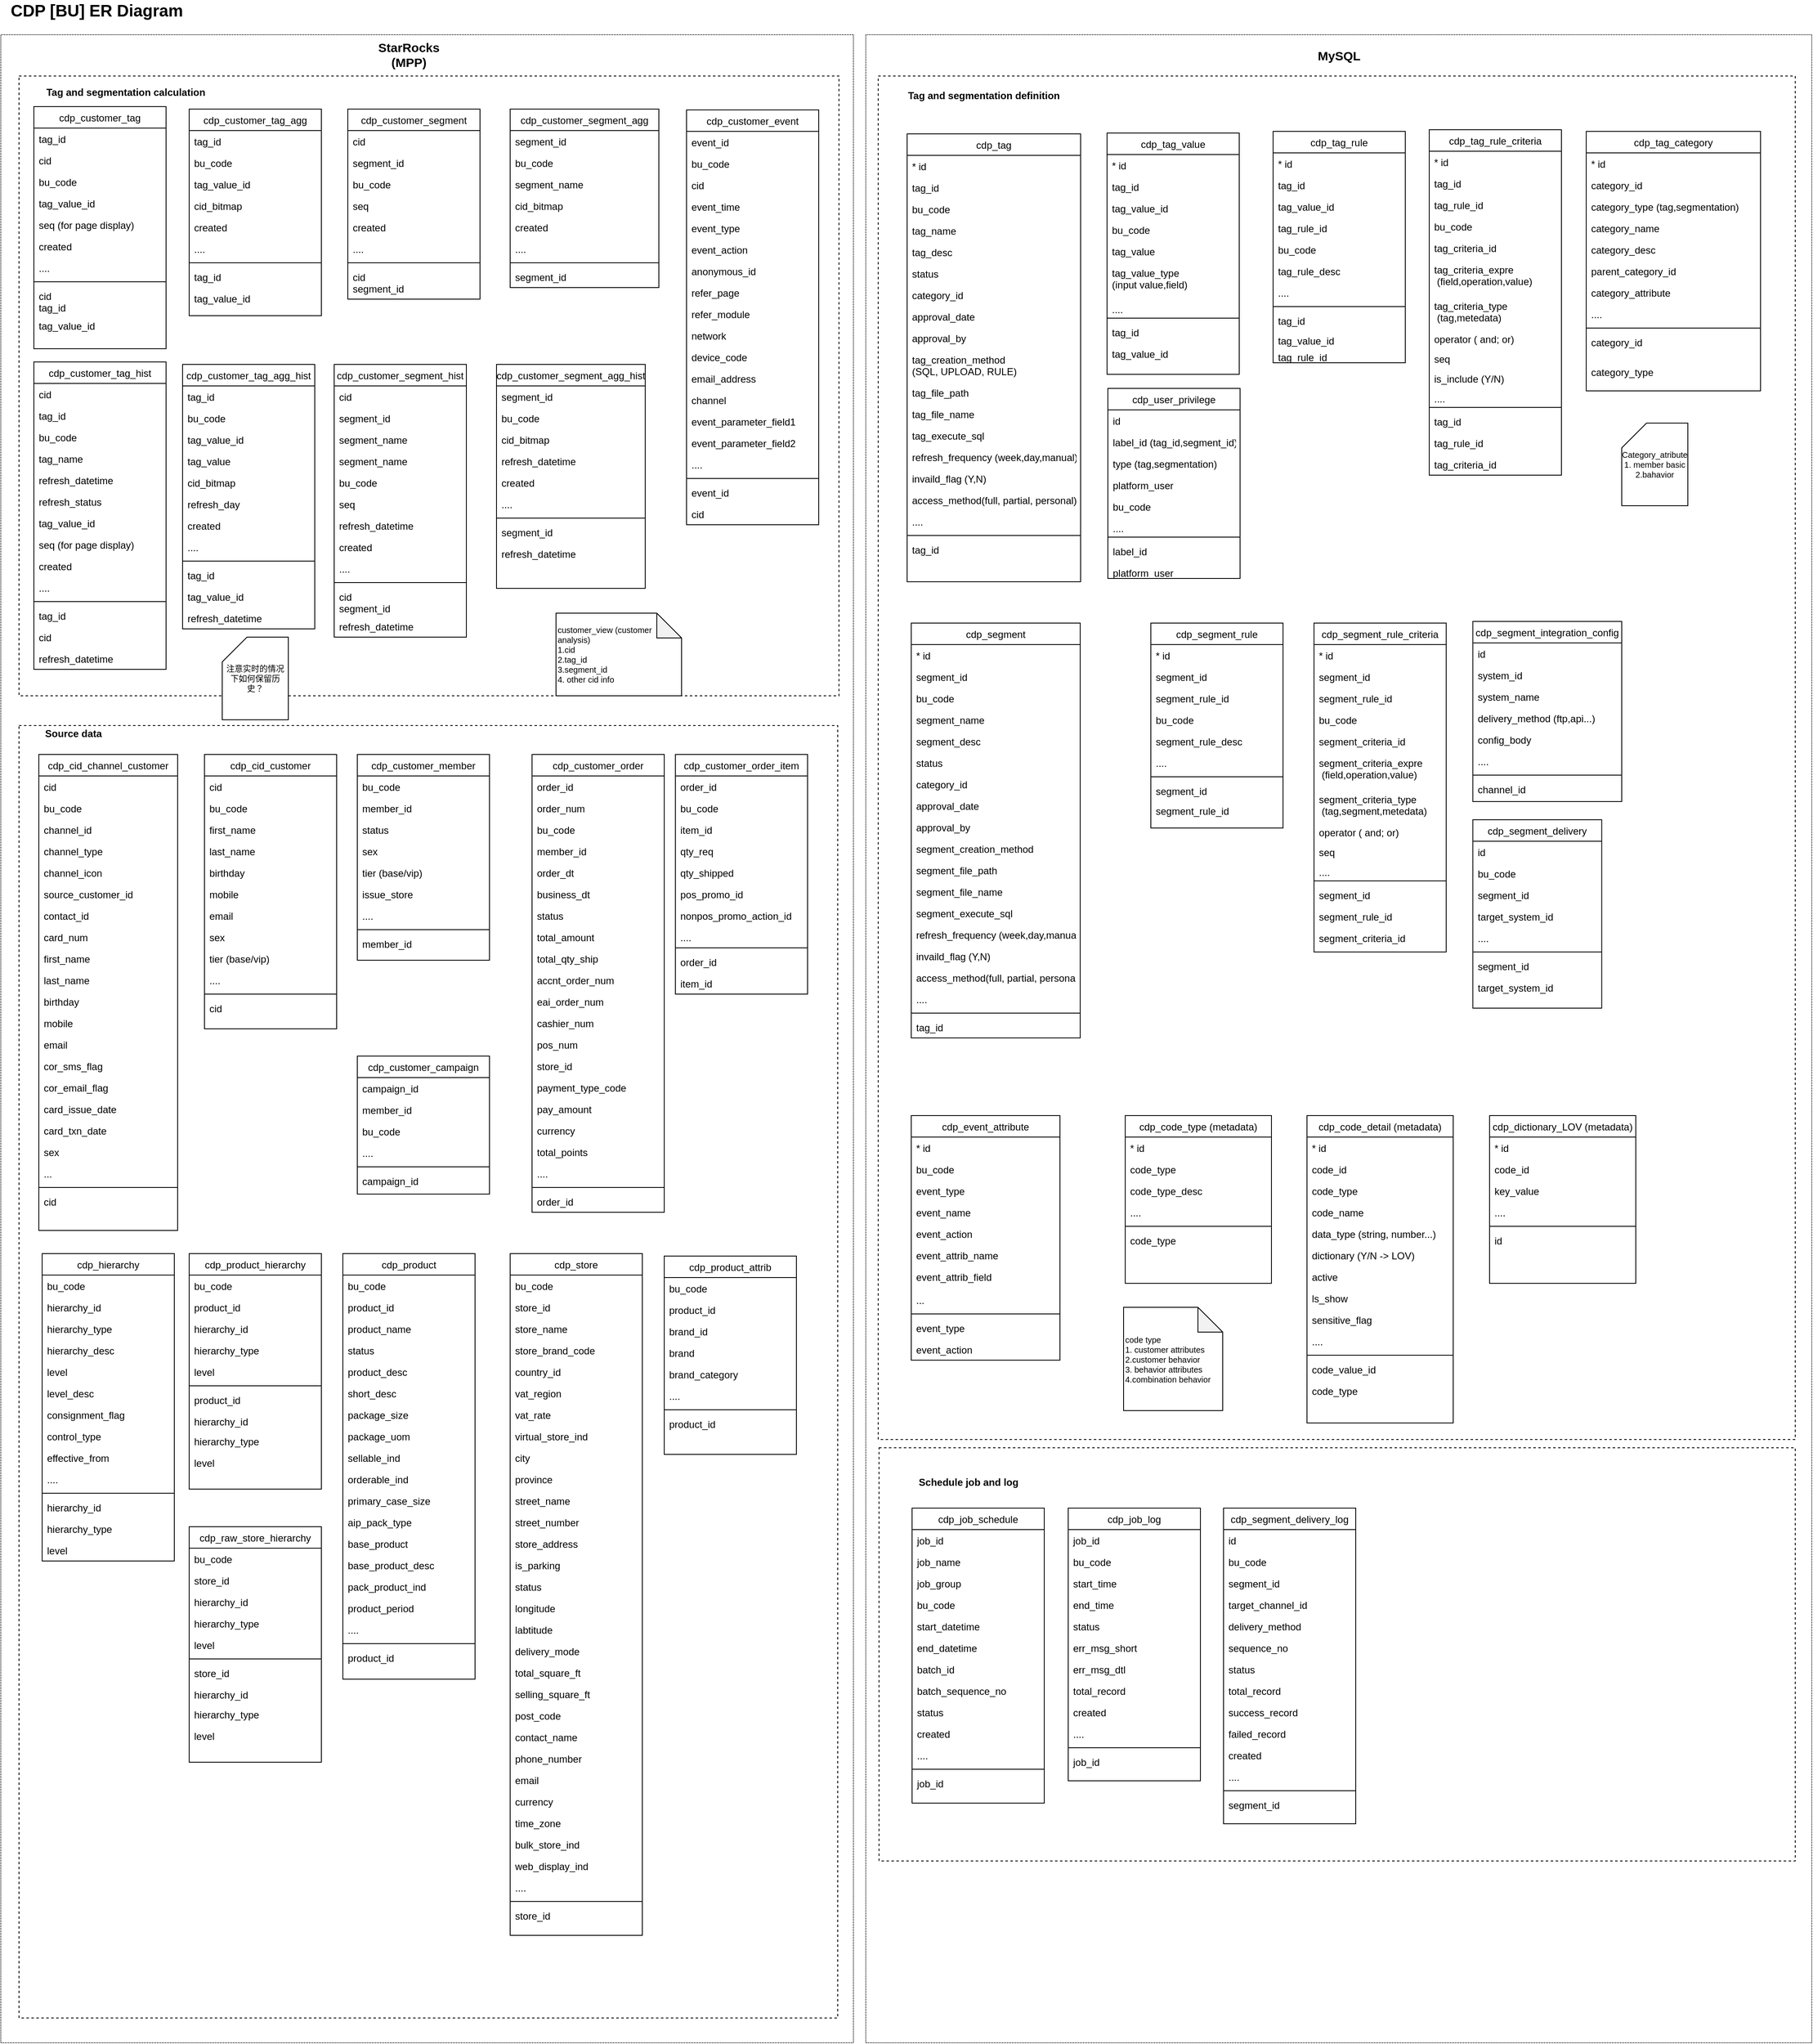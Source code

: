 <mxfile version="20.6.0" type="github">
  <diagram id="C5RBs43oDa-KdzZeNtuy" name="Page-1">
    <mxGraphModel dx="1363" dy="1674" grid="1" gridSize="10" guides="1" tooltips="1" connect="1" arrows="1" fold="1" page="1" pageScale="1" pageWidth="827" pageHeight="1169" math="0" shadow="0">
      <root>
        <mxCell id="WIyWlLk6GJQsqaUBKTNV-0" />
        <mxCell id="WIyWlLk6GJQsqaUBKTNV-1" parent="WIyWlLk6GJQsqaUBKTNV-0" />
        <mxCell id="lpSbpHwbFg0IfaeELCCi-109" value="" style="rounded=0;whiteSpace=wrap;html=1;fontSize=12;dashed=1;dashPattern=1 1;" parent="WIyWlLk6GJQsqaUBKTNV-1" vertex="1">
          <mxGeometry x="1345" y="-40" width="1145" height="2430" as="geometry" />
        </mxCell>
        <mxCell id="lpSbpHwbFg0IfaeELCCi-112" value="" style="rounded=0;whiteSpace=wrap;html=1;fontSize=12;dashed=1;" parent="WIyWlLk6GJQsqaUBKTNV-1" vertex="1">
          <mxGeometry x="1361" y="1670" width="1109" height="500" as="geometry" />
        </mxCell>
        <mxCell id="lpSbpHwbFg0IfaeELCCi-111" value="" style="rounded=0;whiteSpace=wrap;html=1;fontSize=12;dashed=1;" parent="WIyWlLk6GJQsqaUBKTNV-1" vertex="1">
          <mxGeometry x="1360" y="10" width="1110" height="1650" as="geometry" />
        </mxCell>
        <mxCell id="QjStoBQ5pJTz-VhwqxEC-11" value="" style="rounded=0;whiteSpace=wrap;html=1;fontSize=12;dashed=1;dashPattern=1 1;" parent="WIyWlLk6GJQsqaUBKTNV-1" vertex="1">
          <mxGeometry x="298" y="-40" width="1032" height="2430" as="geometry" />
        </mxCell>
        <mxCell id="lpSbpHwbFg0IfaeELCCi-110" value="" style="rounded=0;whiteSpace=wrap;html=1;fontSize=12;dashed=1;" parent="WIyWlLk6GJQsqaUBKTNV-1" vertex="1">
          <mxGeometry x="320" y="10" width="992.5" height="750" as="geometry" />
        </mxCell>
        <mxCell id="-IaV0U5xh2xaxTVvsobt-120" value="" style="rounded=0;whiteSpace=wrap;html=1;fontSize=12;dashed=1;" parent="WIyWlLk6GJQsqaUBKTNV-1" vertex="1">
          <mxGeometry x="320" y="796" width="991" height="1564" as="geometry" />
        </mxCell>
        <mxCell id="zkfFHV4jXpPFQw0GAbJ--0" value="cdp_cid_channel_customer" style="swimlane;fontStyle=0;align=center;verticalAlign=top;childLayout=stackLayout;horizontal=1;startSize=26;horizontalStack=0;resizeParent=1;resizeLast=0;collapsible=1;marginBottom=0;rounded=0;shadow=0;strokeWidth=1;" parent="WIyWlLk6GJQsqaUBKTNV-1" vertex="1">
          <mxGeometry x="344" y="831" width="168" height="576" as="geometry">
            <mxRectangle x="230" y="140" width="160" height="26" as="alternateBounds" />
          </mxGeometry>
        </mxCell>
        <mxCell id="E4UxcU7ZvCLTTDIfgFp4-35" value="cid" style="text;align=left;verticalAlign=top;spacingLeft=4;spacingRight=4;overflow=hidden;rotatable=0;points=[[0,0.5],[1,0.5]];portConstraint=eastwest;rounded=0;shadow=0;html=0;" parent="zkfFHV4jXpPFQw0GAbJ--0" vertex="1">
          <mxGeometry y="26" width="168" height="26" as="geometry" />
        </mxCell>
        <mxCell id="J1OGWd3zl4CYEi9iUNzg-182" value="bu_code" style="text;align=left;verticalAlign=top;spacingLeft=4;spacingRight=4;overflow=hidden;rotatable=0;points=[[0,0.5],[1,0.5]];portConstraint=eastwest;" parent="zkfFHV4jXpPFQw0GAbJ--0" vertex="1">
          <mxGeometry y="52" width="168" height="26" as="geometry" />
        </mxCell>
        <mxCell id="J1OGWd3zl4CYEi9iUNzg-181" value="channel_id" style="text;align=left;verticalAlign=top;spacingLeft=4;spacingRight=4;overflow=hidden;rotatable=0;points=[[0,0.5],[1,0.5]];portConstraint=eastwest;rounded=0;shadow=0;html=0;" parent="zkfFHV4jXpPFQw0GAbJ--0" vertex="1">
          <mxGeometry y="78" width="168" height="26" as="geometry" />
        </mxCell>
        <mxCell id="J1OGWd3zl4CYEi9iUNzg-0" value="channel_type" style="text;align=left;verticalAlign=top;spacingLeft=4;spacingRight=4;overflow=hidden;rotatable=0;points=[[0,0.5],[1,0.5]];portConstraint=eastwest;rounded=0;shadow=0;html=0;" parent="zkfFHV4jXpPFQw0GAbJ--0" vertex="1">
          <mxGeometry y="104" width="168" height="26" as="geometry" />
        </mxCell>
        <mxCell id="-IaV0U5xh2xaxTVvsobt-101" value="channel_icon" style="text;align=left;verticalAlign=top;spacingLeft=4;spacingRight=4;overflow=hidden;rotatable=0;points=[[0,0.5],[1,0.5]];portConstraint=eastwest;rounded=0;shadow=0;html=0;" parent="zkfFHV4jXpPFQw0GAbJ--0" vertex="1">
          <mxGeometry y="130" width="168" height="26" as="geometry" />
        </mxCell>
        <mxCell id="E4UxcU7ZvCLTTDIfgFp4-20" value="source_customer_id" style="text;align=left;verticalAlign=top;spacingLeft=4;spacingRight=4;overflow=hidden;rotatable=0;points=[[0,0.5],[1,0.5]];portConstraint=eastwest;rounded=0;shadow=0;html=0;" parent="zkfFHV4jXpPFQw0GAbJ--0" vertex="1">
          <mxGeometry y="156" width="168" height="26" as="geometry" />
        </mxCell>
        <mxCell id="-IaV0U5xh2xaxTVvsobt-88" value="contact_id" style="text;align=left;verticalAlign=top;spacingLeft=4;spacingRight=4;overflow=hidden;rotatable=0;points=[[0,0.5],[1,0.5]];portConstraint=eastwest;rounded=0;shadow=0;html=0;" parent="zkfFHV4jXpPFQw0GAbJ--0" vertex="1">
          <mxGeometry y="182" width="168" height="26" as="geometry" />
        </mxCell>
        <mxCell id="-IaV0U5xh2xaxTVvsobt-89" value="card_num" style="text;align=left;verticalAlign=top;spacingLeft=4;spacingRight=4;overflow=hidden;rotatable=0;points=[[0,0.5],[1,0.5]];portConstraint=eastwest;rounded=0;shadow=0;html=0;" parent="zkfFHV4jXpPFQw0GAbJ--0" vertex="1">
          <mxGeometry y="208" width="168" height="26" as="geometry" />
        </mxCell>
        <mxCell id="-IaV0U5xh2xaxTVvsobt-90" value="first_name" style="text;align=left;verticalAlign=top;spacingLeft=4;spacingRight=4;overflow=hidden;rotatable=0;points=[[0,0.5],[1,0.5]];portConstraint=eastwest;rounded=0;shadow=0;html=0;" parent="zkfFHV4jXpPFQw0GAbJ--0" vertex="1">
          <mxGeometry y="234" width="168" height="26" as="geometry" />
        </mxCell>
        <mxCell id="-IaV0U5xh2xaxTVvsobt-91" value="last_name" style="text;align=left;verticalAlign=top;spacingLeft=4;spacingRight=4;overflow=hidden;rotatable=0;points=[[0,0.5],[1,0.5]];portConstraint=eastwest;rounded=0;shadow=0;html=0;" parent="zkfFHV4jXpPFQw0GAbJ--0" vertex="1">
          <mxGeometry y="260" width="168" height="26" as="geometry" />
        </mxCell>
        <mxCell id="-IaV0U5xh2xaxTVvsobt-92" value="birthday" style="text;align=left;verticalAlign=top;spacingLeft=4;spacingRight=4;overflow=hidden;rotatable=0;points=[[0,0.5],[1,0.5]];portConstraint=eastwest;rounded=0;shadow=0;html=0;" parent="zkfFHV4jXpPFQw0GAbJ--0" vertex="1">
          <mxGeometry y="286" width="168" height="26" as="geometry" />
        </mxCell>
        <mxCell id="-IaV0U5xh2xaxTVvsobt-93" value="mobile" style="text;align=left;verticalAlign=top;spacingLeft=4;spacingRight=4;overflow=hidden;rotatable=0;points=[[0,0.5],[1,0.5]];portConstraint=eastwest;rounded=0;shadow=0;html=0;" parent="zkfFHV4jXpPFQw0GAbJ--0" vertex="1">
          <mxGeometry y="312" width="168" height="26" as="geometry" />
        </mxCell>
        <mxCell id="-IaV0U5xh2xaxTVvsobt-94" value="email" style="text;align=left;verticalAlign=top;spacingLeft=4;spacingRight=4;overflow=hidden;rotatable=0;points=[[0,0.5],[1,0.5]];portConstraint=eastwest;rounded=0;shadow=0;html=0;" parent="zkfFHV4jXpPFQw0GAbJ--0" vertex="1">
          <mxGeometry y="338" width="168" height="26" as="geometry" />
        </mxCell>
        <mxCell id="-IaV0U5xh2xaxTVvsobt-96" value="cor_sms_flag" style="text;align=left;verticalAlign=top;spacingLeft=4;spacingRight=4;overflow=hidden;rotatable=0;points=[[0,0.5],[1,0.5]];portConstraint=eastwest;rounded=0;shadow=0;html=0;" parent="zkfFHV4jXpPFQw0GAbJ--0" vertex="1">
          <mxGeometry y="364" width="168" height="26" as="geometry" />
        </mxCell>
        <mxCell id="-IaV0U5xh2xaxTVvsobt-97" value="cor_email_flag" style="text;align=left;verticalAlign=top;spacingLeft=4;spacingRight=4;overflow=hidden;rotatable=0;points=[[0,0.5],[1,0.5]];portConstraint=eastwest;rounded=0;shadow=0;html=0;" parent="zkfFHV4jXpPFQw0GAbJ--0" vertex="1">
          <mxGeometry y="390" width="168" height="26" as="geometry" />
        </mxCell>
        <mxCell id="-IaV0U5xh2xaxTVvsobt-99" value="card_issue_date" style="text;align=left;verticalAlign=top;spacingLeft=4;spacingRight=4;overflow=hidden;rotatable=0;points=[[0,0.5],[1,0.5]];portConstraint=eastwest;rounded=0;shadow=0;html=0;" parent="zkfFHV4jXpPFQw0GAbJ--0" vertex="1">
          <mxGeometry y="416" width="168" height="26" as="geometry" />
        </mxCell>
        <mxCell id="-IaV0U5xh2xaxTVvsobt-100" value="card_txn_date" style="text;align=left;verticalAlign=top;spacingLeft=4;spacingRight=4;overflow=hidden;rotatable=0;points=[[0,0.5],[1,0.5]];portConstraint=eastwest;rounded=0;shadow=0;html=0;" parent="zkfFHV4jXpPFQw0GAbJ--0" vertex="1">
          <mxGeometry y="442" width="168" height="26" as="geometry" />
        </mxCell>
        <mxCell id="wZqoABKZH8qcB9SZkj6d-0" value="sex" style="text;align=left;verticalAlign=top;spacingLeft=4;spacingRight=4;overflow=hidden;rotatable=0;points=[[0,0.5],[1,0.5]];portConstraint=eastwest;rounded=0;shadow=0;html=0;" parent="zkfFHV4jXpPFQw0GAbJ--0" vertex="1">
          <mxGeometry y="468" width="168" height="26" as="geometry" />
        </mxCell>
        <mxCell id="J1OGWd3zl4CYEi9iUNzg-3" value="..." style="text;align=left;verticalAlign=top;spacingLeft=4;spacingRight=4;overflow=hidden;rotatable=0;points=[[0,0.5],[1,0.5]];portConstraint=eastwest;rounded=0;shadow=0;html=0;" parent="zkfFHV4jXpPFQw0GAbJ--0" vertex="1">
          <mxGeometry y="494" width="168" height="26" as="geometry" />
        </mxCell>
        <mxCell id="zkfFHV4jXpPFQw0GAbJ--4" value="" style="line;html=1;strokeWidth=1;align=left;verticalAlign=middle;spacingTop=-1;spacingLeft=3;spacingRight=3;rotatable=0;labelPosition=right;points=[];portConstraint=eastwest;" parent="zkfFHV4jXpPFQw0GAbJ--0" vertex="1">
          <mxGeometry y="520" width="168" height="8" as="geometry" />
        </mxCell>
        <mxCell id="zkfFHV4jXpPFQw0GAbJ--5" value="cid" style="text;align=left;verticalAlign=top;spacingLeft=4;spacingRight=4;overflow=hidden;rotatable=0;points=[[0,0.5],[1,0.5]];portConstraint=eastwest;" parent="zkfFHV4jXpPFQw0GAbJ--0" vertex="1">
          <mxGeometry y="528" width="168" height="22" as="geometry" />
        </mxCell>
        <mxCell id="zkfFHV4jXpPFQw0GAbJ--17" value="cdp_customer_event" style="swimlane;fontStyle=0;align=center;verticalAlign=top;childLayout=stackLayout;horizontal=1;startSize=26;horizontalStack=0;resizeParent=1;resizeLast=0;collapsible=1;marginBottom=0;rounded=0;shadow=0;strokeWidth=1;" parent="WIyWlLk6GJQsqaUBKTNV-1" vertex="1">
          <mxGeometry x="1128" y="51" width="160" height="502" as="geometry">
            <mxRectangle x="550" y="140" width="160" height="26" as="alternateBounds" />
          </mxGeometry>
        </mxCell>
        <mxCell id="J1OGWd3zl4CYEi9iUNzg-4" value="event_id" style="text;align=left;verticalAlign=top;spacingLeft=4;spacingRight=4;overflow=hidden;rotatable=0;points=[[0,0.5],[1,0.5]];portConstraint=eastwest;rounded=0;shadow=0;html=0;" parent="zkfFHV4jXpPFQw0GAbJ--17" vertex="1">
          <mxGeometry y="26" width="160" height="26" as="geometry" />
        </mxCell>
        <mxCell id="YoYQvTJqZnHLmX9pfXhw-0" value="bu_code" style="text;align=left;verticalAlign=top;spacingLeft=4;spacingRight=4;overflow=hidden;rotatable=0;points=[[0,0.5],[1,0.5]];portConstraint=eastwest;rounded=0;shadow=0;html=0;" parent="zkfFHV4jXpPFQw0GAbJ--17" vertex="1">
          <mxGeometry y="52" width="160" height="26" as="geometry" />
        </mxCell>
        <mxCell id="zkfFHV4jXpPFQw0GAbJ--21" value="cid" style="text;align=left;verticalAlign=top;spacingLeft=4;spacingRight=4;overflow=hidden;rotatable=0;points=[[0,0.5],[1,0.5]];portConstraint=eastwest;rounded=0;shadow=0;html=0;" parent="zkfFHV4jXpPFQw0GAbJ--17" vertex="1">
          <mxGeometry y="78" width="160" height="26" as="geometry" />
        </mxCell>
        <mxCell id="J1OGWd3zl4CYEi9iUNzg-204" value="event_time" style="text;align=left;verticalAlign=top;spacingLeft=4;spacingRight=4;overflow=hidden;rotatable=0;points=[[0,0.5],[1,0.5]];portConstraint=eastwest;rounded=0;shadow=0;html=0;" parent="zkfFHV4jXpPFQw0GAbJ--17" vertex="1">
          <mxGeometry y="104" width="160" height="26" as="geometry" />
        </mxCell>
        <mxCell id="zkfFHV4jXpPFQw0GAbJ--20" value="event_type" style="text;align=left;verticalAlign=top;spacingLeft=4;spacingRight=4;overflow=hidden;rotatable=0;points=[[0,0.5],[1,0.5]];portConstraint=eastwest;rounded=0;shadow=0;html=0;" parent="zkfFHV4jXpPFQw0GAbJ--17" vertex="1">
          <mxGeometry y="130" width="160" height="26" as="geometry" />
        </mxCell>
        <mxCell id="J1OGWd3zl4CYEi9iUNzg-238" value="event_action" style="text;align=left;verticalAlign=top;spacingLeft=4;spacingRight=4;overflow=hidden;rotatable=0;points=[[0,0.5],[1,0.5]];portConstraint=eastwest;rounded=0;shadow=0;html=0;" parent="zkfFHV4jXpPFQw0GAbJ--17" vertex="1">
          <mxGeometry y="156" width="160" height="26" as="geometry" />
        </mxCell>
        <mxCell id="zkfFHV4jXpPFQw0GAbJ--22" value="anonymous_id" style="text;align=left;verticalAlign=top;spacingLeft=4;spacingRight=4;overflow=hidden;rotatable=0;points=[[0,0.5],[1,0.5]];portConstraint=eastwest;rounded=0;shadow=0;html=0;" parent="zkfFHV4jXpPFQw0GAbJ--17" vertex="1">
          <mxGeometry y="182" width="160" height="26" as="geometry" />
        </mxCell>
        <mxCell id="J1OGWd3zl4CYEi9iUNzg-206" value="refer_page" style="text;align=left;verticalAlign=top;spacingLeft=4;spacingRight=4;overflow=hidden;rotatable=0;points=[[0,0.5],[1,0.5]];portConstraint=eastwest;rounded=0;shadow=0;html=0;" parent="zkfFHV4jXpPFQw0GAbJ--17" vertex="1">
          <mxGeometry y="208" width="160" height="26" as="geometry" />
        </mxCell>
        <mxCell id="J1OGWd3zl4CYEi9iUNzg-207" value="refer_module" style="text;align=left;verticalAlign=top;spacingLeft=4;spacingRight=4;overflow=hidden;rotatable=0;points=[[0,0.5],[1,0.5]];portConstraint=eastwest;rounded=0;shadow=0;html=0;" parent="zkfFHV4jXpPFQw0GAbJ--17" vertex="1">
          <mxGeometry y="234" width="160" height="26" as="geometry" />
        </mxCell>
        <mxCell id="J1OGWd3zl4CYEi9iUNzg-209" value="network" style="text;align=left;verticalAlign=top;spacingLeft=4;spacingRight=4;overflow=hidden;rotatable=0;points=[[0,0.5],[1,0.5]];portConstraint=eastwest;rounded=0;shadow=0;html=0;" parent="zkfFHV4jXpPFQw0GAbJ--17" vertex="1">
          <mxGeometry y="260" width="160" height="26" as="geometry" />
        </mxCell>
        <mxCell id="J1OGWd3zl4CYEi9iUNzg-210" value="device_code" style="text;align=left;verticalAlign=top;spacingLeft=4;spacingRight=4;overflow=hidden;rotatable=0;points=[[0,0.5],[1,0.5]];portConstraint=eastwest;rounded=0;shadow=0;html=0;" parent="zkfFHV4jXpPFQw0GAbJ--17" vertex="1">
          <mxGeometry y="286" width="160" height="26" as="geometry" />
        </mxCell>
        <mxCell id="JnUKpx3pp1T5KrrytKl4-0" value="email_address" style="text;align=left;verticalAlign=top;spacingLeft=4;spacingRight=4;overflow=hidden;rotatable=0;points=[[0,0.5],[1,0.5]];portConstraint=eastwest;rounded=0;shadow=0;html=0;" vertex="1" parent="zkfFHV4jXpPFQw0GAbJ--17">
          <mxGeometry y="312" width="160" height="26" as="geometry" />
        </mxCell>
        <mxCell id="J1OGWd3zl4CYEi9iUNzg-211" value="channel" style="text;align=left;verticalAlign=top;spacingLeft=4;spacingRight=4;overflow=hidden;rotatable=0;points=[[0,0.5],[1,0.5]];portConstraint=eastwest;rounded=0;shadow=0;html=0;" parent="zkfFHV4jXpPFQw0GAbJ--17" vertex="1">
          <mxGeometry y="338" width="160" height="26" as="geometry" />
        </mxCell>
        <mxCell id="J1OGWd3zl4CYEi9iUNzg-212" value="event_parameter_field1" style="text;align=left;verticalAlign=top;spacingLeft=4;spacingRight=4;overflow=hidden;rotatable=0;points=[[0,0.5],[1,0.5]];portConstraint=eastwest;rounded=0;shadow=0;html=0;" parent="zkfFHV4jXpPFQw0GAbJ--17" vertex="1">
          <mxGeometry y="364" width="160" height="26" as="geometry" />
        </mxCell>
        <mxCell id="J1OGWd3zl4CYEi9iUNzg-239" value="event_parameter_field2" style="text;align=left;verticalAlign=top;spacingLeft=4;spacingRight=4;overflow=hidden;rotatable=0;points=[[0,0.5],[1,0.5]];portConstraint=eastwest;rounded=0;shadow=0;html=0;" parent="zkfFHV4jXpPFQw0GAbJ--17" vertex="1">
          <mxGeometry y="390" width="160" height="26" as="geometry" />
        </mxCell>
        <mxCell id="J1OGWd3zl4CYEi9iUNzg-5" value="...." style="text;align=left;verticalAlign=top;spacingLeft=4;spacingRight=4;overflow=hidden;rotatable=0;points=[[0,0.5],[1,0.5]];portConstraint=eastwest;rounded=0;shadow=0;html=0;" parent="zkfFHV4jXpPFQw0GAbJ--17" vertex="1">
          <mxGeometry y="416" width="160" height="26" as="geometry" />
        </mxCell>
        <mxCell id="zkfFHV4jXpPFQw0GAbJ--23" value="" style="line;html=1;strokeWidth=1;align=left;verticalAlign=middle;spacingTop=-1;spacingLeft=3;spacingRight=3;rotatable=0;labelPosition=right;points=[];portConstraint=eastwest;" parent="zkfFHV4jXpPFQw0GAbJ--17" vertex="1">
          <mxGeometry y="442" width="160" height="8" as="geometry" />
        </mxCell>
        <mxCell id="zkfFHV4jXpPFQw0GAbJ--24" value="event_id" style="text;align=left;verticalAlign=top;spacingLeft=4;spacingRight=4;overflow=hidden;rotatable=0;points=[[0,0.5],[1,0.5]];portConstraint=eastwest;" parent="zkfFHV4jXpPFQw0GAbJ--17" vertex="1">
          <mxGeometry y="450" width="160" height="26" as="geometry" />
        </mxCell>
        <mxCell id="TPd0HrSsJg7l49duH97c-60" value="cid" style="text;align=left;verticalAlign=top;spacingLeft=4;spacingRight=4;overflow=hidden;rotatable=0;points=[[0,0.5],[1,0.5]];portConstraint=eastwest;rounded=0;shadow=0;html=0;" parent="zkfFHV4jXpPFQw0GAbJ--17" vertex="1">
          <mxGeometry y="476" width="160" height="26" as="geometry" />
        </mxCell>
        <mxCell id="J1OGWd3zl4CYEi9iUNzg-6" value="cdp_customer_segment_agg" style="swimlane;fontStyle=0;align=center;verticalAlign=top;childLayout=stackLayout;horizontal=1;startSize=26;horizontalStack=0;resizeParent=1;resizeLast=0;collapsible=1;marginBottom=0;rounded=0;shadow=0;strokeWidth=1;" parent="WIyWlLk6GJQsqaUBKTNV-1" vertex="1">
          <mxGeometry x="914.5" y="50" width="180" height="216" as="geometry">
            <mxRectangle x="550" y="140" width="160" height="26" as="alternateBounds" />
          </mxGeometry>
        </mxCell>
        <mxCell id="J1OGWd3zl4CYEi9iUNzg-7" value="segment_id" style="text;align=left;verticalAlign=top;spacingLeft=4;spacingRight=4;overflow=hidden;rotatable=0;points=[[0,0.5],[1,0.5]];portConstraint=eastwest;rounded=0;shadow=0;html=0;" parent="J1OGWd3zl4CYEi9iUNzg-6" vertex="1">
          <mxGeometry y="26" width="180" height="26" as="geometry" />
        </mxCell>
        <mxCell id="E4UxcU7ZvCLTTDIfgFp4-26" value="bu_code" style="text;align=left;verticalAlign=top;spacingLeft=4;spacingRight=4;overflow=hidden;rotatable=0;points=[[0,0.5],[1,0.5]];portConstraint=eastwest;rounded=0;shadow=0;html=0;" parent="J1OGWd3zl4CYEi9iUNzg-6" vertex="1">
          <mxGeometry y="52" width="180" height="26" as="geometry" />
        </mxCell>
        <mxCell id="-IaV0U5xh2xaxTVvsobt-86" value="segment_name" style="text;align=left;verticalAlign=top;spacingLeft=4;spacingRight=4;overflow=hidden;rotatable=0;points=[[0,0.5],[1,0.5]];portConstraint=eastwest;rounded=0;shadow=0;html=0;" parent="J1OGWd3zl4CYEi9iUNzg-6" vertex="1">
          <mxGeometry y="78" width="180" height="26" as="geometry" />
        </mxCell>
        <mxCell id="J1OGWd3zl4CYEi9iUNzg-9" value="cid_bitmap" style="text;align=left;verticalAlign=top;spacingLeft=4;spacingRight=4;overflow=hidden;rotatable=0;points=[[0,0.5],[1,0.5]];portConstraint=eastwest;rounded=0;shadow=0;html=0;" parent="J1OGWd3zl4CYEi9iUNzg-6" vertex="1">
          <mxGeometry y="104" width="180" height="26" as="geometry" />
        </mxCell>
        <mxCell id="J1OGWd3zl4CYEi9iUNzg-10" value="created" style="text;align=left;verticalAlign=top;spacingLeft=4;spacingRight=4;overflow=hidden;rotatable=0;points=[[0,0.5],[1,0.5]];portConstraint=eastwest;rounded=0;shadow=0;html=0;" parent="J1OGWd3zl4CYEi9iUNzg-6" vertex="1">
          <mxGeometry y="130" width="180" height="26" as="geometry" />
        </mxCell>
        <mxCell id="J1OGWd3zl4CYEi9iUNzg-12" value="...." style="text;align=left;verticalAlign=top;spacingLeft=4;spacingRight=4;overflow=hidden;rotatable=0;points=[[0,0.5],[1,0.5]];portConstraint=eastwest;rounded=0;shadow=0;html=0;" parent="J1OGWd3zl4CYEi9iUNzg-6" vertex="1">
          <mxGeometry y="156" width="180" height="26" as="geometry" />
        </mxCell>
        <mxCell id="J1OGWd3zl4CYEi9iUNzg-13" value="" style="line;html=1;strokeWidth=1;align=left;verticalAlign=middle;spacingTop=-1;spacingLeft=3;spacingRight=3;rotatable=0;labelPosition=right;points=[];portConstraint=eastwest;" parent="J1OGWd3zl4CYEi9iUNzg-6" vertex="1">
          <mxGeometry y="182" width="180" height="8" as="geometry" />
        </mxCell>
        <mxCell id="J1OGWd3zl4CYEi9iUNzg-14" value="segment_id" style="text;align=left;verticalAlign=top;spacingLeft=4;spacingRight=4;overflow=hidden;rotatable=0;points=[[0,0.5],[1,0.5]];portConstraint=eastwest;" parent="J1OGWd3zl4CYEi9iUNzg-6" vertex="1">
          <mxGeometry y="190" width="180" height="26" as="geometry" />
        </mxCell>
        <mxCell id="J1OGWd3zl4CYEi9iUNzg-26" value="cdp_job_log" style="swimlane;fontStyle=0;align=center;verticalAlign=top;childLayout=stackLayout;horizontal=1;startSize=26;horizontalStack=0;resizeParent=1;resizeLast=0;collapsible=1;marginBottom=0;rounded=0;shadow=0;strokeWidth=1;" parent="WIyWlLk6GJQsqaUBKTNV-1" vertex="1">
          <mxGeometry x="1590" y="1743" width="160" height="330" as="geometry">
            <mxRectangle x="550" y="140" width="160" height="26" as="alternateBounds" />
          </mxGeometry>
        </mxCell>
        <mxCell id="YoYQvTJqZnHLmX9pfXhw-2" value="job_id" style="text;align=left;verticalAlign=top;spacingLeft=4;spacingRight=4;overflow=hidden;rotatable=0;points=[[0,0.5],[1,0.5]];portConstraint=eastwest;rounded=0;shadow=0;html=0;" parent="J1OGWd3zl4CYEi9iUNzg-26" vertex="1">
          <mxGeometry y="26" width="160" height="26" as="geometry" />
        </mxCell>
        <mxCell id="E4UxcU7ZvCLTTDIfgFp4-3" value="bu_code" style="text;align=left;verticalAlign=top;spacingLeft=4;spacingRight=4;overflow=hidden;rotatable=0;points=[[0,0.5],[1,0.5]];portConstraint=eastwest;rounded=0;shadow=0;html=0;" parent="J1OGWd3zl4CYEi9iUNzg-26" vertex="1">
          <mxGeometry y="52" width="160" height="26" as="geometry" />
        </mxCell>
        <mxCell id="J1OGWd3zl4CYEi9iUNzg-217" value="start_time" style="text;align=left;verticalAlign=top;spacingLeft=4;spacingRight=4;overflow=hidden;rotatable=0;points=[[0,0.5],[1,0.5]];portConstraint=eastwest;rounded=0;shadow=0;html=0;" parent="J1OGWd3zl4CYEi9iUNzg-26" vertex="1">
          <mxGeometry y="78" width="160" height="26" as="geometry" />
        </mxCell>
        <mxCell id="J1OGWd3zl4CYEi9iUNzg-28" value="end_time" style="text;align=left;verticalAlign=top;spacingLeft=4;spacingRight=4;overflow=hidden;rotatable=0;points=[[0,0.5],[1,0.5]];portConstraint=eastwest;rounded=0;shadow=0;html=0;" parent="J1OGWd3zl4CYEi9iUNzg-26" vertex="1">
          <mxGeometry y="104" width="160" height="26" as="geometry" />
        </mxCell>
        <mxCell id="J1OGWd3zl4CYEi9iUNzg-29" value="status" style="text;align=left;verticalAlign=top;spacingLeft=4;spacingRight=4;overflow=hidden;rotatable=0;points=[[0,0.5],[1,0.5]];portConstraint=eastwest;rounded=0;shadow=0;html=0;" parent="J1OGWd3zl4CYEi9iUNzg-26" vertex="1">
          <mxGeometry y="130" width="160" height="26" as="geometry" />
        </mxCell>
        <mxCell id="J1OGWd3zl4CYEi9iUNzg-242" value="err_msg_short" style="text;align=left;verticalAlign=top;spacingLeft=4;spacingRight=4;overflow=hidden;rotatable=0;points=[[0,0.5],[1,0.5]];portConstraint=eastwest;rounded=0;shadow=0;html=0;" parent="J1OGWd3zl4CYEi9iUNzg-26" vertex="1">
          <mxGeometry y="156" width="160" height="26" as="geometry" />
        </mxCell>
        <mxCell id="J1OGWd3zl4CYEi9iUNzg-30" value="err_msg_dtl" style="text;align=left;verticalAlign=top;spacingLeft=4;spacingRight=4;overflow=hidden;rotatable=0;points=[[0,0.5],[1,0.5]];portConstraint=eastwest;rounded=0;shadow=0;html=0;" parent="J1OGWd3zl4CYEi9iUNzg-26" vertex="1">
          <mxGeometry y="182" width="160" height="26" as="geometry" />
        </mxCell>
        <mxCell id="E4UxcU7ZvCLTTDIfgFp4-21" value="total_record" style="text;align=left;verticalAlign=top;spacingLeft=4;spacingRight=4;overflow=hidden;rotatable=0;points=[[0,0.5],[1,0.5]];portConstraint=eastwest;rounded=0;shadow=0;html=0;" parent="J1OGWd3zl4CYEi9iUNzg-26" vertex="1">
          <mxGeometry y="208" width="160" height="26" as="geometry" />
        </mxCell>
        <mxCell id="J1OGWd3zl4CYEi9iUNzg-243" value="created" style="text;align=left;verticalAlign=top;spacingLeft=4;spacingRight=4;overflow=hidden;rotatable=0;points=[[0,0.5],[1,0.5]];portConstraint=eastwest;rounded=0;shadow=0;html=0;" parent="J1OGWd3zl4CYEi9iUNzg-26" vertex="1">
          <mxGeometry y="234" width="160" height="26" as="geometry" />
        </mxCell>
        <mxCell id="J1OGWd3zl4CYEi9iUNzg-31" value="...." style="text;align=left;verticalAlign=top;spacingLeft=4;spacingRight=4;overflow=hidden;rotatable=0;points=[[0,0.5],[1,0.5]];portConstraint=eastwest;rounded=0;shadow=0;html=0;" parent="J1OGWd3zl4CYEi9iUNzg-26" vertex="1">
          <mxGeometry y="260" width="160" height="26" as="geometry" />
        </mxCell>
        <mxCell id="J1OGWd3zl4CYEi9iUNzg-32" value="" style="line;html=1;strokeWidth=1;align=left;verticalAlign=middle;spacingTop=-1;spacingLeft=3;spacingRight=3;rotatable=0;labelPosition=right;points=[];portConstraint=eastwest;" parent="J1OGWd3zl4CYEi9iUNzg-26" vertex="1">
          <mxGeometry y="286" width="160" height="8" as="geometry" />
        </mxCell>
        <mxCell id="J1OGWd3zl4CYEi9iUNzg-33" value="job_id" style="text;align=left;verticalAlign=top;spacingLeft=4;spacingRight=4;overflow=hidden;rotatable=0;points=[[0,0.5],[1,0.5]];portConstraint=eastwest;" parent="J1OGWd3zl4CYEi9iUNzg-26" vertex="1">
          <mxGeometry y="294" width="160" height="36" as="geometry" />
        </mxCell>
        <mxCell id="J1OGWd3zl4CYEi9iUNzg-36" value="StarRocks (MPP)" style="text;html=1;strokeColor=none;fillColor=none;align=center;verticalAlign=middle;whiteSpace=wrap;rounded=0;fontStyle=1;fontSize=15;" parent="WIyWlLk6GJQsqaUBKTNV-1" vertex="1">
          <mxGeometry x="772" y="-26" width="40" height="20" as="geometry" />
        </mxCell>
        <mxCell id="J1OGWd3zl4CYEi9iUNzg-39" value="cdp_event_attribute" style="swimlane;fontStyle=0;align=center;verticalAlign=top;childLayout=stackLayout;horizontal=1;startSize=26;horizontalStack=0;resizeParent=1;resizeLast=0;collapsible=1;marginBottom=0;rounded=0;shadow=0;strokeWidth=1;" parent="WIyWlLk6GJQsqaUBKTNV-1" vertex="1">
          <mxGeometry x="1400" y="1268" width="180" height="296" as="geometry">
            <mxRectangle x="230" y="140" width="160" height="26" as="alternateBounds" />
          </mxGeometry>
        </mxCell>
        <mxCell id="YoYQvTJqZnHLmX9pfXhw-3" value="* id" style="text;align=left;verticalAlign=top;spacingLeft=4;spacingRight=4;overflow=hidden;rotatable=0;points=[[0,0.5],[1,0.5]];portConstraint=eastwest;rounded=0;shadow=0;html=0;" parent="J1OGWd3zl4CYEi9iUNzg-39" vertex="1">
          <mxGeometry y="26" width="180" height="26" as="geometry" />
        </mxCell>
        <mxCell id="QjStoBQ5pJTz-VhwqxEC-1" value="bu_code" style="text;align=left;verticalAlign=top;spacingLeft=4;spacingRight=4;overflow=hidden;rotatable=0;points=[[0,0.5],[1,0.5]];portConstraint=eastwest;rounded=0;shadow=0;html=0;" parent="J1OGWd3zl4CYEi9iUNzg-39" vertex="1">
          <mxGeometry y="52" width="180" height="26" as="geometry" />
        </mxCell>
        <mxCell id="J1OGWd3zl4CYEi9iUNzg-41" value="event_type" style="text;align=left;verticalAlign=top;spacingLeft=4;spacingRight=4;overflow=hidden;rotatable=0;points=[[0,0.5],[1,0.5]];portConstraint=eastwest;rounded=0;shadow=0;html=0;" parent="J1OGWd3zl4CYEi9iUNzg-39" vertex="1">
          <mxGeometry y="78" width="180" height="26" as="geometry" />
        </mxCell>
        <mxCell id="QjStoBQ5pJTz-VhwqxEC-2" value="event_name" style="text;align=left;verticalAlign=top;spacingLeft=4;spacingRight=4;overflow=hidden;rotatable=0;points=[[0,0.5],[1,0.5]];portConstraint=eastwest;rounded=0;shadow=0;html=0;" parent="J1OGWd3zl4CYEi9iUNzg-39" vertex="1">
          <mxGeometry y="104" width="180" height="26" as="geometry" />
        </mxCell>
        <mxCell id="J1OGWd3zl4CYEi9iUNzg-42" value="event_action" style="text;align=left;verticalAlign=top;spacingLeft=4;spacingRight=4;overflow=hidden;rotatable=0;points=[[0,0.5],[1,0.5]];portConstraint=eastwest;rounded=0;shadow=0;html=0;" parent="J1OGWd3zl4CYEi9iUNzg-39" vertex="1">
          <mxGeometry y="130" width="180" height="26" as="geometry" />
        </mxCell>
        <mxCell id="J1OGWd3zl4CYEi9iUNzg-44" value="event_attrib_name" style="text;align=left;verticalAlign=top;spacingLeft=4;spacingRight=4;overflow=hidden;rotatable=0;points=[[0,0.5],[1,0.5]];portConstraint=eastwest;rounded=0;shadow=0;html=0;" parent="J1OGWd3zl4CYEi9iUNzg-39" vertex="1">
          <mxGeometry y="156" width="180" height="26" as="geometry" />
        </mxCell>
        <mxCell id="J1OGWd3zl4CYEi9iUNzg-45" value="event_attrib_field&#xa;&#xa;..." style="text;align=left;verticalAlign=top;spacingLeft=4;spacingRight=4;overflow=hidden;rotatable=0;points=[[0,0.5],[1,0.5]];portConstraint=eastwest;rounded=0;shadow=0;html=0;" parent="J1OGWd3zl4CYEi9iUNzg-39" vertex="1">
          <mxGeometry y="182" width="180" height="28" as="geometry" />
        </mxCell>
        <mxCell id="J1OGWd3zl4CYEi9iUNzg-75" value="..." style="text;align=left;verticalAlign=top;spacingLeft=4;spacingRight=4;overflow=hidden;rotatable=0;points=[[0,0.5],[1,0.5]];portConstraint=eastwest;rounded=0;shadow=0;html=0;" parent="J1OGWd3zl4CYEi9iUNzg-39" vertex="1">
          <mxGeometry y="210" width="180" height="26" as="geometry" />
        </mxCell>
        <mxCell id="J1OGWd3zl4CYEi9iUNzg-46" value="" style="line;html=1;strokeWidth=1;align=left;verticalAlign=middle;spacingTop=-1;spacingLeft=3;spacingRight=3;rotatable=0;labelPosition=right;points=[];portConstraint=eastwest;" parent="J1OGWd3zl4CYEi9iUNzg-39" vertex="1">
          <mxGeometry y="236" width="180" height="8" as="geometry" />
        </mxCell>
        <mxCell id="J1OGWd3zl4CYEi9iUNzg-47" value="event_type&#xa;" style="text;align=left;verticalAlign=top;spacingLeft=4;spacingRight=4;overflow=hidden;rotatable=0;points=[[0,0.5],[1,0.5]];portConstraint=eastwest;" parent="J1OGWd3zl4CYEi9iUNzg-39" vertex="1">
          <mxGeometry y="244" width="180" height="26" as="geometry" />
        </mxCell>
        <mxCell id="E4UxcU7ZvCLTTDIfgFp4-22" value="event_action&#xa;" style="text;align=left;verticalAlign=top;spacingLeft=4;spacingRight=4;overflow=hidden;rotatable=0;points=[[0,0.5],[1,0.5]];portConstraint=eastwest;" parent="J1OGWd3zl4CYEi9iUNzg-39" vertex="1">
          <mxGeometry y="270" width="180" height="26" as="geometry" />
        </mxCell>
        <mxCell id="J1OGWd3zl4CYEi9iUNzg-48" value="cdp_tag" style="swimlane;fontStyle=0;align=center;verticalAlign=top;childLayout=stackLayout;horizontal=1;startSize=26;horizontalStack=0;resizeParent=1;resizeLast=0;collapsible=1;marginBottom=0;rounded=0;shadow=0;strokeWidth=1;" parent="WIyWlLk6GJQsqaUBKTNV-1" vertex="1">
          <mxGeometry x="1395" y="80" width="210" height="542" as="geometry">
            <mxRectangle x="550" y="140" width="160" height="26" as="alternateBounds" />
          </mxGeometry>
        </mxCell>
        <mxCell id="J1OGWd3zl4CYEi9iUNzg-51" value="* id" style="text;align=left;verticalAlign=top;spacingLeft=4;spacingRight=4;overflow=hidden;rotatable=0;points=[[0,0.5],[1,0.5]];portConstraint=eastwest;rounded=0;shadow=0;html=0;" parent="J1OGWd3zl4CYEi9iUNzg-48" vertex="1">
          <mxGeometry y="26" width="210" height="26" as="geometry" />
        </mxCell>
        <mxCell id="QjStoBQ5pJTz-VhwqxEC-6" value="tag_id" style="text;align=left;verticalAlign=top;spacingLeft=4;spacingRight=4;overflow=hidden;rotatable=0;points=[[0,0.5],[1,0.5]];portConstraint=eastwest;rounded=0;shadow=0;html=0;" parent="J1OGWd3zl4CYEi9iUNzg-48" vertex="1">
          <mxGeometry y="52" width="210" height="26" as="geometry" />
        </mxCell>
        <mxCell id="-IaV0U5xh2xaxTVvsobt-113" value="bu_code" style="text;align=left;verticalAlign=top;spacingLeft=4;spacingRight=4;overflow=hidden;rotatable=0;points=[[0,0.5],[1,0.5]];portConstraint=eastwest;rounded=0;shadow=0;html=0;" parent="J1OGWd3zl4CYEi9iUNzg-48" vertex="1">
          <mxGeometry y="78" width="210" height="26" as="geometry" />
        </mxCell>
        <mxCell id="J1OGWd3zl4CYEi9iUNzg-52" value="tag_name" style="text;align=left;verticalAlign=top;spacingLeft=4;spacingRight=4;overflow=hidden;rotatable=0;points=[[0,0.5],[1,0.5]];portConstraint=eastwest;rounded=0;shadow=0;html=0;" parent="J1OGWd3zl4CYEi9iUNzg-48" vertex="1">
          <mxGeometry y="104" width="210" height="26" as="geometry" />
        </mxCell>
        <mxCell id="J1OGWd3zl4CYEi9iUNzg-53" value="tag_desc" style="text;align=left;verticalAlign=top;spacingLeft=4;spacingRight=4;overflow=hidden;rotatable=0;points=[[0,0.5],[1,0.5]];portConstraint=eastwest;rounded=0;shadow=0;html=0;" parent="J1OGWd3zl4CYEi9iUNzg-48" vertex="1">
          <mxGeometry y="130" width="210" height="26" as="geometry" />
        </mxCell>
        <mxCell id="J1OGWd3zl4CYEi9iUNzg-87" value="status" style="text;align=left;verticalAlign=top;spacingLeft=4;spacingRight=4;overflow=hidden;rotatable=0;points=[[0,0.5],[1,0.5]];portConstraint=eastwest;rounded=0;shadow=0;html=0;" parent="J1OGWd3zl4CYEi9iUNzg-48" vertex="1">
          <mxGeometry y="156" width="210" height="26" as="geometry" />
        </mxCell>
        <mxCell id="-IaV0U5xh2xaxTVvsobt-0" value="category_id" style="text;align=left;verticalAlign=top;spacingLeft=4;spacingRight=4;overflow=hidden;rotatable=0;points=[[0,0.5],[1,0.5]];portConstraint=eastwest;rounded=0;shadow=0;html=0;" parent="J1OGWd3zl4CYEi9iUNzg-48" vertex="1">
          <mxGeometry y="182" width="210" height="26" as="geometry" />
        </mxCell>
        <mxCell id="TPd0HrSsJg7l49duH97c-61" value="approval_date" style="text;align=left;verticalAlign=top;spacingLeft=4;spacingRight=4;overflow=hidden;rotatable=0;points=[[0,0.5],[1,0.5]];portConstraint=eastwest;rounded=0;shadow=0;html=0;" parent="J1OGWd3zl4CYEi9iUNzg-48" vertex="1">
          <mxGeometry y="208" width="210" height="26" as="geometry" />
        </mxCell>
        <mxCell id="lpSbpHwbFg0IfaeELCCi-213" value="approval_by" style="text;align=left;verticalAlign=top;spacingLeft=4;spacingRight=4;overflow=hidden;rotatable=0;points=[[0,0.5],[1,0.5]];portConstraint=eastwest;rounded=0;shadow=0;html=0;" parent="J1OGWd3zl4CYEi9iUNzg-48" vertex="1">
          <mxGeometry y="234" width="210" height="26" as="geometry" />
        </mxCell>
        <mxCell id="TPd0HrSsJg7l49duH97c-98" value="tag_creation_method &#xa;(SQL, UPLOAD, RULE)" style="text;align=left;verticalAlign=top;spacingLeft=4;spacingRight=4;overflow=hidden;rotatable=0;points=[[0,0.5],[1,0.5]];portConstraint=eastwest;rounded=0;shadow=0;html=0;" parent="J1OGWd3zl4CYEi9iUNzg-48" vertex="1">
          <mxGeometry y="260" width="210" height="40" as="geometry" />
        </mxCell>
        <mxCell id="TPd0HrSsJg7l49duH97c-99" value="tag_file_path" style="text;align=left;verticalAlign=top;spacingLeft=4;spacingRight=4;overflow=hidden;rotatable=0;points=[[0,0.5],[1,0.5]];portConstraint=eastwest;rounded=0;shadow=0;html=0;" parent="J1OGWd3zl4CYEi9iUNzg-48" vertex="1">
          <mxGeometry y="300" width="210" height="26" as="geometry" />
        </mxCell>
        <mxCell id="TPd0HrSsJg7l49duH97c-100" value="tag_file_name" style="text;align=left;verticalAlign=top;spacingLeft=4;spacingRight=4;overflow=hidden;rotatable=0;points=[[0,0.5],[1,0.5]];portConstraint=eastwest;rounded=0;shadow=0;html=0;" parent="J1OGWd3zl4CYEi9iUNzg-48" vertex="1">
          <mxGeometry y="326" width="210" height="26" as="geometry" />
        </mxCell>
        <mxCell id="TPd0HrSsJg7l49duH97c-101" value="tag_execute_sql" style="text;align=left;verticalAlign=top;spacingLeft=4;spacingRight=4;overflow=hidden;rotatable=0;points=[[0,0.5],[1,0.5]];portConstraint=eastwest;rounded=0;shadow=0;html=0;" parent="J1OGWd3zl4CYEi9iUNzg-48" vertex="1">
          <mxGeometry y="352" width="210" height="26" as="geometry" />
        </mxCell>
        <mxCell id="lpSbpHwbFg0IfaeELCCi-2" value="refresh_frequency (week,day,manual)" style="text;align=left;verticalAlign=top;spacingLeft=4;spacingRight=4;overflow=hidden;rotatable=0;points=[[0,0.5],[1,0.5]];portConstraint=eastwest;rounded=0;shadow=0;html=0;" parent="J1OGWd3zl4CYEi9iUNzg-48" vertex="1">
          <mxGeometry y="378" width="210" height="26" as="geometry" />
        </mxCell>
        <mxCell id="lpSbpHwbFg0IfaeELCCi-3" value="invaild_flag (Y,N)" style="text;align=left;verticalAlign=top;spacingLeft=4;spacingRight=4;overflow=hidden;rotatable=0;points=[[0,0.5],[1,0.5]];portConstraint=eastwest;rounded=0;shadow=0;html=0;" parent="J1OGWd3zl4CYEi9iUNzg-48" vertex="1">
          <mxGeometry y="404" width="210" height="26" as="geometry" />
        </mxCell>
        <mxCell id="lpSbpHwbFg0IfaeELCCi-4" value="access_method(full, partial, personal)" style="text;align=left;verticalAlign=top;spacingLeft=4;spacingRight=4;overflow=hidden;rotatable=0;points=[[0,0.5],[1,0.5]];portConstraint=eastwest;rounded=0;shadow=0;html=0;" parent="J1OGWd3zl4CYEi9iUNzg-48" vertex="1">
          <mxGeometry y="430" width="210" height="26" as="geometry" />
        </mxCell>
        <mxCell id="J1OGWd3zl4CYEi9iUNzg-54" value="...." style="text;align=left;verticalAlign=top;spacingLeft=4;spacingRight=4;overflow=hidden;rotatable=0;points=[[0,0.5],[1,0.5]];portConstraint=eastwest;rounded=0;shadow=0;html=0;" parent="J1OGWd3zl4CYEi9iUNzg-48" vertex="1">
          <mxGeometry y="456" width="210" height="26" as="geometry" />
        </mxCell>
        <mxCell id="J1OGWd3zl4CYEi9iUNzg-55" value="" style="line;html=1;strokeWidth=1;align=left;verticalAlign=middle;spacingTop=-1;spacingLeft=3;spacingRight=3;rotatable=0;labelPosition=right;points=[];portConstraint=eastwest;" parent="J1OGWd3zl4CYEi9iUNzg-48" vertex="1">
          <mxGeometry y="482" width="210" height="8" as="geometry" />
        </mxCell>
        <mxCell id="J1OGWd3zl4CYEi9iUNzg-56" value="tag_id" style="text;align=left;verticalAlign=top;spacingLeft=4;spacingRight=4;overflow=hidden;rotatable=0;points=[[0,0.5],[1,0.5]];portConstraint=eastwest;" parent="J1OGWd3zl4CYEi9iUNzg-48" vertex="1">
          <mxGeometry y="490" width="210" height="26" as="geometry" />
        </mxCell>
        <mxCell id="J1OGWd3zl4CYEi9iUNzg-58" value="cdp_tag_rule" style="swimlane;fontStyle=0;align=center;verticalAlign=top;childLayout=stackLayout;horizontal=1;startSize=26;horizontalStack=0;resizeParent=1;resizeLast=0;collapsible=1;marginBottom=0;rounded=0;shadow=0;strokeWidth=1;" parent="WIyWlLk6GJQsqaUBKTNV-1" vertex="1">
          <mxGeometry x="1838" y="77" width="160" height="280" as="geometry">
            <mxRectangle x="550" y="140" width="160" height="26" as="alternateBounds" />
          </mxGeometry>
        </mxCell>
        <mxCell id="J1OGWd3zl4CYEi9iUNzg-60" value="* id" style="text;align=left;verticalAlign=top;spacingLeft=4;spacingRight=4;overflow=hidden;rotatable=0;points=[[0,0.5],[1,0.5]];portConstraint=eastwest;rounded=0;shadow=0;html=0;" parent="J1OGWd3zl4CYEi9iUNzg-58" vertex="1">
          <mxGeometry y="26" width="160" height="26" as="geometry" />
        </mxCell>
        <mxCell id="-IaV0U5xh2xaxTVvsobt-41" value="tag_id" style="text;align=left;verticalAlign=top;spacingLeft=4;spacingRight=4;overflow=hidden;rotatable=0;points=[[0,0.5],[1,0.5]];portConstraint=eastwest;rounded=0;shadow=0;html=0;" parent="J1OGWd3zl4CYEi9iUNzg-58" vertex="1">
          <mxGeometry y="52" width="160" height="26" as="geometry" />
        </mxCell>
        <mxCell id="TPd0HrSsJg7l49duH97c-73" value="tag_value_id" style="text;align=left;verticalAlign=top;spacingLeft=4;spacingRight=4;overflow=hidden;rotatable=0;points=[[0,0.5],[1,0.5]];portConstraint=eastwest;rounded=0;shadow=0;html=0;" parent="J1OGWd3zl4CYEi9iUNzg-58" vertex="1">
          <mxGeometry y="78" width="160" height="26" as="geometry" />
        </mxCell>
        <mxCell id="J1OGWd3zl4CYEi9iUNzg-61" value="tag_rule_id" style="text;align=left;verticalAlign=top;spacingLeft=4;spacingRight=4;overflow=hidden;rotatable=0;points=[[0,0.5],[1,0.5]];portConstraint=eastwest;rounded=0;shadow=0;html=0;" parent="J1OGWd3zl4CYEi9iUNzg-58" vertex="1">
          <mxGeometry y="104" width="160" height="26" as="geometry" />
        </mxCell>
        <mxCell id="-IaV0U5xh2xaxTVvsobt-114" value="bu_code" style="text;align=left;verticalAlign=top;spacingLeft=4;spacingRight=4;overflow=hidden;rotatable=0;points=[[0,0.5],[1,0.5]];portConstraint=eastwest;rounded=0;shadow=0;html=0;" parent="J1OGWd3zl4CYEi9iUNzg-58" vertex="1">
          <mxGeometry y="130" width="160" height="26" as="geometry" />
        </mxCell>
        <mxCell id="J1OGWd3zl4CYEi9iUNzg-78" value="tag_rule_desc" style="text;align=left;verticalAlign=top;spacingLeft=4;spacingRight=4;overflow=hidden;rotatable=0;points=[[0,0.5],[1,0.5]];portConstraint=eastwest;rounded=0;shadow=0;html=0;" parent="J1OGWd3zl4CYEi9iUNzg-58" vertex="1">
          <mxGeometry y="156" width="160" height="26" as="geometry" />
        </mxCell>
        <mxCell id="J1OGWd3zl4CYEi9iUNzg-63" value="...." style="text;align=left;verticalAlign=top;spacingLeft=4;spacingRight=4;overflow=hidden;rotatable=0;points=[[0,0.5],[1,0.5]];portConstraint=eastwest;rounded=0;shadow=0;html=0;" parent="J1OGWd3zl4CYEi9iUNzg-58" vertex="1">
          <mxGeometry y="182" width="160" height="26" as="geometry" />
        </mxCell>
        <mxCell id="J1OGWd3zl4CYEi9iUNzg-64" value="" style="line;html=1;strokeWidth=1;align=left;verticalAlign=middle;spacingTop=-1;spacingLeft=3;spacingRight=3;rotatable=0;labelPosition=right;points=[];portConstraint=eastwest;" parent="J1OGWd3zl4CYEi9iUNzg-58" vertex="1">
          <mxGeometry y="208" width="160" height="8" as="geometry" />
        </mxCell>
        <mxCell id="J1OGWd3zl4CYEi9iUNzg-65" value="tag_id" style="text;align=left;verticalAlign=top;spacingLeft=4;spacingRight=4;overflow=hidden;rotatable=0;points=[[0,0.5],[1,0.5]];portConstraint=eastwest;" parent="J1OGWd3zl4CYEi9iUNzg-58" vertex="1">
          <mxGeometry y="216" width="160" height="24" as="geometry" />
        </mxCell>
        <mxCell id="-IaV0U5xh2xaxTVvsobt-40" value="tag_value_id" style="text;align=left;verticalAlign=top;spacingLeft=4;spacingRight=4;overflow=hidden;rotatable=0;points=[[0,0.5],[1,0.5]];portConstraint=eastwest;" parent="J1OGWd3zl4CYEi9iUNzg-58" vertex="1">
          <mxGeometry y="240" width="160" height="20" as="geometry" />
        </mxCell>
        <mxCell id="TPd0HrSsJg7l49duH97c-74" value="tag_rule_id" style="text;align=left;verticalAlign=top;spacingLeft=4;spacingRight=4;overflow=hidden;rotatable=0;points=[[0,0.5],[1,0.5]];portConstraint=eastwest;" parent="J1OGWd3zl4CYEi9iUNzg-58" vertex="1">
          <mxGeometry y="260" width="160" height="20" as="geometry" />
        </mxCell>
        <mxCell id="J1OGWd3zl4CYEi9iUNzg-66" value="cdp_tag_value" style="swimlane;fontStyle=0;align=center;verticalAlign=top;childLayout=stackLayout;horizontal=1;startSize=26;horizontalStack=0;resizeParent=1;resizeLast=0;collapsible=1;marginBottom=0;rounded=0;shadow=0;strokeWidth=1;" parent="WIyWlLk6GJQsqaUBKTNV-1" vertex="1">
          <mxGeometry x="1637" y="79" width="160" height="292" as="geometry">
            <mxRectangle x="550" y="140" width="160" height="26" as="alternateBounds" />
          </mxGeometry>
        </mxCell>
        <mxCell id="J1OGWd3zl4CYEi9iUNzg-68" value="* id" style="text;align=left;verticalAlign=top;spacingLeft=4;spacingRight=4;overflow=hidden;rotatable=0;points=[[0,0.5],[1,0.5]];portConstraint=eastwest;rounded=0;shadow=0;html=0;" parent="J1OGWd3zl4CYEi9iUNzg-66" vertex="1">
          <mxGeometry y="26" width="160" height="26" as="geometry" />
        </mxCell>
        <mxCell id="E4UxcU7ZvCLTTDIfgFp4-1" value="tag_id" style="text;align=left;verticalAlign=top;spacingLeft=4;spacingRight=4;overflow=hidden;rotatable=0;points=[[0,0.5],[1,0.5]];portConstraint=eastwest;rounded=0;shadow=0;html=0;" parent="J1OGWd3zl4CYEi9iUNzg-66" vertex="1">
          <mxGeometry y="52" width="160" height="26" as="geometry" />
        </mxCell>
        <mxCell id="J1OGWd3zl4CYEi9iUNzg-276" value="tag_value_id" style="text;align=left;verticalAlign=top;spacingLeft=4;spacingRight=4;overflow=hidden;rotatable=0;points=[[0,0.5],[1,0.5]];portConstraint=eastwest;rounded=0;shadow=0;html=0;" parent="J1OGWd3zl4CYEi9iUNzg-66" vertex="1">
          <mxGeometry y="78" width="160" height="26" as="geometry" />
        </mxCell>
        <mxCell id="TPd0HrSsJg7l49duH97c-72" value="bu_code" style="text;align=left;verticalAlign=top;spacingLeft=4;spacingRight=4;overflow=hidden;rotatable=0;points=[[0,0.5],[1,0.5]];portConstraint=eastwest;rounded=0;shadow=0;html=0;" parent="J1OGWd3zl4CYEi9iUNzg-66" vertex="1">
          <mxGeometry y="104" width="160" height="26" as="geometry" />
        </mxCell>
        <mxCell id="J1OGWd3zl4CYEi9iUNzg-69" value="tag_value" style="text;align=left;verticalAlign=top;spacingLeft=4;spacingRight=4;overflow=hidden;rotatable=0;points=[[0,0.5],[1,0.5]];portConstraint=eastwest;rounded=0;shadow=0;html=0;" parent="J1OGWd3zl4CYEi9iUNzg-66" vertex="1">
          <mxGeometry y="130" width="160" height="26" as="geometry" />
        </mxCell>
        <mxCell id="lpSbpHwbFg0IfaeELCCi-1" value="tag_value_type&#xa;(input value,field)" style="text;align=left;verticalAlign=top;spacingLeft=4;spacingRight=4;overflow=hidden;rotatable=0;points=[[0,0.5],[1,0.5]];portConstraint=eastwest;rounded=0;shadow=0;html=0;" parent="J1OGWd3zl4CYEi9iUNzg-66" vertex="1">
          <mxGeometry y="156" width="160" height="44" as="geometry" />
        </mxCell>
        <mxCell id="J1OGWd3zl4CYEi9iUNzg-71" value="...." style="text;align=left;verticalAlign=top;spacingLeft=4;spacingRight=4;overflow=hidden;rotatable=0;points=[[0,0.5],[1,0.5]];portConstraint=eastwest;rounded=0;shadow=0;html=0;" parent="J1OGWd3zl4CYEi9iUNzg-66" vertex="1">
          <mxGeometry y="200" width="160" height="20" as="geometry" />
        </mxCell>
        <mxCell id="J1OGWd3zl4CYEi9iUNzg-72" value="" style="line;html=1;strokeWidth=1;align=left;verticalAlign=middle;spacingTop=-1;spacingLeft=3;spacingRight=3;rotatable=0;labelPosition=right;points=[];portConstraint=eastwest;" parent="J1OGWd3zl4CYEi9iUNzg-66" vertex="1">
          <mxGeometry y="220" width="160" height="8" as="geometry" />
        </mxCell>
        <mxCell id="J1OGWd3zl4CYEi9iUNzg-73" value="tag_id" style="text;align=left;verticalAlign=top;spacingLeft=4;spacingRight=4;overflow=hidden;rotatable=0;points=[[0,0.5],[1,0.5]];portConstraint=eastwest;" parent="J1OGWd3zl4CYEi9iUNzg-66" vertex="1">
          <mxGeometry y="228" width="160" height="26" as="geometry" />
        </mxCell>
        <mxCell id="TPd0HrSsJg7l49duH97c-71" value="tag_value_id" style="text;align=left;verticalAlign=top;spacingLeft=4;spacingRight=4;overflow=hidden;rotatable=0;points=[[0,0.5],[1,0.5]];portConstraint=eastwest;" parent="J1OGWd3zl4CYEi9iUNzg-66" vertex="1">
          <mxGeometry y="254" width="160" height="20" as="geometry" />
        </mxCell>
        <mxCell id="J1OGWd3zl4CYEi9iUNzg-88" value="cdp_customer_member" style="swimlane;fontStyle=0;align=center;verticalAlign=top;childLayout=stackLayout;horizontal=1;startSize=26;horizontalStack=0;resizeParent=1;resizeLast=0;collapsible=1;marginBottom=0;rounded=0;shadow=0;strokeWidth=1;" parent="WIyWlLk6GJQsqaUBKTNV-1" vertex="1">
          <mxGeometry x="729.5" y="831" width="160" height="249" as="geometry">
            <mxRectangle x="550" y="140" width="160" height="26" as="alternateBounds" />
          </mxGeometry>
        </mxCell>
        <mxCell id="J1OGWd3zl4CYEi9iUNzg-92" value="bu_code" style="text;align=left;verticalAlign=top;spacingLeft=4;spacingRight=4;overflow=hidden;rotatable=0;points=[[0,0.5],[1,0.5]];portConstraint=eastwest;rounded=0;shadow=0;html=0;" parent="J1OGWd3zl4CYEi9iUNzg-88" vertex="1">
          <mxGeometry y="26" width="160" height="26" as="geometry" />
        </mxCell>
        <mxCell id="wZqoABKZH8qcB9SZkj6d-3" value="member_id" style="text;align=left;verticalAlign=top;spacingLeft=4;spacingRight=4;overflow=hidden;rotatable=0;points=[[0,0.5],[1,0.5]];portConstraint=eastwest;rounded=0;shadow=0;html=0;" parent="J1OGWd3zl4CYEi9iUNzg-88" vertex="1">
          <mxGeometry y="52" width="160" height="26" as="geometry" />
        </mxCell>
        <mxCell id="wZqoABKZH8qcB9SZkj6d-6" value="status" style="text;align=left;verticalAlign=top;spacingLeft=4;spacingRight=4;overflow=hidden;rotatable=0;points=[[0,0.5],[1,0.5]];portConstraint=eastwest;rounded=0;shadow=0;html=0;" parent="J1OGWd3zl4CYEi9iUNzg-88" vertex="1">
          <mxGeometry y="78" width="160" height="26" as="geometry" />
        </mxCell>
        <mxCell id="wZqoABKZH8qcB9SZkj6d-4" value="sex" style="text;align=left;verticalAlign=top;spacingLeft=4;spacingRight=4;overflow=hidden;rotatable=0;points=[[0,0.5],[1,0.5]];portConstraint=eastwest;rounded=0;shadow=0;html=0;" parent="J1OGWd3zl4CYEi9iUNzg-88" vertex="1">
          <mxGeometry y="104" width="160" height="26" as="geometry" />
        </mxCell>
        <mxCell id="wZqoABKZH8qcB9SZkj6d-5" value="tier (base/vip)" style="text;align=left;verticalAlign=top;spacingLeft=4;spacingRight=4;overflow=hidden;rotatable=0;points=[[0,0.5],[1,0.5]];portConstraint=eastwest;rounded=0;shadow=0;html=0;" parent="J1OGWd3zl4CYEi9iUNzg-88" vertex="1">
          <mxGeometry y="130" width="160" height="26" as="geometry" />
        </mxCell>
        <mxCell id="wZqoABKZH8qcB9SZkj6d-7" value="issue_store" style="text;align=left;verticalAlign=top;spacingLeft=4;spacingRight=4;overflow=hidden;rotatable=0;points=[[0,0.5],[1,0.5]];portConstraint=eastwest;rounded=0;shadow=0;html=0;" parent="J1OGWd3zl4CYEi9iUNzg-88" vertex="1">
          <mxGeometry y="156" width="160" height="26" as="geometry" />
        </mxCell>
        <mxCell id="J1OGWd3zl4CYEi9iUNzg-93" value="...." style="text;align=left;verticalAlign=top;spacingLeft=4;spacingRight=4;overflow=hidden;rotatable=0;points=[[0,0.5],[1,0.5]];portConstraint=eastwest;rounded=0;shadow=0;html=0;" parent="J1OGWd3zl4CYEi9iUNzg-88" vertex="1">
          <mxGeometry y="182" width="160" height="26" as="geometry" />
        </mxCell>
        <mxCell id="J1OGWd3zl4CYEi9iUNzg-94" value="" style="line;html=1;strokeWidth=1;align=left;verticalAlign=middle;spacingTop=-1;spacingLeft=3;spacingRight=3;rotatable=0;labelPosition=right;points=[];portConstraint=eastwest;" parent="J1OGWd3zl4CYEi9iUNzg-88" vertex="1">
          <mxGeometry y="208" width="160" height="8" as="geometry" />
        </mxCell>
        <mxCell id="J1OGWd3zl4CYEi9iUNzg-95" value="member_id" style="text;align=left;verticalAlign=top;spacingLeft=4;spacingRight=4;overflow=hidden;rotatable=0;points=[[0,0.5],[1,0.5]];portConstraint=eastwest;" parent="J1OGWd3zl4CYEi9iUNzg-88" vertex="1">
          <mxGeometry y="216" width="160" height="26" as="geometry" />
        </mxCell>
        <mxCell id="J1OGWd3zl4CYEi9iUNzg-96" value="cdp_customer_order_item" style="swimlane;fontStyle=0;align=center;verticalAlign=top;childLayout=stackLayout;horizontal=1;startSize=26;horizontalStack=0;resizeParent=1;resizeLast=0;collapsible=1;marginBottom=0;rounded=0;shadow=0;strokeWidth=1;" parent="WIyWlLk6GJQsqaUBKTNV-1" vertex="1">
          <mxGeometry x="1114.5" y="831" width="160" height="290" as="geometry">
            <mxRectangle x="550" y="140" width="160" height="26" as="alternateBounds" />
          </mxGeometry>
        </mxCell>
        <mxCell id="b3S2DUbkckl0nl3oZKER-1" value="order_id" style="text;align=left;verticalAlign=top;spacingLeft=4;spacingRight=4;overflow=hidden;rotatable=0;points=[[0,0.5],[1,0.5]];portConstraint=eastwest;rounded=0;shadow=0;html=0;" parent="J1OGWd3zl4CYEi9iUNzg-96" vertex="1">
          <mxGeometry y="26" width="160" height="26" as="geometry" />
        </mxCell>
        <mxCell id="E4UxcU7ZvCLTTDIfgFp4-27" value="bu_code" style="text;align=left;verticalAlign=top;spacingLeft=4;spacingRight=4;overflow=hidden;rotatable=0;points=[[0,0.5],[1,0.5]];portConstraint=eastwest;rounded=0;shadow=0;html=0;" parent="J1OGWd3zl4CYEi9iUNzg-96" vertex="1">
          <mxGeometry y="52" width="160" height="26" as="geometry" />
        </mxCell>
        <mxCell id="J1OGWd3zl4CYEi9iUNzg-99" value="item_id" style="text;align=left;verticalAlign=top;spacingLeft=4;spacingRight=4;overflow=hidden;rotatable=0;points=[[0,0.5],[1,0.5]];portConstraint=eastwest;rounded=0;shadow=0;html=0;" parent="J1OGWd3zl4CYEi9iUNzg-96" vertex="1">
          <mxGeometry y="78" width="160" height="26" as="geometry" />
        </mxCell>
        <mxCell id="b3S2DUbkckl0nl3oZKER-3" value="qty_req" style="text;align=left;verticalAlign=top;spacingLeft=4;spacingRight=4;overflow=hidden;rotatable=0;points=[[0,0.5],[1,0.5]];portConstraint=eastwest;rounded=0;shadow=0;html=0;" parent="J1OGWd3zl4CYEi9iUNzg-96" vertex="1">
          <mxGeometry y="104" width="160" height="26" as="geometry" />
        </mxCell>
        <mxCell id="b3S2DUbkckl0nl3oZKER-4" value="qty_shipped" style="text;align=left;verticalAlign=top;spacingLeft=4;spacingRight=4;overflow=hidden;rotatable=0;points=[[0,0.5],[1,0.5]];portConstraint=eastwest;rounded=0;shadow=0;html=0;" parent="J1OGWd3zl4CYEi9iUNzg-96" vertex="1">
          <mxGeometry y="130" width="160" height="26" as="geometry" />
        </mxCell>
        <mxCell id="E4UxcU7ZvCLTTDIfgFp4-42" value="pos_promo_id" style="text;align=left;verticalAlign=top;spacingLeft=4;spacingRight=4;overflow=hidden;rotatable=0;points=[[0,0.5],[1,0.5]];portConstraint=eastwest;rounded=0;shadow=0;html=0;" parent="J1OGWd3zl4CYEi9iUNzg-96" vertex="1">
          <mxGeometry y="156" width="160" height="26" as="geometry" />
        </mxCell>
        <mxCell id="E4UxcU7ZvCLTTDIfgFp4-43" value="nonpos_promo_action_id" style="text;align=left;verticalAlign=top;spacingLeft=4;spacingRight=4;overflow=hidden;rotatable=0;points=[[0,0.5],[1,0.5]];portConstraint=eastwest;rounded=0;shadow=0;html=0;" parent="J1OGWd3zl4CYEi9iUNzg-96" vertex="1">
          <mxGeometry y="182" width="160" height="26" as="geometry" />
        </mxCell>
        <mxCell id="J1OGWd3zl4CYEi9iUNzg-100" value="...." style="text;align=left;verticalAlign=top;spacingLeft=4;spacingRight=4;overflow=hidden;rotatable=0;points=[[0,0.5],[1,0.5]];portConstraint=eastwest;rounded=0;shadow=0;html=0;" parent="J1OGWd3zl4CYEi9iUNzg-96" vertex="1">
          <mxGeometry y="208" width="160" height="22" as="geometry" />
        </mxCell>
        <mxCell id="J1OGWd3zl4CYEi9iUNzg-101" value="" style="line;html=1;strokeWidth=1;align=left;verticalAlign=middle;spacingTop=-1;spacingLeft=3;spacingRight=3;rotatable=0;labelPosition=right;points=[];portConstraint=eastwest;" parent="J1OGWd3zl4CYEi9iUNzg-96" vertex="1">
          <mxGeometry y="230" width="160" height="8" as="geometry" />
        </mxCell>
        <mxCell id="J1OGWd3zl4CYEi9iUNzg-102" value="order_id" style="text;align=left;verticalAlign=top;spacingLeft=4;spacingRight=4;overflow=hidden;rotatable=0;points=[[0,0.5],[1,0.5]];portConstraint=eastwest;" parent="J1OGWd3zl4CYEi9iUNzg-96" vertex="1">
          <mxGeometry y="238" width="160" height="26" as="geometry" />
        </mxCell>
        <mxCell id="J1OGWd3zl4CYEi9iUNzg-112" value="item_id" style="text;align=left;verticalAlign=top;spacingLeft=4;spacingRight=4;overflow=hidden;rotatable=0;points=[[0,0.5],[1,0.5]];portConstraint=eastwest;" parent="J1OGWd3zl4CYEi9iUNzg-96" vertex="1">
          <mxGeometry y="264" width="160" height="26" as="geometry" />
        </mxCell>
        <mxCell id="J1OGWd3zl4CYEi9iUNzg-104" value="cdp_customer_order" style="swimlane;fontStyle=0;align=center;verticalAlign=top;childLayout=stackLayout;horizontal=1;startSize=26;horizontalStack=0;resizeParent=1;resizeLast=0;collapsible=1;marginBottom=0;rounded=0;shadow=0;strokeWidth=1;" parent="WIyWlLk6GJQsqaUBKTNV-1" vertex="1">
          <mxGeometry x="941" y="831" width="160" height="554" as="geometry">
            <mxRectangle x="550" y="140" width="160" height="26" as="alternateBounds" />
          </mxGeometry>
        </mxCell>
        <mxCell id="b3S2DUbkckl0nl3oZKER-0" value="order_id" style="text;align=left;verticalAlign=top;spacingLeft=4;spacingRight=4;overflow=hidden;rotatable=0;points=[[0,0.5],[1,0.5]];portConstraint=eastwest;rounded=0;shadow=0;html=0;" parent="J1OGWd3zl4CYEi9iUNzg-104" vertex="1">
          <mxGeometry y="26" width="160" height="26" as="geometry" />
        </mxCell>
        <mxCell id="E4UxcU7ZvCLTTDIfgFp4-12" value="order_num" style="text;align=left;verticalAlign=top;spacingLeft=4;spacingRight=4;overflow=hidden;rotatable=0;points=[[0,0.5],[1,0.5]];portConstraint=eastwest;rounded=0;shadow=0;html=0;" parent="J1OGWd3zl4CYEi9iUNzg-104" vertex="1">
          <mxGeometry y="52" width="160" height="26" as="geometry" />
        </mxCell>
        <mxCell id="J1OGWd3zl4CYEi9iUNzg-107" value="bu_code" style="text;align=left;verticalAlign=top;spacingLeft=4;spacingRight=4;overflow=hidden;rotatable=0;points=[[0,0.5],[1,0.5]];portConstraint=eastwest;rounded=0;shadow=0;html=0;" parent="J1OGWd3zl4CYEi9iUNzg-104" vertex="1">
          <mxGeometry y="78" width="160" height="26" as="geometry" />
        </mxCell>
        <mxCell id="J1OGWd3zl4CYEi9iUNzg-111" value="member_id" style="text;align=left;verticalAlign=top;spacingLeft=4;spacingRight=4;overflow=hidden;rotatable=0;points=[[0,0.5],[1,0.5]];portConstraint=eastwest;rounded=0;shadow=0;html=0;" parent="J1OGWd3zl4CYEi9iUNzg-104" vertex="1">
          <mxGeometry y="104" width="160" height="26" as="geometry" />
        </mxCell>
        <mxCell id="E4UxcU7ZvCLTTDIfgFp4-13" value="order_dt" style="text;align=left;verticalAlign=top;spacingLeft=4;spacingRight=4;overflow=hidden;rotatable=0;points=[[0,0.5],[1,0.5]];portConstraint=eastwest;rounded=0;shadow=0;html=0;" parent="J1OGWd3zl4CYEi9iUNzg-104" vertex="1">
          <mxGeometry y="130" width="160" height="26" as="geometry" />
        </mxCell>
        <mxCell id="E4UxcU7ZvCLTTDIfgFp4-14" value="business_dt" style="text;align=left;verticalAlign=top;spacingLeft=4;spacingRight=4;overflow=hidden;rotatable=0;points=[[0,0.5],[1,0.5]];portConstraint=eastwest;rounded=0;shadow=0;html=0;" parent="J1OGWd3zl4CYEi9iUNzg-104" vertex="1">
          <mxGeometry y="156" width="160" height="26" as="geometry" />
        </mxCell>
        <mxCell id="E4UxcU7ZvCLTTDIfgFp4-11" value="status" style="text;align=left;verticalAlign=top;spacingLeft=4;spacingRight=4;overflow=hidden;rotatable=0;points=[[0,0.5],[1,0.5]];portConstraint=eastwest;rounded=0;shadow=0;html=0;" parent="J1OGWd3zl4CYEi9iUNzg-104" vertex="1">
          <mxGeometry y="182" width="160" height="26" as="geometry" />
        </mxCell>
        <mxCell id="E4UxcU7ZvCLTTDIfgFp4-6" value="total_amount" style="text;align=left;verticalAlign=top;spacingLeft=4;spacingRight=4;overflow=hidden;rotatable=0;points=[[0,0.5],[1,0.5]];portConstraint=eastwest;rounded=0;shadow=0;html=0;" parent="J1OGWd3zl4CYEi9iUNzg-104" vertex="1">
          <mxGeometry y="208" width="160" height="26" as="geometry" />
        </mxCell>
        <mxCell id="E4UxcU7ZvCLTTDIfgFp4-7" value="total_qty_ship" style="text;align=left;verticalAlign=top;spacingLeft=4;spacingRight=4;overflow=hidden;rotatable=0;points=[[0,0.5],[1,0.5]];portConstraint=eastwest;rounded=0;shadow=0;html=0;" parent="J1OGWd3zl4CYEi9iUNzg-104" vertex="1">
          <mxGeometry y="234" width="160" height="26" as="geometry" />
        </mxCell>
        <mxCell id="E4UxcU7ZvCLTTDIfgFp4-15" value="accnt_order_num" style="text;align=left;verticalAlign=top;spacingLeft=4;spacingRight=4;overflow=hidden;rotatable=0;points=[[0,0.5],[1,0.5]];portConstraint=eastwest;rounded=0;shadow=0;html=0;" parent="J1OGWd3zl4CYEi9iUNzg-104" vertex="1">
          <mxGeometry y="260" width="160" height="26" as="geometry" />
        </mxCell>
        <mxCell id="E4UxcU7ZvCLTTDIfgFp4-16" value="eai_order_num" style="text;align=left;verticalAlign=top;spacingLeft=4;spacingRight=4;overflow=hidden;rotatable=0;points=[[0,0.5],[1,0.5]];portConstraint=eastwest;rounded=0;shadow=0;html=0;" parent="J1OGWd3zl4CYEi9iUNzg-104" vertex="1">
          <mxGeometry y="286" width="160" height="26" as="geometry" />
        </mxCell>
        <mxCell id="E4UxcU7ZvCLTTDIfgFp4-17" value="cashier_num" style="text;align=left;verticalAlign=top;spacingLeft=4;spacingRight=4;overflow=hidden;rotatable=0;points=[[0,0.5],[1,0.5]];portConstraint=eastwest;rounded=0;shadow=0;html=0;" parent="J1OGWd3zl4CYEi9iUNzg-104" vertex="1">
          <mxGeometry y="312" width="160" height="26" as="geometry" />
        </mxCell>
        <mxCell id="E4UxcU7ZvCLTTDIfgFp4-19" value="pos_num" style="text;align=left;verticalAlign=top;spacingLeft=4;spacingRight=4;overflow=hidden;rotatable=0;points=[[0,0.5],[1,0.5]];portConstraint=eastwest;rounded=0;shadow=0;html=0;" parent="J1OGWd3zl4CYEi9iUNzg-104" vertex="1">
          <mxGeometry y="338" width="160" height="26" as="geometry" />
        </mxCell>
        <mxCell id="E4UxcU7ZvCLTTDIfgFp4-18" value="store_id" style="text;align=left;verticalAlign=top;spacingLeft=4;spacingRight=4;overflow=hidden;rotatable=0;points=[[0,0.5],[1,0.5]];portConstraint=eastwest;rounded=0;shadow=0;html=0;" parent="J1OGWd3zl4CYEi9iUNzg-104" vertex="1">
          <mxGeometry y="364" width="160" height="26" as="geometry" />
        </mxCell>
        <mxCell id="E4UxcU7ZvCLTTDIfgFp4-8" value="payment_type_code" style="text;align=left;verticalAlign=top;spacingLeft=4;spacingRight=4;overflow=hidden;rotatable=0;points=[[0,0.5],[1,0.5]];portConstraint=eastwest;rounded=0;shadow=0;html=0;" parent="J1OGWd3zl4CYEi9iUNzg-104" vertex="1">
          <mxGeometry y="390" width="160" height="26" as="geometry" />
        </mxCell>
        <mxCell id="E4UxcU7ZvCLTTDIfgFp4-9" value="pay_amount" style="text;align=left;verticalAlign=top;spacingLeft=4;spacingRight=4;overflow=hidden;rotatable=0;points=[[0,0.5],[1,0.5]];portConstraint=eastwest;rounded=0;shadow=0;html=0;" parent="J1OGWd3zl4CYEi9iUNzg-104" vertex="1">
          <mxGeometry y="416" width="160" height="26" as="geometry" />
        </mxCell>
        <mxCell id="E4UxcU7ZvCLTTDIfgFp4-10" value="currency" style="text;align=left;verticalAlign=top;spacingLeft=4;spacingRight=4;overflow=hidden;rotatable=0;points=[[0,0.5],[1,0.5]];portConstraint=eastwest;rounded=0;shadow=0;html=0;" parent="J1OGWd3zl4CYEi9iUNzg-104" vertex="1">
          <mxGeometry y="442" width="160" height="26" as="geometry" />
        </mxCell>
        <mxCell id="b3S2DUbkckl0nl3oZKER-2" value="total_points" style="text;align=left;verticalAlign=top;spacingLeft=4;spacingRight=4;overflow=hidden;rotatable=0;points=[[0,0.5],[1,0.5]];portConstraint=eastwest;rounded=0;shadow=0;html=0;" parent="J1OGWd3zl4CYEi9iUNzg-104" vertex="1">
          <mxGeometry y="468" width="160" height="26" as="geometry" />
        </mxCell>
        <mxCell id="J1OGWd3zl4CYEi9iUNzg-108" value="...." style="text;align=left;verticalAlign=top;spacingLeft=4;spacingRight=4;overflow=hidden;rotatable=0;points=[[0,0.5],[1,0.5]];portConstraint=eastwest;rounded=0;shadow=0;html=0;" parent="J1OGWd3zl4CYEi9iUNzg-104" vertex="1">
          <mxGeometry y="494" width="160" height="26" as="geometry" />
        </mxCell>
        <mxCell id="J1OGWd3zl4CYEi9iUNzg-109" value="" style="line;html=1;strokeWidth=1;align=left;verticalAlign=middle;spacingTop=-1;spacingLeft=3;spacingRight=3;rotatable=0;labelPosition=right;points=[];portConstraint=eastwest;" parent="J1OGWd3zl4CYEi9iUNzg-104" vertex="1">
          <mxGeometry y="520" width="160" height="8" as="geometry" />
        </mxCell>
        <mxCell id="J1OGWd3zl4CYEi9iUNzg-110" value="order_id" style="text;align=left;verticalAlign=top;spacingLeft=4;spacingRight=4;overflow=hidden;rotatable=0;points=[[0,0.5],[1,0.5]];portConstraint=eastwest;" parent="J1OGWd3zl4CYEi9iUNzg-104" vertex="1">
          <mxGeometry y="528" width="160" height="26" as="geometry" />
        </mxCell>
        <mxCell id="J1OGWd3zl4CYEi9iUNzg-129" value="cdp_product" style="swimlane;fontStyle=0;align=center;verticalAlign=top;childLayout=stackLayout;horizontal=1;startSize=26;horizontalStack=0;resizeParent=1;resizeLast=0;collapsible=1;marginBottom=0;rounded=0;shadow=0;strokeWidth=1;" parent="WIyWlLk6GJQsqaUBKTNV-1" vertex="1">
          <mxGeometry x="712" y="1435" width="160" height="515" as="geometry">
            <mxRectangle x="550" y="140" width="160" height="26" as="alternateBounds" />
          </mxGeometry>
        </mxCell>
        <mxCell id="J1OGWd3zl4CYEi9iUNzg-132" value="bu_code" style="text;align=left;verticalAlign=top;spacingLeft=4;spacingRight=4;overflow=hidden;rotatable=0;points=[[0,0.5],[1,0.5]];portConstraint=eastwest;rounded=0;shadow=0;html=0;" parent="J1OGWd3zl4CYEi9iUNzg-129" vertex="1">
          <mxGeometry y="26" width="160" height="26" as="geometry" />
        </mxCell>
        <mxCell id="J1OGWd3zl4CYEi9iUNzg-131" value="product_id" style="text;align=left;verticalAlign=top;spacingLeft=4;spacingRight=4;overflow=hidden;rotatable=0;points=[[0,0.5],[1,0.5]];portConstraint=eastwest;rounded=0;shadow=0;html=0;" parent="J1OGWd3zl4CYEi9iUNzg-129" vertex="1">
          <mxGeometry y="52" width="160" height="26" as="geometry" />
        </mxCell>
        <mxCell id="E4UxcU7ZvCLTTDIfgFp4-45" value="product_name" style="text;align=left;verticalAlign=top;spacingLeft=4;spacingRight=4;overflow=hidden;rotatable=0;points=[[0,0.5],[1,0.5]];portConstraint=eastwest;rounded=0;shadow=0;html=0;" parent="J1OGWd3zl4CYEi9iUNzg-129" vertex="1">
          <mxGeometry y="78" width="160" height="26" as="geometry" />
        </mxCell>
        <mxCell id="lpSbpHwbFg0IfaeELCCi-130" value="status" style="text;align=left;verticalAlign=top;spacingLeft=4;spacingRight=4;overflow=hidden;rotatable=0;points=[[0,0.5],[1,0.5]];portConstraint=eastwest;rounded=0;shadow=0;html=0;" parent="J1OGWd3zl4CYEi9iUNzg-129" vertex="1">
          <mxGeometry y="104" width="160" height="26" as="geometry" />
        </mxCell>
        <mxCell id="lpSbpHwbFg0IfaeELCCi-131" value="product_desc" style="text;align=left;verticalAlign=top;spacingLeft=4;spacingRight=4;overflow=hidden;rotatable=0;points=[[0,0.5],[1,0.5]];portConstraint=eastwest;rounded=0;shadow=0;html=0;" parent="J1OGWd3zl4CYEi9iUNzg-129" vertex="1">
          <mxGeometry y="130" width="160" height="26" as="geometry" />
        </mxCell>
        <mxCell id="lpSbpHwbFg0IfaeELCCi-132" value="short_desc" style="text;align=left;verticalAlign=top;spacingLeft=4;spacingRight=4;overflow=hidden;rotatable=0;points=[[0,0.5],[1,0.5]];portConstraint=eastwest;rounded=0;shadow=0;html=0;" parent="J1OGWd3zl4CYEi9iUNzg-129" vertex="1">
          <mxGeometry y="156" width="160" height="26" as="geometry" />
        </mxCell>
        <mxCell id="lpSbpHwbFg0IfaeELCCi-133" value="package_size" style="text;align=left;verticalAlign=top;spacingLeft=4;spacingRight=4;overflow=hidden;rotatable=0;points=[[0,0.5],[1,0.5]];portConstraint=eastwest;rounded=0;shadow=0;html=0;" parent="J1OGWd3zl4CYEi9iUNzg-129" vertex="1">
          <mxGeometry y="182" width="160" height="26" as="geometry" />
        </mxCell>
        <mxCell id="lpSbpHwbFg0IfaeELCCi-134" value="package_uom" style="text;align=left;verticalAlign=top;spacingLeft=4;spacingRight=4;overflow=hidden;rotatable=0;points=[[0,0.5],[1,0.5]];portConstraint=eastwest;rounded=0;shadow=0;html=0;" parent="J1OGWd3zl4CYEi9iUNzg-129" vertex="1">
          <mxGeometry y="208" width="160" height="26" as="geometry" />
        </mxCell>
        <mxCell id="lpSbpHwbFg0IfaeELCCi-135" value="sellable_ind" style="text;align=left;verticalAlign=top;spacingLeft=4;spacingRight=4;overflow=hidden;rotatable=0;points=[[0,0.5],[1,0.5]];portConstraint=eastwest;rounded=0;shadow=0;html=0;" parent="J1OGWd3zl4CYEi9iUNzg-129" vertex="1">
          <mxGeometry y="234" width="160" height="26" as="geometry" />
        </mxCell>
        <mxCell id="lpSbpHwbFg0IfaeELCCi-136" value="orderable_ind" style="text;align=left;verticalAlign=top;spacingLeft=4;spacingRight=4;overflow=hidden;rotatable=0;points=[[0,0.5],[1,0.5]];portConstraint=eastwest;rounded=0;shadow=0;html=0;" parent="J1OGWd3zl4CYEi9iUNzg-129" vertex="1">
          <mxGeometry y="260" width="160" height="26" as="geometry" />
        </mxCell>
        <mxCell id="lpSbpHwbFg0IfaeELCCi-137" value="primary_case_size" style="text;align=left;verticalAlign=top;spacingLeft=4;spacingRight=4;overflow=hidden;rotatable=0;points=[[0,0.5],[1,0.5]];portConstraint=eastwest;rounded=0;shadow=0;html=0;" parent="J1OGWd3zl4CYEi9iUNzg-129" vertex="1">
          <mxGeometry y="286" width="160" height="26" as="geometry" />
        </mxCell>
        <mxCell id="lpSbpHwbFg0IfaeELCCi-138" value="aip_pack_type" style="text;align=left;verticalAlign=top;spacingLeft=4;spacingRight=4;overflow=hidden;rotatable=0;points=[[0,0.5],[1,0.5]];portConstraint=eastwest;rounded=0;shadow=0;html=0;" parent="J1OGWd3zl4CYEi9iUNzg-129" vertex="1">
          <mxGeometry y="312" width="160" height="26" as="geometry" />
        </mxCell>
        <mxCell id="lpSbpHwbFg0IfaeELCCi-139" value="base_product" style="text;align=left;verticalAlign=top;spacingLeft=4;spacingRight=4;overflow=hidden;rotatable=0;points=[[0,0.5],[1,0.5]];portConstraint=eastwest;rounded=0;shadow=0;html=0;" parent="J1OGWd3zl4CYEi9iUNzg-129" vertex="1">
          <mxGeometry y="338" width="160" height="26" as="geometry" />
        </mxCell>
        <mxCell id="lpSbpHwbFg0IfaeELCCi-140" value="base_product_desc" style="text;align=left;verticalAlign=top;spacingLeft=4;spacingRight=4;overflow=hidden;rotatable=0;points=[[0,0.5],[1,0.5]];portConstraint=eastwest;rounded=0;shadow=0;html=0;" parent="J1OGWd3zl4CYEi9iUNzg-129" vertex="1">
          <mxGeometry y="364" width="160" height="26" as="geometry" />
        </mxCell>
        <mxCell id="lpSbpHwbFg0IfaeELCCi-141" value="pack_product_ind" style="text;align=left;verticalAlign=top;spacingLeft=4;spacingRight=4;overflow=hidden;rotatable=0;points=[[0,0.5],[1,0.5]];portConstraint=eastwest;rounded=0;shadow=0;html=0;" parent="J1OGWd3zl4CYEi9iUNzg-129" vertex="1">
          <mxGeometry y="390" width="160" height="26" as="geometry" />
        </mxCell>
        <mxCell id="lpSbpHwbFg0IfaeELCCi-142" value="product_period" style="text;align=left;verticalAlign=top;spacingLeft=4;spacingRight=4;overflow=hidden;rotatable=0;points=[[0,0.5],[1,0.5]];portConstraint=eastwest;rounded=0;shadow=0;html=0;" parent="J1OGWd3zl4CYEi9iUNzg-129" vertex="1">
          <mxGeometry y="416" width="160" height="26" as="geometry" />
        </mxCell>
        <mxCell id="J1OGWd3zl4CYEi9iUNzg-133" value="...." style="text;align=left;verticalAlign=top;spacingLeft=4;spacingRight=4;overflow=hidden;rotatable=0;points=[[0,0.5],[1,0.5]];portConstraint=eastwest;rounded=0;shadow=0;html=0;" parent="J1OGWd3zl4CYEi9iUNzg-129" vertex="1">
          <mxGeometry y="442" width="160" height="26" as="geometry" />
        </mxCell>
        <mxCell id="J1OGWd3zl4CYEi9iUNzg-134" value="" style="line;html=1;strokeWidth=1;align=left;verticalAlign=middle;spacingTop=-1;spacingLeft=3;spacingRight=3;rotatable=0;labelPosition=right;points=[];portConstraint=eastwest;" parent="J1OGWd3zl4CYEi9iUNzg-129" vertex="1">
          <mxGeometry y="468" width="160" height="8" as="geometry" />
        </mxCell>
        <mxCell id="J1OGWd3zl4CYEi9iUNzg-135" value="product_id" style="text;align=left;verticalAlign=top;spacingLeft=4;spacingRight=4;overflow=hidden;rotatable=0;points=[[0,0.5],[1,0.5]];portConstraint=eastwest;" parent="J1OGWd3zl4CYEi9iUNzg-129" vertex="1">
          <mxGeometry y="476" width="160" height="26" as="geometry" />
        </mxCell>
        <mxCell id="J1OGWd3zl4CYEi9iUNzg-143" value="cdp_store" style="swimlane;fontStyle=0;align=center;verticalAlign=top;childLayout=stackLayout;horizontal=1;startSize=26;horizontalStack=0;resizeParent=1;resizeLast=0;collapsible=1;marginBottom=0;rounded=0;shadow=0;strokeWidth=1;" parent="WIyWlLk6GJQsqaUBKTNV-1" vertex="1">
          <mxGeometry x="914.5" y="1435" width="160" height="825" as="geometry">
            <mxRectangle x="550" y="140" width="160" height="26" as="alternateBounds" />
          </mxGeometry>
        </mxCell>
        <mxCell id="J1OGWd3zl4CYEi9iUNzg-146" value="bu_code" style="text;align=left;verticalAlign=top;spacingLeft=4;spacingRight=4;overflow=hidden;rotatable=0;points=[[0,0.5],[1,0.5]];portConstraint=eastwest;rounded=0;shadow=0;html=0;" parent="J1OGWd3zl4CYEi9iUNzg-143" vertex="1">
          <mxGeometry y="26" width="160" height="26" as="geometry" />
        </mxCell>
        <mxCell id="J1OGWd3zl4CYEi9iUNzg-145" value="store_id" style="text;align=left;verticalAlign=top;spacingLeft=4;spacingRight=4;overflow=hidden;rotatable=0;points=[[0,0.5],[1,0.5]];portConstraint=eastwest;rounded=0;shadow=0;html=0;" parent="J1OGWd3zl4CYEi9iUNzg-143" vertex="1">
          <mxGeometry y="52" width="160" height="26" as="geometry" />
        </mxCell>
        <mxCell id="E4UxcU7ZvCLTTDIfgFp4-46" value="store_name" style="text;align=left;verticalAlign=top;spacingLeft=4;spacingRight=4;overflow=hidden;rotatable=0;points=[[0,0.5],[1,0.5]];portConstraint=eastwest;rounded=0;shadow=0;html=0;" parent="J1OGWd3zl4CYEi9iUNzg-143" vertex="1">
          <mxGeometry y="78" width="160" height="26" as="geometry" />
        </mxCell>
        <mxCell id="lpSbpHwbFg0IfaeELCCi-143" value="store_brand_code" style="text;align=left;verticalAlign=top;spacingLeft=4;spacingRight=4;overflow=hidden;rotatable=0;points=[[0,0.5],[1,0.5]];portConstraint=eastwest;rounded=0;shadow=0;html=0;" parent="J1OGWd3zl4CYEi9iUNzg-143" vertex="1">
          <mxGeometry y="104" width="160" height="26" as="geometry" />
        </mxCell>
        <mxCell id="lpSbpHwbFg0IfaeELCCi-144" value="country_id" style="text;align=left;verticalAlign=top;spacingLeft=4;spacingRight=4;overflow=hidden;rotatable=0;points=[[0,0.5],[1,0.5]];portConstraint=eastwest;rounded=0;shadow=0;html=0;" parent="J1OGWd3zl4CYEi9iUNzg-143" vertex="1">
          <mxGeometry y="130" width="160" height="26" as="geometry" />
        </mxCell>
        <mxCell id="lpSbpHwbFg0IfaeELCCi-145" value="vat_region" style="text;align=left;verticalAlign=top;spacingLeft=4;spacingRight=4;overflow=hidden;rotatable=0;points=[[0,0.5],[1,0.5]];portConstraint=eastwest;rounded=0;shadow=0;html=0;" parent="J1OGWd3zl4CYEi9iUNzg-143" vertex="1">
          <mxGeometry y="156" width="160" height="26" as="geometry" />
        </mxCell>
        <mxCell id="lpSbpHwbFg0IfaeELCCi-146" value="vat_rate" style="text;align=left;verticalAlign=top;spacingLeft=4;spacingRight=4;overflow=hidden;rotatable=0;points=[[0,0.5],[1,0.5]];portConstraint=eastwest;rounded=0;shadow=0;html=0;" parent="J1OGWd3zl4CYEi9iUNzg-143" vertex="1">
          <mxGeometry y="182" width="160" height="26" as="geometry" />
        </mxCell>
        <mxCell id="lpSbpHwbFg0IfaeELCCi-147" value="virtual_store_ind" style="text;align=left;verticalAlign=top;spacingLeft=4;spacingRight=4;overflow=hidden;rotatable=0;points=[[0,0.5],[1,0.5]];portConstraint=eastwest;rounded=0;shadow=0;html=0;" parent="J1OGWd3zl4CYEi9iUNzg-143" vertex="1">
          <mxGeometry y="208" width="160" height="26" as="geometry" />
        </mxCell>
        <mxCell id="lpSbpHwbFg0IfaeELCCi-148" value="city" style="text;align=left;verticalAlign=top;spacingLeft=4;spacingRight=4;overflow=hidden;rotatable=0;points=[[0,0.5],[1,0.5]];portConstraint=eastwest;rounded=0;shadow=0;html=0;" parent="J1OGWd3zl4CYEi9iUNzg-143" vertex="1">
          <mxGeometry y="234" width="160" height="26" as="geometry" />
        </mxCell>
        <mxCell id="lpSbpHwbFg0IfaeELCCi-149" value="province" style="text;align=left;verticalAlign=top;spacingLeft=4;spacingRight=4;overflow=hidden;rotatable=0;points=[[0,0.5],[1,0.5]];portConstraint=eastwest;rounded=0;shadow=0;html=0;" parent="J1OGWd3zl4CYEi9iUNzg-143" vertex="1">
          <mxGeometry y="260" width="160" height="26" as="geometry" />
        </mxCell>
        <mxCell id="lpSbpHwbFg0IfaeELCCi-150" value="street_name" style="text;align=left;verticalAlign=top;spacingLeft=4;spacingRight=4;overflow=hidden;rotatable=0;points=[[0,0.5],[1,0.5]];portConstraint=eastwest;rounded=0;shadow=0;html=0;" parent="J1OGWd3zl4CYEi9iUNzg-143" vertex="1">
          <mxGeometry y="286" width="160" height="26" as="geometry" />
        </mxCell>
        <mxCell id="lpSbpHwbFg0IfaeELCCi-151" value="street_number" style="text;align=left;verticalAlign=top;spacingLeft=4;spacingRight=4;overflow=hidden;rotatable=0;points=[[0,0.5],[1,0.5]];portConstraint=eastwest;rounded=0;shadow=0;html=0;" parent="J1OGWd3zl4CYEi9iUNzg-143" vertex="1">
          <mxGeometry y="312" width="160" height="26" as="geometry" />
        </mxCell>
        <mxCell id="lpSbpHwbFg0IfaeELCCi-152" value="store_address" style="text;align=left;verticalAlign=top;spacingLeft=4;spacingRight=4;overflow=hidden;rotatable=0;points=[[0,0.5],[1,0.5]];portConstraint=eastwest;rounded=0;shadow=0;html=0;" parent="J1OGWd3zl4CYEi9iUNzg-143" vertex="1">
          <mxGeometry y="338" width="160" height="26" as="geometry" />
        </mxCell>
        <mxCell id="lpSbpHwbFg0IfaeELCCi-153" value="is_parking" style="text;align=left;verticalAlign=top;spacingLeft=4;spacingRight=4;overflow=hidden;rotatable=0;points=[[0,0.5],[1,0.5]];portConstraint=eastwest;rounded=0;shadow=0;html=0;" parent="J1OGWd3zl4CYEi9iUNzg-143" vertex="1">
          <mxGeometry y="364" width="160" height="26" as="geometry" />
        </mxCell>
        <mxCell id="lpSbpHwbFg0IfaeELCCi-154" value="status" style="text;align=left;verticalAlign=top;spacingLeft=4;spacingRight=4;overflow=hidden;rotatable=0;points=[[0,0.5],[1,0.5]];portConstraint=eastwest;rounded=0;shadow=0;html=0;" parent="J1OGWd3zl4CYEi9iUNzg-143" vertex="1">
          <mxGeometry y="390" width="160" height="26" as="geometry" />
        </mxCell>
        <mxCell id="lpSbpHwbFg0IfaeELCCi-155" value="longitude" style="text;align=left;verticalAlign=top;spacingLeft=4;spacingRight=4;overflow=hidden;rotatable=0;points=[[0,0.5],[1,0.5]];portConstraint=eastwest;rounded=0;shadow=0;html=0;" parent="J1OGWd3zl4CYEi9iUNzg-143" vertex="1">
          <mxGeometry y="416" width="160" height="26" as="geometry" />
        </mxCell>
        <mxCell id="lpSbpHwbFg0IfaeELCCi-156" value="labtitude" style="text;align=left;verticalAlign=top;spacingLeft=4;spacingRight=4;overflow=hidden;rotatable=0;points=[[0,0.5],[1,0.5]];portConstraint=eastwest;rounded=0;shadow=0;html=0;" parent="J1OGWd3zl4CYEi9iUNzg-143" vertex="1">
          <mxGeometry y="442" width="160" height="26" as="geometry" />
        </mxCell>
        <mxCell id="lpSbpHwbFg0IfaeELCCi-157" value="delivery_mode" style="text;align=left;verticalAlign=top;spacingLeft=4;spacingRight=4;overflow=hidden;rotatable=0;points=[[0,0.5],[1,0.5]];portConstraint=eastwest;rounded=0;shadow=0;html=0;" parent="J1OGWd3zl4CYEi9iUNzg-143" vertex="1">
          <mxGeometry y="468" width="160" height="26" as="geometry" />
        </mxCell>
        <mxCell id="lpSbpHwbFg0IfaeELCCi-158" value="total_square_ft" style="text;align=left;verticalAlign=top;spacingLeft=4;spacingRight=4;overflow=hidden;rotatable=0;points=[[0,0.5],[1,0.5]];portConstraint=eastwest;rounded=0;shadow=0;html=0;" parent="J1OGWd3zl4CYEi9iUNzg-143" vertex="1">
          <mxGeometry y="494" width="160" height="26" as="geometry" />
        </mxCell>
        <mxCell id="lpSbpHwbFg0IfaeELCCi-159" value="selling_square_ft" style="text;align=left;verticalAlign=top;spacingLeft=4;spacingRight=4;overflow=hidden;rotatable=0;points=[[0,0.5],[1,0.5]];portConstraint=eastwest;rounded=0;shadow=0;html=0;" parent="J1OGWd3zl4CYEi9iUNzg-143" vertex="1">
          <mxGeometry y="520" width="160" height="26" as="geometry" />
        </mxCell>
        <mxCell id="lpSbpHwbFg0IfaeELCCi-160" value="post_code" style="text;align=left;verticalAlign=top;spacingLeft=4;spacingRight=4;overflow=hidden;rotatable=0;points=[[0,0.5],[1,0.5]];portConstraint=eastwest;rounded=0;shadow=0;html=0;" parent="J1OGWd3zl4CYEi9iUNzg-143" vertex="1">
          <mxGeometry y="546" width="160" height="26" as="geometry" />
        </mxCell>
        <mxCell id="lpSbpHwbFg0IfaeELCCi-161" value="contact_name" style="text;align=left;verticalAlign=top;spacingLeft=4;spacingRight=4;overflow=hidden;rotatable=0;points=[[0,0.5],[1,0.5]];portConstraint=eastwest;rounded=0;shadow=0;html=0;" parent="J1OGWd3zl4CYEi9iUNzg-143" vertex="1">
          <mxGeometry y="572" width="160" height="26" as="geometry" />
        </mxCell>
        <mxCell id="lpSbpHwbFg0IfaeELCCi-162" value="phone_number" style="text;align=left;verticalAlign=top;spacingLeft=4;spacingRight=4;overflow=hidden;rotatable=0;points=[[0,0.5],[1,0.5]];portConstraint=eastwest;rounded=0;shadow=0;html=0;" parent="J1OGWd3zl4CYEi9iUNzg-143" vertex="1">
          <mxGeometry y="598" width="160" height="26" as="geometry" />
        </mxCell>
        <mxCell id="lpSbpHwbFg0IfaeELCCi-163" value="email" style="text;align=left;verticalAlign=top;spacingLeft=4;spacingRight=4;overflow=hidden;rotatable=0;points=[[0,0.5],[1,0.5]];portConstraint=eastwest;rounded=0;shadow=0;html=0;" parent="J1OGWd3zl4CYEi9iUNzg-143" vertex="1">
          <mxGeometry y="624" width="160" height="26" as="geometry" />
        </mxCell>
        <mxCell id="lpSbpHwbFg0IfaeELCCi-164" value="currency" style="text;align=left;verticalAlign=top;spacingLeft=4;spacingRight=4;overflow=hidden;rotatable=0;points=[[0,0.5],[1,0.5]];portConstraint=eastwest;rounded=0;shadow=0;html=0;" parent="J1OGWd3zl4CYEi9iUNzg-143" vertex="1">
          <mxGeometry y="650" width="160" height="26" as="geometry" />
        </mxCell>
        <mxCell id="lpSbpHwbFg0IfaeELCCi-165" value="time_zone" style="text;align=left;verticalAlign=top;spacingLeft=4;spacingRight=4;overflow=hidden;rotatable=0;points=[[0,0.5],[1,0.5]];portConstraint=eastwest;rounded=0;shadow=0;html=0;" parent="J1OGWd3zl4CYEi9iUNzg-143" vertex="1">
          <mxGeometry y="676" width="160" height="26" as="geometry" />
        </mxCell>
        <mxCell id="lpSbpHwbFg0IfaeELCCi-166" value="bulk_store_ind" style="text;align=left;verticalAlign=top;spacingLeft=4;spacingRight=4;overflow=hidden;rotatable=0;points=[[0,0.5],[1,0.5]];portConstraint=eastwest;rounded=0;shadow=0;html=0;" parent="J1OGWd3zl4CYEi9iUNzg-143" vertex="1">
          <mxGeometry y="702" width="160" height="26" as="geometry" />
        </mxCell>
        <mxCell id="lpSbpHwbFg0IfaeELCCi-167" value="web_display_ind" style="text;align=left;verticalAlign=top;spacingLeft=4;spacingRight=4;overflow=hidden;rotatable=0;points=[[0,0.5],[1,0.5]];portConstraint=eastwest;rounded=0;shadow=0;html=0;" parent="J1OGWd3zl4CYEi9iUNzg-143" vertex="1">
          <mxGeometry y="728" width="160" height="26" as="geometry" />
        </mxCell>
        <mxCell id="J1OGWd3zl4CYEi9iUNzg-147" value="...." style="text;align=left;verticalAlign=top;spacingLeft=4;spacingRight=4;overflow=hidden;rotatable=0;points=[[0,0.5],[1,0.5]];portConstraint=eastwest;rounded=0;shadow=0;html=0;" parent="J1OGWd3zl4CYEi9iUNzg-143" vertex="1">
          <mxGeometry y="754" width="160" height="26" as="geometry" />
        </mxCell>
        <mxCell id="J1OGWd3zl4CYEi9iUNzg-148" value="" style="line;html=1;strokeWidth=1;align=left;verticalAlign=middle;spacingTop=-1;spacingLeft=3;spacingRight=3;rotatable=0;labelPosition=right;points=[];portConstraint=eastwest;" parent="J1OGWd3zl4CYEi9iUNzg-143" vertex="1">
          <mxGeometry y="780" width="160" height="8" as="geometry" />
        </mxCell>
        <mxCell id="J1OGWd3zl4CYEi9iUNzg-149" value="store_id" style="text;align=left;verticalAlign=top;spacingLeft=4;spacingRight=4;overflow=hidden;rotatable=0;points=[[0,0.5],[1,0.5]];portConstraint=eastwest;" parent="J1OGWd3zl4CYEi9iUNzg-143" vertex="1">
          <mxGeometry y="788" width="160" height="26" as="geometry" />
        </mxCell>
        <mxCell id="J1OGWd3zl4CYEi9iUNzg-153" value="cdp_customer_campaign" style="swimlane;fontStyle=0;align=center;verticalAlign=top;childLayout=stackLayout;horizontal=1;startSize=26;horizontalStack=0;resizeParent=1;resizeLast=0;collapsible=1;marginBottom=0;rounded=0;shadow=0;strokeWidth=1;" parent="WIyWlLk6GJQsqaUBKTNV-1" vertex="1">
          <mxGeometry x="729.5" y="1196" width="160" height="167" as="geometry">
            <mxRectangle x="550" y="140" width="160" height="26" as="alternateBounds" />
          </mxGeometry>
        </mxCell>
        <mxCell id="J1OGWd3zl4CYEi9iUNzg-162" value="campaign_id" style="text;align=left;verticalAlign=top;spacingLeft=4;spacingRight=4;overflow=hidden;rotatable=0;points=[[0,0.5],[1,0.5]];portConstraint=eastwest;rounded=0;shadow=0;html=0;" parent="J1OGWd3zl4CYEi9iUNzg-153" vertex="1">
          <mxGeometry y="26" width="160" height="26" as="geometry" />
        </mxCell>
        <mxCell id="J1OGWd3zl4CYEi9iUNzg-155" value="member_id" style="text;align=left;verticalAlign=top;spacingLeft=4;spacingRight=4;overflow=hidden;rotatable=0;points=[[0,0.5],[1,0.5]];portConstraint=eastwest;rounded=0;shadow=0;html=0;" parent="J1OGWd3zl4CYEi9iUNzg-153" vertex="1">
          <mxGeometry y="52" width="160" height="26" as="geometry" />
        </mxCell>
        <mxCell id="J1OGWd3zl4CYEi9iUNzg-156" value="bu_code" style="text;align=left;verticalAlign=top;spacingLeft=4;spacingRight=4;overflow=hidden;rotatable=0;points=[[0,0.5],[1,0.5]];portConstraint=eastwest;rounded=0;shadow=0;html=0;" parent="J1OGWd3zl4CYEi9iUNzg-153" vertex="1">
          <mxGeometry y="78" width="160" height="26" as="geometry" />
        </mxCell>
        <mxCell id="J1OGWd3zl4CYEi9iUNzg-157" value="...." style="text;align=left;verticalAlign=top;spacingLeft=4;spacingRight=4;overflow=hidden;rotatable=0;points=[[0,0.5],[1,0.5]];portConstraint=eastwest;rounded=0;shadow=0;html=0;" parent="J1OGWd3zl4CYEi9iUNzg-153" vertex="1">
          <mxGeometry y="104" width="160" height="26" as="geometry" />
        </mxCell>
        <mxCell id="J1OGWd3zl4CYEi9iUNzg-158" value="" style="line;html=1;strokeWidth=1;align=left;verticalAlign=middle;spacingTop=-1;spacingLeft=3;spacingRight=3;rotatable=0;labelPosition=right;points=[];portConstraint=eastwest;" parent="J1OGWd3zl4CYEi9iUNzg-153" vertex="1">
          <mxGeometry y="130" width="160" height="8" as="geometry" />
        </mxCell>
        <mxCell id="J1OGWd3zl4CYEi9iUNzg-159" value="campaign_id" style="text;align=left;verticalAlign=top;spacingLeft=4;spacingRight=4;overflow=hidden;rotatable=0;points=[[0,0.5],[1,0.5]];portConstraint=eastwest;" parent="J1OGWd3zl4CYEi9iUNzg-153" vertex="1">
          <mxGeometry y="138" width="160" height="26" as="geometry" />
        </mxCell>
        <mxCell id="J1OGWd3zl4CYEi9iUNzg-219" value="cdp_tag_rule_criteria" style="swimlane;fontStyle=0;align=center;verticalAlign=top;childLayout=stackLayout;horizontal=1;startSize=26;horizontalStack=0;resizeParent=1;resizeLast=0;collapsible=1;marginBottom=0;rounded=0;shadow=0;strokeWidth=1;" parent="WIyWlLk6GJQsqaUBKTNV-1" vertex="1">
          <mxGeometry x="2027" y="75" width="160" height="418" as="geometry">
            <mxRectangle x="550" y="140" width="160" height="26" as="alternateBounds" />
          </mxGeometry>
        </mxCell>
        <mxCell id="J1OGWd3zl4CYEi9iUNzg-221" value="* id" style="text;align=left;verticalAlign=top;spacingLeft=4;spacingRight=4;overflow=hidden;rotatable=0;points=[[0,0.5],[1,0.5]];portConstraint=eastwest;rounded=0;shadow=0;html=0;" parent="J1OGWd3zl4CYEi9iUNzg-219" vertex="1">
          <mxGeometry y="26" width="160" height="26" as="geometry" />
        </mxCell>
        <mxCell id="E4UxcU7ZvCLTTDIfgFp4-0" value="tag_id" style="text;align=left;verticalAlign=top;spacingLeft=4;spacingRight=4;overflow=hidden;rotatable=0;points=[[0,0.5],[1,0.5]];portConstraint=eastwest;rounded=0;shadow=0;html=0;" parent="J1OGWd3zl4CYEi9iUNzg-219" vertex="1">
          <mxGeometry y="52" width="160" height="26" as="geometry" />
        </mxCell>
        <mxCell id="TPd0HrSsJg7l49duH97c-75" value="tag_rule_id" style="text;align=left;verticalAlign=top;spacingLeft=4;spacingRight=4;overflow=hidden;rotatable=0;points=[[0,0.5],[1,0.5]];portConstraint=eastwest;rounded=0;shadow=0;html=0;" parent="J1OGWd3zl4CYEi9iUNzg-219" vertex="1">
          <mxGeometry y="78" width="160" height="26" as="geometry" />
        </mxCell>
        <mxCell id="J1OGWd3zl4CYEi9iUNzg-222" value="bu_code" style="text;align=left;verticalAlign=top;spacingLeft=4;spacingRight=4;overflow=hidden;rotatable=0;points=[[0,0.5],[1,0.5]];portConstraint=eastwest;rounded=0;shadow=0;html=0;" parent="J1OGWd3zl4CYEi9iUNzg-219" vertex="1">
          <mxGeometry y="104" width="160" height="26" as="geometry" />
        </mxCell>
        <mxCell id="J1OGWd3zl4CYEi9iUNzg-236" value="tag_criteria_id" style="text;align=left;verticalAlign=top;spacingLeft=4;spacingRight=4;overflow=hidden;rotatable=0;points=[[0,0.5],[1,0.5]];portConstraint=eastwest;rounded=0;shadow=0;html=0;" parent="J1OGWd3zl4CYEi9iUNzg-219" vertex="1">
          <mxGeometry y="130" width="160" height="26" as="geometry" />
        </mxCell>
        <mxCell id="J1OGWd3zl4CYEi9iUNzg-274" value="tag_criteria_expre&#xa; (field,operation,value) " style="text;align=left;verticalAlign=top;spacingLeft=4;spacingRight=4;overflow=hidden;rotatable=0;points=[[0,0.5],[1,0.5]];portConstraint=eastwest;rounded=0;shadow=0;html=0;" parent="J1OGWd3zl4CYEi9iUNzg-219" vertex="1">
          <mxGeometry y="156" width="160" height="44" as="geometry" />
        </mxCell>
        <mxCell id="TPd0HrSsJg7l49duH97c-76" value="tag_criteria_type&#xa; (tag,metedata) " style="text;align=left;verticalAlign=top;spacingLeft=4;spacingRight=4;overflow=hidden;rotatable=0;points=[[0,0.5],[1,0.5]];portConstraint=eastwest;rounded=0;shadow=0;html=0;" parent="J1OGWd3zl4CYEi9iUNzg-219" vertex="1">
          <mxGeometry y="200" width="160" height="40" as="geometry" />
        </mxCell>
        <mxCell id="TPd0HrSsJg7l49duH97c-78" value="operator ( and; or)" style="text;align=left;verticalAlign=top;spacingLeft=4;spacingRight=4;overflow=hidden;rotatable=0;points=[[0,0.5],[1,0.5]];portConstraint=eastwest;rounded=0;shadow=0;html=0;" parent="J1OGWd3zl4CYEi9iUNzg-219" vertex="1">
          <mxGeometry y="240" width="160" height="24" as="geometry" />
        </mxCell>
        <mxCell id="TPd0HrSsJg7l49duH97c-79" value="seq" style="text;align=left;verticalAlign=top;spacingLeft=4;spacingRight=4;overflow=hidden;rotatable=0;points=[[0,0.5],[1,0.5]];portConstraint=eastwest;rounded=0;shadow=0;html=0;" parent="J1OGWd3zl4CYEi9iUNzg-219" vertex="1">
          <mxGeometry y="264" width="160" height="24" as="geometry" />
        </mxCell>
        <mxCell id="JnUKpx3pp1T5KrrytKl4-34" value="is_include (Y/N)" style="text;align=left;verticalAlign=top;spacingLeft=4;spacingRight=4;overflow=hidden;rotatable=0;points=[[0,0.5],[1,0.5]];portConstraint=eastwest;rounded=0;shadow=0;html=0;" vertex="1" parent="J1OGWd3zl4CYEi9iUNzg-219">
          <mxGeometry y="288" width="160" height="24" as="geometry" />
        </mxCell>
        <mxCell id="J1OGWd3zl4CYEi9iUNzg-224" value="...." style="text;align=left;verticalAlign=top;spacingLeft=4;spacingRight=4;overflow=hidden;rotatable=0;points=[[0,0.5],[1,0.5]];portConstraint=eastwest;rounded=0;shadow=0;html=0;" parent="J1OGWd3zl4CYEi9iUNzg-219" vertex="1">
          <mxGeometry y="312" width="160" height="20" as="geometry" />
        </mxCell>
        <mxCell id="J1OGWd3zl4CYEi9iUNzg-225" value="" style="line;html=1;strokeWidth=1;align=left;verticalAlign=middle;spacingTop=-1;spacingLeft=3;spacingRight=3;rotatable=0;labelPosition=right;points=[];portConstraint=eastwest;" parent="J1OGWd3zl4CYEi9iUNzg-219" vertex="1">
          <mxGeometry y="332" width="160" height="8" as="geometry" />
        </mxCell>
        <mxCell id="-IaV0U5xh2xaxTVvsobt-39" value="tag_id" style="text;align=left;verticalAlign=top;spacingLeft=4;spacingRight=4;overflow=hidden;rotatable=0;points=[[0,0.5],[1,0.5]];portConstraint=eastwest;" parent="J1OGWd3zl4CYEi9iUNzg-219" vertex="1">
          <mxGeometry y="340" width="160" height="26" as="geometry" />
        </mxCell>
        <mxCell id="J1OGWd3zl4CYEi9iUNzg-226" value="tag_rule_id" style="text;align=left;verticalAlign=top;spacingLeft=4;spacingRight=4;overflow=hidden;rotatable=0;points=[[0,0.5],[1,0.5]];portConstraint=eastwest;" parent="J1OGWd3zl4CYEi9iUNzg-219" vertex="1">
          <mxGeometry y="366" width="160" height="26" as="geometry" />
        </mxCell>
        <mxCell id="J1OGWd3zl4CYEi9iUNzg-275" value="tag_criteria_id" style="text;align=left;verticalAlign=top;spacingLeft=4;spacingRight=4;overflow=hidden;rotatable=0;points=[[0,0.5],[1,0.5]];portConstraint=eastwest;" parent="J1OGWd3zl4CYEi9iUNzg-219" vertex="1">
          <mxGeometry y="392" width="160" height="26" as="geometry" />
        </mxCell>
        <mxCell id="J1OGWd3zl4CYEi9iUNzg-227" value="cdp_customer_tag" style="swimlane;fontStyle=0;align=center;verticalAlign=top;childLayout=stackLayout;horizontal=1;startSize=26;horizontalStack=0;resizeParent=1;resizeLast=0;collapsible=1;marginBottom=0;rounded=0;shadow=0;strokeWidth=1;" parent="WIyWlLk6GJQsqaUBKTNV-1" vertex="1">
          <mxGeometry x="338" y="47" width="160" height="293" as="geometry">
            <mxRectangle x="550" y="140" width="160" height="26" as="alternateBounds" />
          </mxGeometry>
        </mxCell>
        <mxCell id="J1OGWd3zl4CYEi9iUNzg-231" value="tag_id" style="text;align=left;verticalAlign=top;spacingLeft=4;spacingRight=4;overflow=hidden;rotatable=0;points=[[0,0.5],[1,0.5]];portConstraint=eastwest;rounded=0;shadow=0;html=0;" parent="J1OGWd3zl4CYEi9iUNzg-227" vertex="1">
          <mxGeometry y="26" width="160" height="26" as="geometry" />
        </mxCell>
        <mxCell id="J1OGWd3zl4CYEi9iUNzg-229" value="cid" style="text;align=left;verticalAlign=top;spacingLeft=4;spacingRight=4;overflow=hidden;rotatable=0;points=[[0,0.5],[1,0.5]];portConstraint=eastwest;rounded=0;shadow=0;html=0;" parent="J1OGWd3zl4CYEi9iUNzg-227" vertex="1">
          <mxGeometry y="52" width="160" height="26" as="geometry" />
        </mxCell>
        <mxCell id="E4UxcU7ZvCLTTDIfgFp4-23" value="bu_code" style="text;align=left;verticalAlign=top;spacingLeft=4;spacingRight=4;overflow=hidden;rotatable=0;points=[[0,0.5],[1,0.5]];portConstraint=eastwest;rounded=0;shadow=0;html=0;" parent="J1OGWd3zl4CYEi9iUNzg-227" vertex="1">
          <mxGeometry y="78" width="160" height="26" as="geometry" />
        </mxCell>
        <mxCell id="lpSbpHwbFg0IfaeELCCi-210" value="tag_value_id" style="text;align=left;verticalAlign=top;spacingLeft=4;spacingRight=4;overflow=hidden;rotatable=0;points=[[0,0.5],[1,0.5]];portConstraint=eastwest;rounded=0;shadow=0;html=0;" parent="J1OGWd3zl4CYEi9iUNzg-227" vertex="1">
          <mxGeometry y="104" width="160" height="26" as="geometry" />
        </mxCell>
        <mxCell id="TPd0HrSsJg7l49duH97c-15" value="seq (for page display)" style="text;align=left;verticalAlign=top;spacingLeft=4;spacingRight=4;overflow=hidden;rotatable=0;points=[[0,0.5],[1,0.5]];portConstraint=eastwest;rounded=0;shadow=0;html=0;" parent="J1OGWd3zl4CYEi9iUNzg-227" vertex="1">
          <mxGeometry y="130" width="160" height="26" as="geometry" />
        </mxCell>
        <mxCell id="J1OGWd3zl4CYEi9iUNzg-232" value="created" style="text;align=left;verticalAlign=top;spacingLeft=4;spacingRight=4;overflow=hidden;rotatable=0;points=[[0,0.5],[1,0.5]];portConstraint=eastwest;rounded=0;shadow=0;html=0;" parent="J1OGWd3zl4CYEi9iUNzg-227" vertex="1">
          <mxGeometry y="156" width="160" height="26" as="geometry" />
        </mxCell>
        <mxCell id="J1OGWd3zl4CYEi9iUNzg-233" value="...." style="text;align=left;verticalAlign=top;spacingLeft=4;spacingRight=4;overflow=hidden;rotatable=0;points=[[0,0.5],[1,0.5]];portConstraint=eastwest;rounded=0;shadow=0;html=0;" parent="J1OGWd3zl4CYEi9iUNzg-227" vertex="1">
          <mxGeometry y="182" width="160" height="26" as="geometry" />
        </mxCell>
        <mxCell id="J1OGWd3zl4CYEi9iUNzg-234" value="" style="line;html=1;strokeWidth=1;align=left;verticalAlign=middle;spacingTop=-1;spacingLeft=3;spacingRight=3;rotatable=0;labelPosition=right;points=[];portConstraint=eastwest;" parent="J1OGWd3zl4CYEi9iUNzg-227" vertex="1">
          <mxGeometry y="208" width="160" height="8" as="geometry" />
        </mxCell>
        <mxCell id="J1OGWd3zl4CYEi9iUNzg-235" value="cid&#xa;tag_id" style="text;align=left;verticalAlign=top;spacingLeft=4;spacingRight=4;overflow=hidden;rotatable=0;points=[[0,0.5],[1,0.5]];portConstraint=eastwest;" parent="J1OGWd3zl4CYEi9iUNzg-227" vertex="1">
          <mxGeometry y="216" width="160" height="36" as="geometry" />
        </mxCell>
        <mxCell id="J1OGWd3zl4CYEi9iUNzg-230" value="tag_value_id" style="text;align=left;verticalAlign=top;spacingLeft=4;spacingRight=4;overflow=hidden;rotatable=0;points=[[0,0.5],[1,0.5]];portConstraint=eastwest;rounded=0;shadow=0;html=0;" parent="J1OGWd3zl4CYEi9iUNzg-227" vertex="1">
          <mxGeometry y="252" width="160" height="26" as="geometry" />
        </mxCell>
        <mxCell id="J1OGWd3zl4CYEi9iUNzg-244" value="cdp_job_schedule" style="swimlane;fontStyle=0;align=center;verticalAlign=top;childLayout=stackLayout;horizontal=1;startSize=26;horizontalStack=0;resizeParent=1;resizeLast=0;collapsible=1;marginBottom=0;rounded=0;shadow=0;strokeWidth=1;" parent="WIyWlLk6GJQsqaUBKTNV-1" vertex="1">
          <mxGeometry x="1401" y="1743" width="160" height="357" as="geometry">
            <mxRectangle x="550" y="140" width="160" height="26" as="alternateBounds" />
          </mxGeometry>
        </mxCell>
        <mxCell id="E4UxcU7ZvCLTTDIfgFp4-2" value="job_id" style="text;align=left;verticalAlign=top;spacingLeft=4;spacingRight=4;overflow=hidden;rotatable=0;points=[[0,0.5],[1,0.5]];portConstraint=eastwest;rounded=0;shadow=0;html=0;" parent="J1OGWd3zl4CYEi9iUNzg-244" vertex="1">
          <mxGeometry y="26" width="160" height="26" as="geometry" />
        </mxCell>
        <mxCell id="E4UxcU7ZvCLTTDIfgFp4-4" value="job_name" style="text;align=left;verticalAlign=top;spacingLeft=4;spacingRight=4;overflow=hidden;rotatable=0;points=[[0,0.5],[1,0.5]];portConstraint=eastwest;rounded=0;shadow=0;html=0;" parent="J1OGWd3zl4CYEi9iUNzg-244" vertex="1">
          <mxGeometry y="52" width="160" height="26" as="geometry" />
        </mxCell>
        <mxCell id="E4UxcU7ZvCLTTDIfgFp4-5" value="job_group" style="text;align=left;verticalAlign=top;spacingLeft=4;spacingRight=4;overflow=hidden;rotatable=0;points=[[0,0.5],[1,0.5]];portConstraint=eastwest;rounded=0;shadow=0;html=0;" parent="J1OGWd3zl4CYEi9iUNzg-244" vertex="1">
          <mxGeometry y="78" width="160" height="26" as="geometry" />
        </mxCell>
        <mxCell id="YoYQvTJqZnHLmX9pfXhw-1" value="bu_code" style="text;align=left;verticalAlign=top;spacingLeft=4;spacingRight=4;overflow=hidden;rotatable=0;points=[[0,0.5],[1,0.5]];portConstraint=eastwest;rounded=0;shadow=0;html=0;" parent="J1OGWd3zl4CYEi9iUNzg-244" vertex="1">
          <mxGeometry y="104" width="160" height="26" as="geometry" />
        </mxCell>
        <mxCell id="J1OGWd3zl4CYEi9iUNzg-246" value="start_datetime" style="text;align=left;verticalAlign=top;spacingLeft=4;spacingRight=4;overflow=hidden;rotatable=0;points=[[0,0.5],[1,0.5]];portConstraint=eastwest;rounded=0;shadow=0;html=0;" parent="J1OGWd3zl4CYEi9iUNzg-244" vertex="1">
          <mxGeometry y="130" width="160" height="26" as="geometry" />
        </mxCell>
        <mxCell id="J1OGWd3zl4CYEi9iUNzg-247" value="end_datetime" style="text;align=left;verticalAlign=top;spacingLeft=4;spacingRight=4;overflow=hidden;rotatable=0;points=[[0,0.5],[1,0.5]];portConstraint=eastwest;rounded=0;shadow=0;html=0;" parent="J1OGWd3zl4CYEi9iUNzg-244" vertex="1">
          <mxGeometry y="156" width="160" height="26" as="geometry" />
        </mxCell>
        <mxCell id="J1OGWd3zl4CYEi9iUNzg-248" value="batch_id" style="text;align=left;verticalAlign=top;spacingLeft=4;spacingRight=4;overflow=hidden;rotatable=0;points=[[0,0.5],[1,0.5]];portConstraint=eastwest;rounded=0;shadow=0;html=0;" parent="J1OGWd3zl4CYEi9iUNzg-244" vertex="1">
          <mxGeometry y="182" width="160" height="26" as="geometry" />
        </mxCell>
        <mxCell id="J1OGWd3zl4CYEi9iUNzg-249" value="batch_sequence_no" style="text;align=left;verticalAlign=top;spacingLeft=4;spacingRight=4;overflow=hidden;rotatable=0;points=[[0,0.5],[1,0.5]];portConstraint=eastwest;rounded=0;shadow=0;html=0;" parent="J1OGWd3zl4CYEi9iUNzg-244" vertex="1">
          <mxGeometry y="208" width="160" height="26" as="geometry" />
        </mxCell>
        <mxCell id="J1OGWd3zl4CYEi9iUNzg-250" value="status" style="text;align=left;verticalAlign=top;spacingLeft=4;spacingRight=4;overflow=hidden;rotatable=0;points=[[0,0.5],[1,0.5]];portConstraint=eastwest;rounded=0;shadow=0;html=0;" parent="J1OGWd3zl4CYEi9iUNzg-244" vertex="1">
          <mxGeometry y="234" width="160" height="26" as="geometry" />
        </mxCell>
        <mxCell id="J1OGWd3zl4CYEi9iUNzg-251" value="created" style="text;align=left;verticalAlign=top;spacingLeft=4;spacingRight=4;overflow=hidden;rotatable=0;points=[[0,0.5],[1,0.5]];portConstraint=eastwest;rounded=0;shadow=0;html=0;" parent="J1OGWd3zl4CYEi9iUNzg-244" vertex="1">
          <mxGeometry y="260" width="160" height="26" as="geometry" />
        </mxCell>
        <mxCell id="J1OGWd3zl4CYEi9iUNzg-252" value="...." style="text;align=left;verticalAlign=top;spacingLeft=4;spacingRight=4;overflow=hidden;rotatable=0;points=[[0,0.5],[1,0.5]];portConstraint=eastwest;rounded=0;shadow=0;html=0;" parent="J1OGWd3zl4CYEi9iUNzg-244" vertex="1">
          <mxGeometry y="286" width="160" height="26" as="geometry" />
        </mxCell>
        <mxCell id="J1OGWd3zl4CYEi9iUNzg-253" value="" style="line;html=1;strokeWidth=1;align=left;verticalAlign=middle;spacingTop=-1;spacingLeft=3;spacingRight=3;rotatable=0;labelPosition=right;points=[];portConstraint=eastwest;" parent="J1OGWd3zl4CYEi9iUNzg-244" vertex="1">
          <mxGeometry y="312" width="160" height="8" as="geometry" />
        </mxCell>
        <mxCell id="J1OGWd3zl4CYEi9iUNzg-254" value="job_id" style="text;align=left;verticalAlign=top;spacingLeft=4;spacingRight=4;overflow=hidden;rotatable=0;points=[[0,0.5],[1,0.5]];portConstraint=eastwest;" parent="J1OGWd3zl4CYEi9iUNzg-244" vertex="1">
          <mxGeometry y="320" width="160" height="36" as="geometry" />
        </mxCell>
        <mxCell id="J1OGWd3zl4CYEi9iUNzg-257" value="Tag and segmentation definition" style="text;html=1;strokeColor=none;fillColor=none;align=center;verticalAlign=middle;whiteSpace=wrap;rounded=0;fontStyle=1;fontSize=12;" parent="WIyWlLk6GJQsqaUBKTNV-1" vertex="1">
          <mxGeometry x="1395" y="23.5" width="186" height="20" as="geometry" />
        </mxCell>
        <mxCell id="J1OGWd3zl4CYEi9iUNzg-268" value="Tag and segmentation calculation&amp;nbsp;" style="text;html=1;strokeColor=none;fillColor=none;align=center;verticalAlign=middle;whiteSpace=wrap;rounded=0;fontStyle=1;fontSize=12;" parent="WIyWlLk6GJQsqaUBKTNV-1" vertex="1">
          <mxGeometry x="320" y="20" width="262" height="20" as="geometry" />
        </mxCell>
        <mxCell id="J1OGWd3zl4CYEi9iUNzg-269" value="Schedule job and log" style="text;html=1;strokeColor=none;fillColor=none;align=center;verticalAlign=middle;whiteSpace=wrap;rounded=0;fontStyle=1;fontSize=12;" parent="WIyWlLk6GJQsqaUBKTNV-1" vertex="1">
          <mxGeometry x="1400" y="1702" width="139" height="20" as="geometry" />
        </mxCell>
        <mxCell id="J1OGWd3zl4CYEi9iUNzg-270" value="Source data" style="text;html=1;strokeColor=none;fillColor=none;align=center;verticalAlign=middle;whiteSpace=wrap;rounded=0;fontStyle=1;fontSize=12;" parent="WIyWlLk6GJQsqaUBKTNV-1" vertex="1">
          <mxGeometry x="335.5" y="796" width="100" height="20" as="geometry" />
        </mxCell>
        <mxCell id="J1OGWd3zl4CYEi9iUNzg-273" value="CDP [BU] ER Diagram" style="text;html=1;strokeColor=none;fillColor=none;align=left;verticalAlign=middle;whiteSpace=wrap;rounded=0;fontSize=20;fontStyle=1" parent="WIyWlLk6GJQsqaUBKTNV-1" vertex="1">
          <mxGeometry x="308" y="-80" width="323" height="20" as="geometry" />
        </mxCell>
        <mxCell id="P43iqo39z9B4TVC1oTpJ-0" value="cdp_customer_segment" style="swimlane;fontStyle=0;align=center;verticalAlign=top;childLayout=stackLayout;horizontal=1;startSize=26;horizontalStack=0;resizeParent=1;resizeLast=0;collapsible=1;marginBottom=0;rounded=0;shadow=0;strokeWidth=1;" parent="WIyWlLk6GJQsqaUBKTNV-1" vertex="1">
          <mxGeometry x="718" y="50" width="160" height="230" as="geometry">
            <mxRectangle x="550" y="140" width="160" height="26" as="alternateBounds" />
          </mxGeometry>
        </mxCell>
        <mxCell id="P43iqo39z9B4TVC1oTpJ-1" value="cid" style="text;align=left;verticalAlign=top;spacingLeft=4;spacingRight=4;overflow=hidden;rotatable=0;points=[[0,0.5],[1,0.5]];portConstraint=eastwest;rounded=0;shadow=0;html=0;" parent="P43iqo39z9B4TVC1oTpJ-0" vertex="1">
          <mxGeometry y="26" width="160" height="26" as="geometry" />
        </mxCell>
        <mxCell id="P43iqo39z9B4TVC1oTpJ-2" value="segment_id" style="text;align=left;verticalAlign=top;spacingLeft=4;spacingRight=4;overflow=hidden;rotatable=0;points=[[0,0.5],[1,0.5]];portConstraint=eastwest;rounded=0;shadow=0;html=0;" parent="P43iqo39z9B4TVC1oTpJ-0" vertex="1">
          <mxGeometry y="52" width="160" height="26" as="geometry" />
        </mxCell>
        <mxCell id="E4UxcU7ZvCLTTDIfgFp4-25" value="bu_code" style="text;align=left;verticalAlign=top;spacingLeft=4;spacingRight=4;overflow=hidden;rotatable=0;points=[[0,0.5],[1,0.5]];portConstraint=eastwest;rounded=0;shadow=0;html=0;" parent="P43iqo39z9B4TVC1oTpJ-0" vertex="1">
          <mxGeometry y="78" width="160" height="26" as="geometry" />
        </mxCell>
        <mxCell id="P43iqo39z9B4TVC1oTpJ-4" value="seq" style="text;align=left;verticalAlign=top;spacingLeft=4;spacingRight=4;overflow=hidden;rotatable=0;points=[[0,0.5],[1,0.5]];portConstraint=eastwest;rounded=0;shadow=0;html=0;" parent="P43iqo39z9B4TVC1oTpJ-0" vertex="1">
          <mxGeometry y="104" width="160" height="26" as="geometry" />
        </mxCell>
        <mxCell id="P43iqo39z9B4TVC1oTpJ-6" value="created" style="text;align=left;verticalAlign=top;spacingLeft=4;spacingRight=4;overflow=hidden;rotatable=0;points=[[0,0.5],[1,0.5]];portConstraint=eastwest;rounded=0;shadow=0;html=0;" parent="P43iqo39z9B4TVC1oTpJ-0" vertex="1">
          <mxGeometry y="130" width="160" height="26" as="geometry" />
        </mxCell>
        <mxCell id="P43iqo39z9B4TVC1oTpJ-7" value="...." style="text;align=left;verticalAlign=top;spacingLeft=4;spacingRight=4;overflow=hidden;rotatable=0;points=[[0,0.5],[1,0.5]];portConstraint=eastwest;rounded=0;shadow=0;html=0;" parent="P43iqo39z9B4TVC1oTpJ-0" vertex="1">
          <mxGeometry y="156" width="160" height="26" as="geometry" />
        </mxCell>
        <mxCell id="P43iqo39z9B4TVC1oTpJ-8" value="" style="line;html=1;strokeWidth=1;align=left;verticalAlign=middle;spacingTop=-1;spacingLeft=3;spacingRight=3;rotatable=0;labelPosition=right;points=[];portConstraint=eastwest;" parent="P43iqo39z9B4TVC1oTpJ-0" vertex="1">
          <mxGeometry y="182" width="160" height="8" as="geometry" />
        </mxCell>
        <mxCell id="P43iqo39z9B4TVC1oTpJ-9" value="cid&#xa;segment_id" style="text;align=left;verticalAlign=top;spacingLeft=4;spacingRight=4;overflow=hidden;rotatable=0;points=[[0,0.5],[1,0.5]];portConstraint=eastwest;" parent="P43iqo39z9B4TVC1oTpJ-0" vertex="1">
          <mxGeometry y="190" width="160" height="36" as="geometry" />
        </mxCell>
        <mxCell id="P43iqo39z9B4TVC1oTpJ-10" value="cdp_customer_tag_agg" style="swimlane;fontStyle=0;align=center;verticalAlign=top;childLayout=stackLayout;horizontal=1;startSize=26;horizontalStack=0;resizeParent=1;resizeLast=0;collapsible=1;marginBottom=0;rounded=0;shadow=0;strokeWidth=1;" parent="WIyWlLk6GJQsqaUBKTNV-1" vertex="1">
          <mxGeometry x="526" y="50" width="160" height="250" as="geometry">
            <mxRectangle x="550" y="140" width="160" height="26" as="alternateBounds" />
          </mxGeometry>
        </mxCell>
        <mxCell id="P43iqo39z9B4TVC1oTpJ-11" value="tag_id" style="text;align=left;verticalAlign=top;spacingLeft=4;spacingRight=4;overflow=hidden;rotatable=0;points=[[0,0.5],[1,0.5]];portConstraint=eastwest;rounded=0;shadow=0;html=0;" parent="P43iqo39z9B4TVC1oTpJ-10" vertex="1">
          <mxGeometry y="26" width="160" height="26" as="geometry" />
        </mxCell>
        <mxCell id="E4UxcU7ZvCLTTDIfgFp4-24" value="bu_code" style="text;align=left;verticalAlign=top;spacingLeft=4;spacingRight=4;overflow=hidden;rotatable=0;points=[[0,0.5],[1,0.5]];portConstraint=eastwest;rounded=0;shadow=0;html=0;" parent="P43iqo39z9B4TVC1oTpJ-10" vertex="1">
          <mxGeometry y="52" width="160" height="26" as="geometry" />
        </mxCell>
        <mxCell id="P43iqo39z9B4TVC1oTpJ-12" value="tag_value_id" style="text;align=left;verticalAlign=top;spacingLeft=4;spacingRight=4;overflow=hidden;rotatable=0;points=[[0,0.5],[1,0.5]];portConstraint=eastwest;rounded=0;shadow=0;html=0;" parent="P43iqo39z9B4TVC1oTpJ-10" vertex="1">
          <mxGeometry y="78" width="160" height="26" as="geometry" />
        </mxCell>
        <mxCell id="P43iqo39z9B4TVC1oTpJ-13" value="cid_bitmap" style="text;align=left;verticalAlign=top;spacingLeft=4;spacingRight=4;overflow=hidden;rotatable=0;points=[[0,0.5],[1,0.5]];portConstraint=eastwest;rounded=0;shadow=0;html=0;" parent="P43iqo39z9B4TVC1oTpJ-10" vertex="1">
          <mxGeometry y="104" width="160" height="26" as="geometry" />
        </mxCell>
        <mxCell id="P43iqo39z9B4TVC1oTpJ-14" value="created" style="text;align=left;verticalAlign=top;spacingLeft=4;spacingRight=4;overflow=hidden;rotatable=0;points=[[0,0.5],[1,0.5]];portConstraint=eastwest;rounded=0;shadow=0;html=0;" parent="P43iqo39z9B4TVC1oTpJ-10" vertex="1">
          <mxGeometry y="130" width="160" height="26" as="geometry" />
        </mxCell>
        <mxCell id="P43iqo39z9B4TVC1oTpJ-15" value="...." style="text;align=left;verticalAlign=top;spacingLeft=4;spacingRight=4;overflow=hidden;rotatable=0;points=[[0,0.5],[1,0.5]];portConstraint=eastwest;rounded=0;shadow=0;html=0;" parent="P43iqo39z9B4TVC1oTpJ-10" vertex="1">
          <mxGeometry y="156" width="160" height="26" as="geometry" />
        </mxCell>
        <mxCell id="P43iqo39z9B4TVC1oTpJ-16" value="" style="line;html=1;strokeWidth=1;align=left;verticalAlign=middle;spacingTop=-1;spacingLeft=3;spacingRight=3;rotatable=0;labelPosition=right;points=[];portConstraint=eastwest;" parent="P43iqo39z9B4TVC1oTpJ-10" vertex="1">
          <mxGeometry y="182" width="160" height="8" as="geometry" />
        </mxCell>
        <mxCell id="P43iqo39z9B4TVC1oTpJ-17" value="tag_id" style="text;align=left;verticalAlign=top;spacingLeft=4;spacingRight=4;overflow=hidden;rotatable=0;points=[[0,0.5],[1,0.5]];portConstraint=eastwest;" parent="P43iqo39z9B4TVC1oTpJ-10" vertex="1">
          <mxGeometry y="190" width="160" height="26" as="geometry" />
        </mxCell>
        <mxCell id="TPd0HrSsJg7l49duH97c-30" value="tag_value_id" style="text;align=left;verticalAlign=top;spacingLeft=4;spacingRight=4;overflow=hidden;rotatable=0;points=[[0,0.5],[1,0.5]];portConstraint=eastwest;" parent="P43iqo39z9B4TVC1oTpJ-10" vertex="1">
          <mxGeometry y="216" width="160" height="26" as="geometry" />
        </mxCell>
        <mxCell id="QjStoBQ5pJTz-VhwqxEC-10" value="MySQL" style="text;html=1;strokeColor=none;fillColor=none;align=center;verticalAlign=middle;whiteSpace=wrap;rounded=0;fontStyle=1;fontSize=15;" parent="WIyWlLk6GJQsqaUBKTNV-1" vertex="1">
          <mxGeometry x="1898" y="-25" width="40" height="20" as="geometry" />
        </mxCell>
        <mxCell id="-IaV0U5xh2xaxTVvsobt-44" value="cdp_segment_delivery" style="swimlane;fontStyle=0;align=center;verticalAlign=top;childLayout=stackLayout;horizontal=1;startSize=26;horizontalStack=0;resizeParent=1;resizeLast=0;collapsible=1;marginBottom=0;rounded=0;shadow=0;strokeWidth=1;" parent="WIyWlLk6GJQsqaUBKTNV-1" vertex="1">
          <mxGeometry x="2079.75" y="910" width="156" height="228" as="geometry">
            <mxRectangle x="550" y="140" width="160" height="26" as="alternateBounds" />
          </mxGeometry>
        </mxCell>
        <mxCell id="-IaV0U5xh2xaxTVvsobt-45" value="id" style="text;align=left;verticalAlign=top;spacingLeft=4;spacingRight=4;overflow=hidden;rotatable=0;points=[[0,0.5],[1,0.5]];portConstraint=eastwest;rounded=0;shadow=0;html=0;" parent="-IaV0U5xh2xaxTVvsobt-44" vertex="1">
          <mxGeometry y="26" width="156" height="26" as="geometry" />
        </mxCell>
        <mxCell id="-IaV0U5xh2xaxTVvsobt-119" value="bu_code" style="text;align=left;verticalAlign=top;spacingLeft=4;spacingRight=4;overflow=hidden;rotatable=0;points=[[0,0.5],[1,0.5]];portConstraint=eastwest;rounded=0;shadow=0;html=0;" parent="-IaV0U5xh2xaxTVvsobt-44" vertex="1">
          <mxGeometry y="52" width="156" height="26" as="geometry" />
        </mxCell>
        <mxCell id="-IaV0U5xh2xaxTVvsobt-46" value="segment_id" style="text;align=left;verticalAlign=top;spacingLeft=4;spacingRight=4;overflow=hidden;rotatable=0;points=[[0,0.5],[1,0.5]];portConstraint=eastwest;rounded=0;shadow=0;html=0;" parent="-IaV0U5xh2xaxTVvsobt-44" vertex="1">
          <mxGeometry y="78" width="156" height="26" as="geometry" />
        </mxCell>
        <mxCell id="-IaV0U5xh2xaxTVvsobt-47" value="target_system_id" style="text;align=left;verticalAlign=top;spacingLeft=4;spacingRight=4;overflow=hidden;rotatable=0;points=[[0,0.5],[1,0.5]];portConstraint=eastwest;rounded=0;shadow=0;html=0;" parent="-IaV0U5xh2xaxTVvsobt-44" vertex="1">
          <mxGeometry y="104" width="156" height="26" as="geometry" />
        </mxCell>
        <mxCell id="-IaV0U5xh2xaxTVvsobt-50" value="...." style="text;align=left;verticalAlign=top;spacingLeft=4;spacingRight=4;overflow=hidden;rotatable=0;points=[[0,0.5],[1,0.5]];portConstraint=eastwest;rounded=0;shadow=0;html=0;" parent="-IaV0U5xh2xaxTVvsobt-44" vertex="1">
          <mxGeometry y="130" width="156" height="26" as="geometry" />
        </mxCell>
        <mxCell id="-IaV0U5xh2xaxTVvsobt-51" value="" style="line;html=1;strokeWidth=1;align=left;verticalAlign=middle;spacingTop=-1;spacingLeft=3;spacingRight=3;rotatable=0;labelPosition=right;points=[];portConstraint=eastwest;" parent="-IaV0U5xh2xaxTVvsobt-44" vertex="1">
          <mxGeometry y="156" width="156" height="8" as="geometry" />
        </mxCell>
        <mxCell id="-IaV0U5xh2xaxTVvsobt-52" value="segment_id" style="text;align=left;verticalAlign=top;spacingLeft=4;spacingRight=4;overflow=hidden;rotatable=0;points=[[0,0.5],[1,0.5]];portConstraint=eastwest;" parent="-IaV0U5xh2xaxTVvsobt-44" vertex="1">
          <mxGeometry y="164" width="156" height="26" as="geometry" />
        </mxCell>
        <mxCell id="-IaV0U5xh2xaxTVvsobt-53" value="target_system_id" style="text;align=left;verticalAlign=top;spacingLeft=4;spacingRight=4;overflow=hidden;rotatable=0;points=[[0,0.5],[1,0.5]];portConstraint=eastwest;" parent="-IaV0U5xh2xaxTVvsobt-44" vertex="1">
          <mxGeometry y="190" width="156" height="26" as="geometry" />
        </mxCell>
        <mxCell id="-IaV0U5xh2xaxTVvsobt-54" value="cdp_segment_delivery_log" style="swimlane;fontStyle=0;align=center;verticalAlign=top;childLayout=stackLayout;horizontal=1;startSize=26;horizontalStack=0;resizeParent=1;resizeLast=0;collapsible=1;marginBottom=0;rounded=0;shadow=0;strokeWidth=1;" parent="WIyWlLk6GJQsqaUBKTNV-1" vertex="1">
          <mxGeometry x="1778" y="1743" width="160" height="382" as="geometry">
            <mxRectangle x="550" y="140" width="160" height="26" as="alternateBounds" />
          </mxGeometry>
        </mxCell>
        <mxCell id="-IaV0U5xh2xaxTVvsobt-55" value="id" style="text;align=left;verticalAlign=top;spacingLeft=4;spacingRight=4;overflow=hidden;rotatable=0;points=[[0,0.5],[1,0.5]];portConstraint=eastwest;rounded=0;shadow=0;html=0;" parent="-IaV0U5xh2xaxTVvsobt-54" vertex="1">
          <mxGeometry y="26" width="160" height="26" as="geometry" />
        </mxCell>
        <mxCell id="-IaV0U5xh2xaxTVvsobt-56" value="bu_code" style="text;align=left;verticalAlign=top;spacingLeft=4;spacingRight=4;overflow=hidden;rotatable=0;points=[[0,0.5],[1,0.5]];portConstraint=eastwest;rounded=0;shadow=0;html=0;" parent="-IaV0U5xh2xaxTVvsobt-54" vertex="1">
          <mxGeometry y="52" width="160" height="26" as="geometry" />
        </mxCell>
        <mxCell id="-IaV0U5xh2xaxTVvsobt-57" value="segment_id" style="text;align=left;verticalAlign=top;spacingLeft=4;spacingRight=4;overflow=hidden;rotatable=0;points=[[0,0.5],[1,0.5]];portConstraint=eastwest;rounded=0;shadow=0;html=0;" parent="-IaV0U5xh2xaxTVvsobt-54" vertex="1">
          <mxGeometry y="78" width="160" height="26" as="geometry" />
        </mxCell>
        <mxCell id="-IaV0U5xh2xaxTVvsobt-58" value="target_channel_id" style="text;align=left;verticalAlign=top;spacingLeft=4;spacingRight=4;overflow=hidden;rotatable=0;points=[[0,0.5],[1,0.5]];portConstraint=eastwest;rounded=0;shadow=0;html=0;" parent="-IaV0U5xh2xaxTVvsobt-54" vertex="1">
          <mxGeometry y="104" width="160" height="26" as="geometry" />
        </mxCell>
        <mxCell id="-IaV0U5xh2xaxTVvsobt-83" value="delivery_method" style="text;align=left;verticalAlign=top;spacingLeft=4;spacingRight=4;overflow=hidden;rotatable=0;points=[[0,0.5],[1,0.5]];portConstraint=eastwest;rounded=0;shadow=0;html=0;" parent="-IaV0U5xh2xaxTVvsobt-54" vertex="1">
          <mxGeometry y="130" width="160" height="26" as="geometry" />
        </mxCell>
        <mxCell id="-IaV0U5xh2xaxTVvsobt-60" value="sequence_no" style="text;align=left;verticalAlign=top;spacingLeft=4;spacingRight=4;overflow=hidden;rotatable=0;points=[[0,0.5],[1,0.5]];portConstraint=eastwest;rounded=0;shadow=0;html=0;" parent="-IaV0U5xh2xaxTVvsobt-54" vertex="1">
          <mxGeometry y="156" width="160" height="26" as="geometry" />
        </mxCell>
        <mxCell id="-IaV0U5xh2xaxTVvsobt-61" value="status" style="text;align=left;verticalAlign=top;spacingLeft=4;spacingRight=4;overflow=hidden;rotatable=0;points=[[0,0.5],[1,0.5]];portConstraint=eastwest;rounded=0;shadow=0;html=0;" parent="-IaV0U5xh2xaxTVvsobt-54" vertex="1">
          <mxGeometry y="182" width="160" height="26" as="geometry" />
        </mxCell>
        <mxCell id="-IaV0U5xh2xaxTVvsobt-78" value="total_record" style="text;align=left;verticalAlign=top;spacingLeft=4;spacingRight=4;overflow=hidden;rotatable=0;points=[[0,0.5],[1,0.5]];portConstraint=eastwest;rounded=0;shadow=0;html=0;" parent="-IaV0U5xh2xaxTVvsobt-54" vertex="1">
          <mxGeometry y="208" width="160" height="26" as="geometry" />
        </mxCell>
        <mxCell id="-IaV0U5xh2xaxTVvsobt-79" value="success_record" style="text;align=left;verticalAlign=top;spacingLeft=4;spacingRight=4;overflow=hidden;rotatable=0;points=[[0,0.5],[1,0.5]];portConstraint=eastwest;rounded=0;shadow=0;html=0;" parent="-IaV0U5xh2xaxTVvsobt-54" vertex="1">
          <mxGeometry y="234" width="160" height="26" as="geometry" />
        </mxCell>
        <mxCell id="-IaV0U5xh2xaxTVvsobt-82" value="failed_record" style="text;align=left;verticalAlign=top;spacingLeft=4;spacingRight=4;overflow=hidden;rotatable=0;points=[[0,0.5],[1,0.5]];portConstraint=eastwest;rounded=0;shadow=0;html=0;" parent="-IaV0U5xh2xaxTVvsobt-54" vertex="1">
          <mxGeometry y="260" width="160" height="26" as="geometry" />
        </mxCell>
        <mxCell id="-IaV0U5xh2xaxTVvsobt-62" value="created" style="text;align=left;verticalAlign=top;spacingLeft=4;spacingRight=4;overflow=hidden;rotatable=0;points=[[0,0.5],[1,0.5]];portConstraint=eastwest;rounded=0;shadow=0;html=0;" parent="-IaV0U5xh2xaxTVvsobt-54" vertex="1">
          <mxGeometry y="286" width="160" height="26" as="geometry" />
        </mxCell>
        <mxCell id="-IaV0U5xh2xaxTVvsobt-63" value="...." style="text;align=left;verticalAlign=top;spacingLeft=4;spacingRight=4;overflow=hidden;rotatable=0;points=[[0,0.5],[1,0.5]];portConstraint=eastwest;rounded=0;shadow=0;html=0;" parent="-IaV0U5xh2xaxTVvsobt-54" vertex="1">
          <mxGeometry y="312" width="160" height="26" as="geometry" />
        </mxCell>
        <mxCell id="-IaV0U5xh2xaxTVvsobt-64" value="" style="line;html=1;strokeWidth=1;align=left;verticalAlign=middle;spacingTop=-1;spacingLeft=3;spacingRight=3;rotatable=0;labelPosition=right;points=[];portConstraint=eastwest;" parent="-IaV0U5xh2xaxTVvsobt-54" vertex="1">
          <mxGeometry y="338" width="160" height="8" as="geometry" />
        </mxCell>
        <mxCell id="-IaV0U5xh2xaxTVvsobt-65" value="segment_id" style="text;align=left;verticalAlign=top;spacingLeft=4;spacingRight=4;overflow=hidden;rotatable=0;points=[[0,0.5],[1,0.5]];portConstraint=eastwest;" parent="-IaV0U5xh2xaxTVvsobt-54" vertex="1">
          <mxGeometry y="346" width="160" height="36" as="geometry" />
        </mxCell>
        <mxCell id="-IaV0U5xh2xaxTVvsobt-68" value="cdp_segment_integration_config" style="swimlane;fontStyle=0;align=center;verticalAlign=top;childLayout=stackLayout;horizontal=1;startSize=26;horizontalStack=0;resizeParent=1;resizeLast=0;collapsible=1;marginBottom=0;rounded=0;shadow=0;strokeWidth=1;" parent="WIyWlLk6GJQsqaUBKTNV-1" vertex="1">
          <mxGeometry x="2079.75" y="670" width="180.25" height="218" as="geometry">
            <mxRectangle x="550" y="140" width="160" height="26" as="alternateBounds" />
          </mxGeometry>
        </mxCell>
        <mxCell id="-IaV0U5xh2xaxTVvsobt-69" value="id" style="text;align=left;verticalAlign=top;spacingLeft=4;spacingRight=4;overflow=hidden;rotatable=0;points=[[0,0.5],[1,0.5]];portConstraint=eastwest;rounded=0;shadow=0;html=0;" parent="-IaV0U5xh2xaxTVvsobt-68" vertex="1">
          <mxGeometry y="26" width="180.25" height="26" as="geometry" />
        </mxCell>
        <mxCell id="-IaV0U5xh2xaxTVvsobt-70" value="system_id" style="text;align=left;verticalAlign=top;spacingLeft=4;spacingRight=4;overflow=hidden;rotatable=0;points=[[0,0.5],[1,0.5]];portConstraint=eastwest;rounded=0;shadow=0;html=0;" parent="-IaV0U5xh2xaxTVvsobt-68" vertex="1">
          <mxGeometry y="52" width="180.25" height="26" as="geometry" />
        </mxCell>
        <mxCell id="-IaV0U5xh2xaxTVvsobt-71" value="system_name" style="text;align=left;verticalAlign=top;spacingLeft=4;spacingRight=4;overflow=hidden;rotatable=0;points=[[0,0.5],[1,0.5]];portConstraint=eastwest;rounded=0;shadow=0;html=0;" parent="-IaV0U5xh2xaxTVvsobt-68" vertex="1">
          <mxGeometry y="78" width="180.25" height="26" as="geometry" />
        </mxCell>
        <mxCell id="-IaV0U5xh2xaxTVvsobt-76" value="delivery_method (ftp,api...)" style="text;align=left;verticalAlign=top;spacingLeft=4;spacingRight=4;overflow=hidden;rotatable=0;points=[[0,0.5],[1,0.5]];portConstraint=eastwest;rounded=0;shadow=0;html=0;" parent="-IaV0U5xh2xaxTVvsobt-68" vertex="1">
          <mxGeometry y="104" width="180.25" height="26" as="geometry" />
        </mxCell>
        <mxCell id="-IaV0U5xh2xaxTVvsobt-77" value="config_body" style="text;align=left;verticalAlign=top;spacingLeft=4;spacingRight=4;overflow=hidden;rotatable=0;points=[[0,0.5],[1,0.5]];portConstraint=eastwest;rounded=0;shadow=0;html=0;" parent="-IaV0U5xh2xaxTVvsobt-68" vertex="1">
          <mxGeometry y="130" width="180.25" height="26" as="geometry" />
        </mxCell>
        <mxCell id="-IaV0U5xh2xaxTVvsobt-72" value="...." style="text;align=left;verticalAlign=top;spacingLeft=4;spacingRight=4;overflow=hidden;rotatable=0;points=[[0,0.5],[1,0.5]];portConstraint=eastwest;rounded=0;shadow=0;html=0;" parent="-IaV0U5xh2xaxTVvsobt-68" vertex="1">
          <mxGeometry y="156" width="180.25" height="26" as="geometry" />
        </mxCell>
        <mxCell id="-IaV0U5xh2xaxTVvsobt-73" value="" style="line;html=1;strokeWidth=1;align=left;verticalAlign=middle;spacingTop=-1;spacingLeft=3;spacingRight=3;rotatable=0;labelPosition=right;points=[];portConstraint=eastwest;" parent="-IaV0U5xh2xaxTVvsobt-68" vertex="1">
          <mxGeometry y="182" width="180.25" height="8" as="geometry" />
        </mxCell>
        <mxCell id="-IaV0U5xh2xaxTVvsobt-74" value="channel_id" style="text;align=left;verticalAlign=top;spacingLeft=4;spacingRight=4;overflow=hidden;rotatable=0;points=[[0,0.5],[1,0.5]];portConstraint=eastwest;" parent="-IaV0U5xh2xaxTVvsobt-68" vertex="1">
          <mxGeometry y="190" width="180.25" height="26" as="geometry" />
        </mxCell>
        <mxCell id="E4UxcU7ZvCLTTDIfgFp4-29" value="cdp_cid_customer" style="swimlane;fontStyle=0;align=center;verticalAlign=top;childLayout=stackLayout;horizontal=1;startSize=26;horizontalStack=0;resizeParent=1;resizeLast=0;collapsible=1;marginBottom=0;rounded=0;shadow=0;strokeWidth=1;" parent="WIyWlLk6GJQsqaUBKTNV-1" vertex="1">
          <mxGeometry x="544.5" y="831" width="160" height="332" as="geometry">
            <mxRectangle x="550" y="140" width="160" height="26" as="alternateBounds" />
          </mxGeometry>
        </mxCell>
        <mxCell id="E4UxcU7ZvCLTTDIfgFp4-36" value="cid" style="text;align=left;verticalAlign=top;spacingLeft=4;spacingRight=4;overflow=hidden;rotatable=0;points=[[0,0.5],[1,0.5]];portConstraint=eastwest;rounded=0;shadow=0;html=0;" parent="E4UxcU7ZvCLTTDIfgFp4-29" vertex="1">
          <mxGeometry y="26" width="160" height="26" as="geometry" />
        </mxCell>
        <mxCell id="E4UxcU7ZvCLTTDIfgFp4-31" value="bu_code" style="text;align=left;verticalAlign=top;spacingLeft=4;spacingRight=4;overflow=hidden;rotatable=0;points=[[0,0.5],[1,0.5]];portConstraint=eastwest;rounded=0;shadow=0;html=0;" parent="E4UxcU7ZvCLTTDIfgFp4-29" vertex="1">
          <mxGeometry y="52" width="160" height="26" as="geometry" />
        </mxCell>
        <mxCell id="E4UxcU7ZvCLTTDIfgFp4-37" value="first_name" style="text;align=left;verticalAlign=top;spacingLeft=4;spacingRight=4;overflow=hidden;rotatable=0;points=[[0,0.5],[1,0.5]];portConstraint=eastwest;rounded=0;shadow=0;html=0;" parent="E4UxcU7ZvCLTTDIfgFp4-29" vertex="1">
          <mxGeometry y="78" width="160" height="26" as="geometry" />
        </mxCell>
        <mxCell id="E4UxcU7ZvCLTTDIfgFp4-38" value="last_name" style="text;align=left;verticalAlign=top;spacingLeft=4;spacingRight=4;overflow=hidden;rotatable=0;points=[[0,0.5],[1,0.5]];portConstraint=eastwest;rounded=0;shadow=0;html=0;" parent="E4UxcU7ZvCLTTDIfgFp4-29" vertex="1">
          <mxGeometry y="104" width="160" height="26" as="geometry" />
        </mxCell>
        <mxCell id="E4UxcU7ZvCLTTDIfgFp4-39" value="birthday" style="text;align=left;verticalAlign=top;spacingLeft=4;spacingRight=4;overflow=hidden;rotatable=0;points=[[0,0.5],[1,0.5]];portConstraint=eastwest;rounded=0;shadow=0;html=0;" parent="E4UxcU7ZvCLTTDIfgFp4-29" vertex="1">
          <mxGeometry y="130" width="160" height="26" as="geometry" />
        </mxCell>
        <mxCell id="E4UxcU7ZvCLTTDIfgFp4-40" value="mobile" style="text;align=left;verticalAlign=top;spacingLeft=4;spacingRight=4;overflow=hidden;rotatable=0;points=[[0,0.5],[1,0.5]];portConstraint=eastwest;rounded=0;shadow=0;html=0;" parent="E4UxcU7ZvCLTTDIfgFp4-29" vertex="1">
          <mxGeometry y="156" width="160" height="26" as="geometry" />
        </mxCell>
        <mxCell id="E4UxcU7ZvCLTTDIfgFp4-41" value="email" style="text;align=left;verticalAlign=top;spacingLeft=4;spacingRight=4;overflow=hidden;rotatable=0;points=[[0,0.5],[1,0.5]];portConstraint=eastwest;rounded=0;shadow=0;html=0;" parent="E4UxcU7ZvCLTTDIfgFp4-29" vertex="1">
          <mxGeometry y="182" width="160" height="26" as="geometry" />
        </mxCell>
        <mxCell id="wZqoABKZH8qcB9SZkj6d-1" value="sex" style="text;align=left;verticalAlign=top;spacingLeft=4;spacingRight=4;overflow=hidden;rotatable=0;points=[[0,0.5],[1,0.5]];portConstraint=eastwest;rounded=0;shadow=0;html=0;" parent="E4UxcU7ZvCLTTDIfgFp4-29" vertex="1">
          <mxGeometry y="208" width="160" height="26" as="geometry" />
        </mxCell>
        <mxCell id="wZqoABKZH8qcB9SZkj6d-2" value="tier (base/vip)" style="text;align=left;verticalAlign=top;spacingLeft=4;spacingRight=4;overflow=hidden;rotatable=0;points=[[0,0.5],[1,0.5]];portConstraint=eastwest;rounded=0;shadow=0;html=0;" parent="E4UxcU7ZvCLTTDIfgFp4-29" vertex="1">
          <mxGeometry y="234" width="160" height="26" as="geometry" />
        </mxCell>
        <mxCell id="E4UxcU7ZvCLTTDIfgFp4-32" value="...." style="text;align=left;verticalAlign=top;spacingLeft=4;spacingRight=4;overflow=hidden;rotatable=0;points=[[0,0.5],[1,0.5]];portConstraint=eastwest;rounded=0;shadow=0;html=0;" parent="E4UxcU7ZvCLTTDIfgFp4-29" vertex="1">
          <mxGeometry y="260" width="160" height="26" as="geometry" />
        </mxCell>
        <mxCell id="E4UxcU7ZvCLTTDIfgFp4-33" value="" style="line;html=1;strokeWidth=1;align=left;verticalAlign=middle;spacingTop=-1;spacingLeft=3;spacingRight=3;rotatable=0;labelPosition=right;points=[];portConstraint=eastwest;" parent="E4UxcU7ZvCLTTDIfgFp4-29" vertex="1">
          <mxGeometry y="286" width="160" height="8" as="geometry" />
        </mxCell>
        <mxCell id="E4UxcU7ZvCLTTDIfgFp4-34" value="cid" style="text;align=left;verticalAlign=top;spacingLeft=4;spacingRight=4;overflow=hidden;rotatable=0;points=[[0,0.5],[1,0.5]];portConstraint=eastwest;" parent="E4UxcU7ZvCLTTDIfgFp4-29" vertex="1">
          <mxGeometry y="294" width="160" height="26" as="geometry" />
        </mxCell>
        <mxCell id="E4UxcU7ZvCLTTDIfgFp4-50" value="cdp_product_attrib" style="swimlane;fontStyle=0;align=center;verticalAlign=top;childLayout=stackLayout;horizontal=1;startSize=26;horizontalStack=0;resizeParent=1;resizeLast=0;collapsible=1;marginBottom=0;rounded=0;shadow=0;strokeWidth=1;" parent="WIyWlLk6GJQsqaUBKTNV-1" vertex="1">
          <mxGeometry x="1101" y="1438" width="160" height="240" as="geometry">
            <mxRectangle x="550" y="140" width="160" height="26" as="alternateBounds" />
          </mxGeometry>
        </mxCell>
        <mxCell id="E4UxcU7ZvCLTTDIfgFp4-51" value="bu_code" style="text;align=left;verticalAlign=top;spacingLeft=4;spacingRight=4;overflow=hidden;rotatable=0;points=[[0,0.5],[1,0.5]];portConstraint=eastwest;rounded=0;shadow=0;html=0;" parent="E4UxcU7ZvCLTTDIfgFp4-50" vertex="1">
          <mxGeometry y="26" width="160" height="26" as="geometry" />
        </mxCell>
        <mxCell id="E4UxcU7ZvCLTTDIfgFp4-52" value="product_id" style="text;align=left;verticalAlign=top;spacingLeft=4;spacingRight=4;overflow=hidden;rotatable=0;points=[[0,0.5],[1,0.5]];portConstraint=eastwest;rounded=0;shadow=0;html=0;" parent="E4UxcU7ZvCLTTDIfgFp4-50" vertex="1">
          <mxGeometry y="52" width="160" height="26" as="geometry" />
        </mxCell>
        <mxCell id="E4UxcU7ZvCLTTDIfgFp4-56" value="brand_id" style="text;align=left;verticalAlign=top;spacingLeft=4;spacingRight=4;overflow=hidden;rotatable=0;points=[[0,0.5],[1,0.5]];portConstraint=eastwest;rounded=0;shadow=0;html=0;" parent="E4UxcU7ZvCLTTDIfgFp4-50" vertex="1">
          <mxGeometry y="78" width="160" height="26" as="geometry" />
        </mxCell>
        <mxCell id="E4UxcU7ZvCLTTDIfgFp4-57" value="brand" style="text;align=left;verticalAlign=top;spacingLeft=4;spacingRight=4;overflow=hidden;rotatable=0;points=[[0,0.5],[1,0.5]];portConstraint=eastwest;rounded=0;shadow=0;html=0;" parent="E4UxcU7ZvCLTTDIfgFp4-50" vertex="1">
          <mxGeometry y="104" width="160" height="26" as="geometry" />
        </mxCell>
        <mxCell id="E4UxcU7ZvCLTTDIfgFp4-63" value="brand_category" style="text;align=left;verticalAlign=top;spacingLeft=4;spacingRight=4;overflow=hidden;rotatable=0;points=[[0,0.5],[1,0.5]];portConstraint=eastwest;rounded=0;shadow=0;html=0;" parent="E4UxcU7ZvCLTTDIfgFp4-50" vertex="1">
          <mxGeometry y="130" width="160" height="26" as="geometry" />
        </mxCell>
        <mxCell id="E4UxcU7ZvCLTTDIfgFp4-58" value="...." style="text;align=left;verticalAlign=top;spacingLeft=4;spacingRight=4;overflow=hidden;rotatable=0;points=[[0,0.5],[1,0.5]];portConstraint=eastwest;rounded=0;shadow=0;html=0;" parent="E4UxcU7ZvCLTTDIfgFp4-50" vertex="1">
          <mxGeometry y="156" width="160" height="26" as="geometry" />
        </mxCell>
        <mxCell id="E4UxcU7ZvCLTTDIfgFp4-59" value="" style="line;html=1;strokeWidth=1;align=left;verticalAlign=middle;spacingTop=-1;spacingLeft=3;spacingRight=3;rotatable=0;labelPosition=right;points=[];portConstraint=eastwest;" parent="E4UxcU7ZvCLTTDIfgFp4-50" vertex="1">
          <mxGeometry y="182" width="160" height="8" as="geometry" />
        </mxCell>
        <mxCell id="E4UxcU7ZvCLTTDIfgFp4-60" value="product_id" style="text;align=left;verticalAlign=top;spacingLeft=4;spacingRight=4;overflow=hidden;rotatable=0;points=[[0,0.5],[1,0.5]];portConstraint=eastwest;" parent="E4UxcU7ZvCLTTDIfgFp4-50" vertex="1">
          <mxGeometry y="190" width="160" height="26" as="geometry" />
        </mxCell>
        <mxCell id="2q1U6GQGMGllwbP5_VpA-0" value="cdp_code_detail (metadata)" style="swimlane;fontStyle=0;align=center;verticalAlign=top;childLayout=stackLayout;horizontal=1;startSize=26;horizontalStack=0;resizeParent=1;resizeLast=0;collapsible=1;marginBottom=0;rounded=0;shadow=0;strokeWidth=1;" parent="WIyWlLk6GJQsqaUBKTNV-1" vertex="1">
          <mxGeometry x="1879" y="1268" width="177" height="372" as="geometry">
            <mxRectangle x="550" y="140" width="160" height="26" as="alternateBounds" />
          </mxGeometry>
        </mxCell>
        <mxCell id="2q1U6GQGMGllwbP5_VpA-1" value="* id" style="text;align=left;verticalAlign=top;spacingLeft=4;spacingRight=4;overflow=hidden;rotatable=0;points=[[0,0.5],[1,0.5]];portConstraint=eastwest;rounded=0;shadow=0;html=0;" parent="2q1U6GQGMGllwbP5_VpA-0" vertex="1">
          <mxGeometry y="26" width="177" height="26" as="geometry" />
        </mxCell>
        <mxCell id="2q1U6GQGMGllwbP5_VpA-5" value="code_id" style="text;align=left;verticalAlign=top;spacingLeft=4;spacingRight=4;overflow=hidden;rotatable=0;points=[[0,0.5],[1,0.5]];portConstraint=eastwest;rounded=0;shadow=0;html=0;" parent="2q1U6GQGMGllwbP5_VpA-0" vertex="1">
          <mxGeometry y="52" width="177" height="26" as="geometry" />
        </mxCell>
        <mxCell id="2q1U6GQGMGllwbP5_VpA-2" value="code_type" style="text;align=left;verticalAlign=top;spacingLeft=4;spacingRight=4;overflow=hidden;rotatable=0;points=[[0,0.5],[1,0.5]];portConstraint=eastwest;rounded=0;shadow=0;html=0;" parent="2q1U6GQGMGllwbP5_VpA-0" vertex="1">
          <mxGeometry y="78" width="177" height="26" as="geometry" />
        </mxCell>
        <mxCell id="lpSbpHwbFg0IfaeELCCi-97" value="code_name" style="text;align=left;verticalAlign=top;spacingLeft=4;spacingRight=4;overflow=hidden;rotatable=0;points=[[0,0.5],[1,0.5]];portConstraint=eastwest;rounded=0;shadow=0;html=0;" parent="2q1U6GQGMGllwbP5_VpA-0" vertex="1">
          <mxGeometry y="104" width="177" height="26" as="geometry" />
        </mxCell>
        <mxCell id="lpSbpHwbFg0IfaeELCCi-98" value="data_type (string, number...)" style="text;align=left;verticalAlign=top;spacingLeft=4;spacingRight=4;overflow=hidden;rotatable=0;points=[[0,0.5],[1,0.5]];portConstraint=eastwest;rounded=0;shadow=0;html=0;" parent="2q1U6GQGMGllwbP5_VpA-0" vertex="1">
          <mxGeometry y="130" width="177" height="26" as="geometry" />
        </mxCell>
        <mxCell id="lpSbpHwbFg0IfaeELCCi-99" value="dictionary (Y/N -&gt; LOV)" style="text;align=left;verticalAlign=top;spacingLeft=4;spacingRight=4;overflow=hidden;rotatable=0;points=[[0,0.5],[1,0.5]];portConstraint=eastwest;rounded=0;shadow=0;html=0;" parent="2q1U6GQGMGllwbP5_VpA-0" vertex="1">
          <mxGeometry y="156" width="177" height="26" as="geometry" />
        </mxCell>
        <mxCell id="2q1U6GQGMGllwbP5_VpA-9" value="active" style="text;align=left;verticalAlign=top;spacingLeft=4;spacingRight=4;overflow=hidden;rotatable=0;points=[[0,0.5],[1,0.5]];portConstraint=eastwest;rounded=0;shadow=0;html=0;" parent="2q1U6GQGMGllwbP5_VpA-0" vertex="1">
          <mxGeometry y="182" width="177" height="26" as="geometry" />
        </mxCell>
        <mxCell id="lpSbpHwbFg0IfaeELCCi-100" value="ls_show" style="text;align=left;verticalAlign=top;spacingLeft=4;spacingRight=4;overflow=hidden;rotatable=0;points=[[0,0.5],[1,0.5]];portConstraint=eastwest;rounded=0;shadow=0;html=0;" parent="2q1U6GQGMGllwbP5_VpA-0" vertex="1">
          <mxGeometry y="208" width="177" height="26" as="geometry" />
        </mxCell>
        <mxCell id="lpSbpHwbFg0IfaeELCCi-101" value="sensitive_flag" style="text;align=left;verticalAlign=top;spacingLeft=4;spacingRight=4;overflow=hidden;rotatable=0;points=[[0,0.5],[1,0.5]];portConstraint=eastwest;rounded=0;shadow=0;html=0;" parent="2q1U6GQGMGllwbP5_VpA-0" vertex="1">
          <mxGeometry y="234" width="177" height="26" as="geometry" />
        </mxCell>
        <mxCell id="2q1U6GQGMGllwbP5_VpA-6" value="...." style="text;align=left;verticalAlign=top;spacingLeft=4;spacingRight=4;overflow=hidden;rotatable=0;points=[[0,0.5],[1,0.5]];portConstraint=eastwest;rounded=0;shadow=0;html=0;" parent="2q1U6GQGMGllwbP5_VpA-0" vertex="1">
          <mxGeometry y="260" width="177" height="26" as="geometry" />
        </mxCell>
        <mxCell id="2q1U6GQGMGllwbP5_VpA-7" value="" style="line;html=1;strokeWidth=1;align=left;verticalAlign=middle;spacingTop=-1;spacingLeft=3;spacingRight=3;rotatable=0;labelPosition=right;points=[];portConstraint=eastwest;" parent="2q1U6GQGMGllwbP5_VpA-0" vertex="1">
          <mxGeometry y="286" width="177" height="8" as="geometry" />
        </mxCell>
        <mxCell id="lpSbpHwbFg0IfaeELCCi-104" value="code_value_id" style="text;align=left;verticalAlign=top;spacingLeft=4;spacingRight=4;overflow=hidden;rotatable=0;points=[[0,0.5],[1,0.5]];portConstraint=eastwest;rounded=0;shadow=0;html=0;" parent="2q1U6GQGMGllwbP5_VpA-0" vertex="1">
          <mxGeometry y="294" width="177" height="26" as="geometry" />
        </mxCell>
        <mxCell id="lpSbpHwbFg0IfaeELCCi-105" value="code_type" style="text;align=left;verticalAlign=top;spacingLeft=4;spacingRight=4;overflow=hidden;rotatable=0;points=[[0,0.5],[1,0.5]];portConstraint=eastwest;rounded=0;shadow=0;html=0;" parent="2q1U6GQGMGllwbP5_VpA-0" vertex="1">
          <mxGeometry y="320" width="177" height="26" as="geometry" />
        </mxCell>
        <mxCell id="TPd0HrSsJg7l49duH97c-0" value="cdp_customer_tag_hist" style="swimlane;fontStyle=0;align=center;verticalAlign=top;childLayout=stackLayout;horizontal=1;startSize=26;horizontalStack=0;resizeParent=1;resizeLast=0;collapsible=1;marginBottom=0;rounded=0;shadow=0;strokeWidth=1;" parent="WIyWlLk6GJQsqaUBKTNV-1" vertex="1">
          <mxGeometry x="338" y="356" width="160" height="372" as="geometry">
            <mxRectangle x="550" y="140" width="160" height="26" as="alternateBounds" />
          </mxGeometry>
        </mxCell>
        <mxCell id="TPd0HrSsJg7l49duH97c-1" value="cid" style="text;align=left;verticalAlign=top;spacingLeft=4;spacingRight=4;overflow=hidden;rotatable=0;points=[[0,0.5],[1,0.5]];portConstraint=eastwest;rounded=0;shadow=0;html=0;" parent="TPd0HrSsJg7l49duH97c-0" vertex="1">
          <mxGeometry y="26" width="160" height="26" as="geometry" />
        </mxCell>
        <mxCell id="TPd0HrSsJg7l49duH97c-2" value="tag_id" style="text;align=left;verticalAlign=top;spacingLeft=4;spacingRight=4;overflow=hidden;rotatable=0;points=[[0,0.5],[1,0.5]];portConstraint=eastwest;rounded=0;shadow=0;html=0;" parent="TPd0HrSsJg7l49duH97c-0" vertex="1">
          <mxGeometry y="52" width="160" height="26" as="geometry" />
        </mxCell>
        <mxCell id="TPd0HrSsJg7l49duH97c-3" value="bu_code" style="text;align=left;verticalAlign=top;spacingLeft=4;spacingRight=4;overflow=hidden;rotatable=0;points=[[0,0.5],[1,0.5]];portConstraint=eastwest;rounded=0;shadow=0;html=0;" parent="TPd0HrSsJg7l49duH97c-0" vertex="1">
          <mxGeometry y="78" width="160" height="26" as="geometry" />
        </mxCell>
        <mxCell id="TPd0HrSsJg7l49duH97c-4" value="tag_name" style="text;align=left;verticalAlign=top;spacingLeft=4;spacingRight=4;overflow=hidden;rotatable=0;points=[[0,0.5],[1,0.5]];portConstraint=eastwest;rounded=0;shadow=0;html=0;" parent="TPd0HrSsJg7l49duH97c-0" vertex="1">
          <mxGeometry y="104" width="160" height="26" as="geometry" />
        </mxCell>
        <mxCell id="TPd0HrSsJg7l49duH97c-5" value="refresh_datetime" style="text;align=left;verticalAlign=top;spacingLeft=4;spacingRight=4;overflow=hidden;rotatable=0;points=[[0,0.5],[1,0.5]];portConstraint=eastwest;rounded=0;shadow=0;html=0;" parent="TPd0HrSsJg7l49duH97c-0" vertex="1">
          <mxGeometry y="130" width="160" height="26" as="geometry" />
        </mxCell>
        <mxCell id="JnUKpx3pp1T5KrrytKl4-31" value="refresh_status" style="text;align=left;verticalAlign=top;spacingLeft=4;spacingRight=4;overflow=hidden;rotatable=0;points=[[0,0.5],[1,0.5]];portConstraint=eastwest;rounded=0;shadow=0;html=0;" vertex="1" parent="TPd0HrSsJg7l49duH97c-0">
          <mxGeometry y="156" width="160" height="26" as="geometry" />
        </mxCell>
        <mxCell id="TPd0HrSsJg7l49duH97c-6" value="tag_value_id" style="text;align=left;verticalAlign=top;spacingLeft=4;spacingRight=4;overflow=hidden;rotatable=0;points=[[0,0.5],[1,0.5]];portConstraint=eastwest;rounded=0;shadow=0;html=0;" parent="TPd0HrSsJg7l49duH97c-0" vertex="1">
          <mxGeometry y="182" width="160" height="26" as="geometry" />
        </mxCell>
        <mxCell id="TPd0HrSsJg7l49duH97c-16" value="seq (for page display)" style="text;align=left;verticalAlign=top;spacingLeft=4;spacingRight=4;overflow=hidden;rotatable=0;points=[[0,0.5],[1,0.5]];portConstraint=eastwest;rounded=0;shadow=0;html=0;" parent="TPd0HrSsJg7l49duH97c-0" vertex="1">
          <mxGeometry y="208" width="160" height="26" as="geometry" />
        </mxCell>
        <mxCell id="TPd0HrSsJg7l49duH97c-7" value="created" style="text;align=left;verticalAlign=top;spacingLeft=4;spacingRight=4;overflow=hidden;rotatable=0;points=[[0,0.5],[1,0.5]];portConstraint=eastwest;rounded=0;shadow=0;html=0;" parent="TPd0HrSsJg7l49duH97c-0" vertex="1">
          <mxGeometry y="234" width="160" height="26" as="geometry" />
        </mxCell>
        <mxCell id="TPd0HrSsJg7l49duH97c-8" value="...." style="text;align=left;verticalAlign=top;spacingLeft=4;spacingRight=4;overflow=hidden;rotatable=0;points=[[0,0.5],[1,0.5]];portConstraint=eastwest;rounded=0;shadow=0;html=0;" parent="TPd0HrSsJg7l49duH97c-0" vertex="1">
          <mxGeometry y="260" width="160" height="26" as="geometry" />
        </mxCell>
        <mxCell id="TPd0HrSsJg7l49duH97c-9" value="" style="line;html=1;strokeWidth=1;align=left;verticalAlign=middle;spacingTop=-1;spacingLeft=3;spacingRight=3;rotatable=0;labelPosition=right;points=[];portConstraint=eastwest;" parent="TPd0HrSsJg7l49duH97c-0" vertex="1">
          <mxGeometry y="286" width="160" height="8" as="geometry" />
        </mxCell>
        <mxCell id="TPd0HrSsJg7l49duH97c-12" value="tag_id" style="text;align=left;verticalAlign=top;spacingLeft=4;spacingRight=4;overflow=hidden;rotatable=0;points=[[0,0.5],[1,0.5]];portConstraint=eastwest;rounded=0;shadow=0;html=0;" parent="TPd0HrSsJg7l49duH97c-0" vertex="1">
          <mxGeometry y="294" width="160" height="26" as="geometry" />
        </mxCell>
        <mxCell id="TPd0HrSsJg7l49duH97c-13" value="cid" style="text;align=left;verticalAlign=top;spacingLeft=4;spacingRight=4;overflow=hidden;rotatable=0;points=[[0,0.5],[1,0.5]];portConstraint=eastwest;rounded=0;shadow=0;html=0;" parent="TPd0HrSsJg7l49duH97c-0" vertex="1">
          <mxGeometry y="320" width="160" height="26" as="geometry" />
        </mxCell>
        <mxCell id="TPd0HrSsJg7l49duH97c-14" value="refresh_datetime" style="text;align=left;verticalAlign=top;spacingLeft=4;spacingRight=4;overflow=hidden;rotatable=0;points=[[0,0.5],[1,0.5]];portConstraint=eastwest;rounded=0;shadow=0;html=0;" parent="TPd0HrSsJg7l49duH97c-0" vertex="1">
          <mxGeometry y="346" width="160" height="26" as="geometry" />
        </mxCell>
        <mxCell id="TPd0HrSsJg7l49duH97c-20" value="cdp_customer_tag_agg_hist" style="swimlane;fontStyle=0;align=center;verticalAlign=top;childLayout=stackLayout;horizontal=1;startSize=26;horizontalStack=0;resizeParent=1;resizeLast=0;collapsible=1;marginBottom=0;rounded=0;shadow=0;strokeWidth=1;" parent="WIyWlLk6GJQsqaUBKTNV-1" vertex="1">
          <mxGeometry x="518" y="359" width="160" height="320" as="geometry">
            <mxRectangle x="550" y="140" width="160" height="26" as="alternateBounds" />
          </mxGeometry>
        </mxCell>
        <mxCell id="TPd0HrSsJg7l49duH97c-21" value="tag_id" style="text;align=left;verticalAlign=top;spacingLeft=4;spacingRight=4;overflow=hidden;rotatable=0;points=[[0,0.5],[1,0.5]];portConstraint=eastwest;rounded=0;shadow=0;html=0;" parent="TPd0HrSsJg7l49duH97c-20" vertex="1">
          <mxGeometry y="26" width="160" height="26" as="geometry" />
        </mxCell>
        <mxCell id="TPd0HrSsJg7l49duH97c-22" value="bu_code" style="text;align=left;verticalAlign=top;spacingLeft=4;spacingRight=4;overflow=hidden;rotatable=0;points=[[0,0.5],[1,0.5]];portConstraint=eastwest;rounded=0;shadow=0;html=0;" parent="TPd0HrSsJg7l49duH97c-20" vertex="1">
          <mxGeometry y="52" width="160" height="26" as="geometry" />
        </mxCell>
        <mxCell id="TPd0HrSsJg7l49duH97c-23" value="tag_value_id" style="text;align=left;verticalAlign=top;spacingLeft=4;spacingRight=4;overflow=hidden;rotatable=0;points=[[0,0.5],[1,0.5]];portConstraint=eastwest;rounded=0;shadow=0;html=0;" parent="TPd0HrSsJg7l49duH97c-20" vertex="1">
          <mxGeometry y="78" width="160" height="26" as="geometry" />
        </mxCell>
        <mxCell id="TPd0HrSsJg7l49duH97c-32" value="tag_value" style="text;align=left;verticalAlign=top;spacingLeft=4;spacingRight=4;overflow=hidden;rotatable=0;points=[[0,0.5],[1,0.5]];portConstraint=eastwest;rounded=0;shadow=0;html=0;" parent="TPd0HrSsJg7l49duH97c-20" vertex="1">
          <mxGeometry y="104" width="160" height="26" as="geometry" />
        </mxCell>
        <mxCell id="TPd0HrSsJg7l49duH97c-24" value="cid_bitmap" style="text;align=left;verticalAlign=top;spacingLeft=4;spacingRight=4;overflow=hidden;rotatable=0;points=[[0,0.5],[1,0.5]];portConstraint=eastwest;rounded=0;shadow=0;html=0;" parent="TPd0HrSsJg7l49duH97c-20" vertex="1">
          <mxGeometry y="130" width="160" height="26" as="geometry" />
        </mxCell>
        <mxCell id="TPd0HrSsJg7l49duH97c-25" value="refresh_day" style="text;align=left;verticalAlign=top;spacingLeft=4;spacingRight=4;overflow=hidden;rotatable=0;points=[[0,0.5],[1,0.5]];portConstraint=eastwest;rounded=0;shadow=0;html=0;" parent="TPd0HrSsJg7l49duH97c-20" vertex="1">
          <mxGeometry y="156" width="160" height="26" as="geometry" />
        </mxCell>
        <mxCell id="TPd0HrSsJg7l49duH97c-26" value="created" style="text;align=left;verticalAlign=top;spacingLeft=4;spacingRight=4;overflow=hidden;rotatable=0;points=[[0,0.5],[1,0.5]];portConstraint=eastwest;rounded=0;shadow=0;html=0;" parent="TPd0HrSsJg7l49duH97c-20" vertex="1">
          <mxGeometry y="182" width="160" height="26" as="geometry" />
        </mxCell>
        <mxCell id="TPd0HrSsJg7l49duH97c-27" value="...." style="text;align=left;verticalAlign=top;spacingLeft=4;spacingRight=4;overflow=hidden;rotatable=0;points=[[0,0.5],[1,0.5]];portConstraint=eastwest;rounded=0;shadow=0;html=0;" parent="TPd0HrSsJg7l49duH97c-20" vertex="1">
          <mxGeometry y="208" width="160" height="26" as="geometry" />
        </mxCell>
        <mxCell id="TPd0HrSsJg7l49duH97c-28" value="" style="line;html=1;strokeWidth=1;align=left;verticalAlign=middle;spacingTop=-1;spacingLeft=3;spacingRight=3;rotatable=0;labelPosition=right;points=[];portConstraint=eastwest;" parent="TPd0HrSsJg7l49duH97c-20" vertex="1">
          <mxGeometry y="234" width="160" height="8" as="geometry" />
        </mxCell>
        <mxCell id="TPd0HrSsJg7l49duH97c-29" value="tag_id" style="text;align=left;verticalAlign=top;spacingLeft=4;spacingRight=4;overflow=hidden;rotatable=0;points=[[0,0.5],[1,0.5]];portConstraint=eastwest;" parent="TPd0HrSsJg7l49duH97c-20" vertex="1">
          <mxGeometry y="242" width="160" height="26" as="geometry" />
        </mxCell>
        <mxCell id="TPd0HrSsJg7l49duH97c-33" value="tag_value_id" style="text;align=left;verticalAlign=top;spacingLeft=4;spacingRight=4;overflow=hidden;rotatable=0;points=[[0,0.5],[1,0.5]];portConstraint=eastwest;rounded=0;shadow=0;html=0;" parent="TPd0HrSsJg7l49duH97c-20" vertex="1">
          <mxGeometry y="268" width="160" height="26" as="geometry" />
        </mxCell>
        <mxCell id="TPd0HrSsJg7l49duH97c-47" value="refresh_datetime" style="text;align=left;verticalAlign=top;spacingLeft=4;spacingRight=4;overflow=hidden;rotatable=0;points=[[0,0.5],[1,0.5]];portConstraint=eastwest;rounded=0;shadow=0;html=0;" parent="TPd0HrSsJg7l49duH97c-20" vertex="1">
          <mxGeometry y="294" width="160" height="26" as="geometry" />
        </mxCell>
        <mxCell id="TPd0HrSsJg7l49duH97c-35" value="cdp_customer_segment_hist" style="swimlane;fontStyle=0;align=center;verticalAlign=top;childLayout=stackLayout;horizontal=1;startSize=26;horizontalStack=0;resizeParent=1;resizeLast=0;collapsible=1;marginBottom=0;rounded=0;shadow=0;strokeWidth=1;" parent="WIyWlLk6GJQsqaUBKTNV-1" vertex="1">
          <mxGeometry x="701.5" y="359" width="160" height="330" as="geometry">
            <mxRectangle x="550" y="140" width="160" height="26" as="alternateBounds" />
          </mxGeometry>
        </mxCell>
        <mxCell id="TPd0HrSsJg7l49duH97c-36" value="cid" style="text;align=left;verticalAlign=top;spacingLeft=4;spacingRight=4;overflow=hidden;rotatable=0;points=[[0,0.5],[1,0.5]];portConstraint=eastwest;rounded=0;shadow=0;html=0;" parent="TPd0HrSsJg7l49duH97c-35" vertex="1">
          <mxGeometry y="26" width="160" height="26" as="geometry" />
        </mxCell>
        <mxCell id="TPd0HrSsJg7l49duH97c-37" value="segment_id" style="text;align=left;verticalAlign=top;spacingLeft=4;spacingRight=4;overflow=hidden;rotatable=0;points=[[0,0.5],[1,0.5]];portConstraint=eastwest;rounded=0;shadow=0;html=0;" parent="TPd0HrSsJg7l49duH97c-35" vertex="1">
          <mxGeometry y="52" width="160" height="26" as="geometry" />
        </mxCell>
        <mxCell id="TPd0HrSsJg7l49duH97c-52" value="segment_name" style="text;align=left;verticalAlign=top;spacingLeft=4;spacingRight=4;overflow=hidden;rotatable=0;points=[[0,0.5],[1,0.5]];portConstraint=eastwest;rounded=0;shadow=0;html=0;" parent="TPd0HrSsJg7l49duH97c-35" vertex="1">
          <mxGeometry y="78" width="160" height="26" as="geometry" />
        </mxCell>
        <mxCell id="TPd0HrSsJg7l49duH97c-38" value="segment_name" style="text;align=left;verticalAlign=top;spacingLeft=4;spacingRight=4;overflow=hidden;rotatable=0;points=[[0,0.5],[1,0.5]];portConstraint=eastwest;rounded=0;shadow=0;html=0;" parent="TPd0HrSsJg7l49duH97c-35" vertex="1">
          <mxGeometry y="104" width="160" height="26" as="geometry" />
        </mxCell>
        <mxCell id="TPd0HrSsJg7l49duH97c-39" value="bu_code" style="text;align=left;verticalAlign=top;spacingLeft=4;spacingRight=4;overflow=hidden;rotatable=0;points=[[0,0.5],[1,0.5]];portConstraint=eastwest;rounded=0;shadow=0;html=0;" parent="TPd0HrSsJg7l49duH97c-35" vertex="1">
          <mxGeometry y="130" width="160" height="26" as="geometry" />
        </mxCell>
        <mxCell id="TPd0HrSsJg7l49duH97c-40" value="seq" style="text;align=left;verticalAlign=top;spacingLeft=4;spacingRight=4;overflow=hidden;rotatable=0;points=[[0,0.5],[1,0.5]];portConstraint=eastwest;rounded=0;shadow=0;html=0;" parent="TPd0HrSsJg7l49duH97c-35" vertex="1">
          <mxGeometry y="156" width="160" height="26" as="geometry" />
        </mxCell>
        <mxCell id="TPd0HrSsJg7l49duH97c-45" value="refresh_datetime" style="text;align=left;verticalAlign=top;spacingLeft=4;spacingRight=4;overflow=hidden;rotatable=0;points=[[0,0.5],[1,0.5]];portConstraint=eastwest;rounded=0;shadow=0;html=0;" parent="TPd0HrSsJg7l49duH97c-35" vertex="1">
          <mxGeometry y="182" width="160" height="26" as="geometry" />
        </mxCell>
        <mxCell id="TPd0HrSsJg7l49duH97c-41" value="created" style="text;align=left;verticalAlign=top;spacingLeft=4;spacingRight=4;overflow=hidden;rotatable=0;points=[[0,0.5],[1,0.5]];portConstraint=eastwest;rounded=0;shadow=0;html=0;" parent="TPd0HrSsJg7l49duH97c-35" vertex="1">
          <mxGeometry y="208" width="160" height="26" as="geometry" />
        </mxCell>
        <mxCell id="TPd0HrSsJg7l49duH97c-42" value="...." style="text;align=left;verticalAlign=top;spacingLeft=4;spacingRight=4;overflow=hidden;rotatable=0;points=[[0,0.5],[1,0.5]];portConstraint=eastwest;rounded=0;shadow=0;html=0;" parent="TPd0HrSsJg7l49duH97c-35" vertex="1">
          <mxGeometry y="234" width="160" height="26" as="geometry" />
        </mxCell>
        <mxCell id="TPd0HrSsJg7l49duH97c-43" value="" style="line;html=1;strokeWidth=1;align=left;verticalAlign=middle;spacingTop=-1;spacingLeft=3;spacingRight=3;rotatable=0;labelPosition=right;points=[];portConstraint=eastwest;" parent="TPd0HrSsJg7l49duH97c-35" vertex="1">
          <mxGeometry y="260" width="160" height="8" as="geometry" />
        </mxCell>
        <mxCell id="TPd0HrSsJg7l49duH97c-44" value="cid&#xa;segment_id" style="text;align=left;verticalAlign=top;spacingLeft=4;spacingRight=4;overflow=hidden;rotatable=0;points=[[0,0.5],[1,0.5]];portConstraint=eastwest;" parent="TPd0HrSsJg7l49duH97c-35" vertex="1">
          <mxGeometry y="268" width="160" height="36" as="geometry" />
        </mxCell>
        <mxCell id="TPd0HrSsJg7l49duH97c-46" value="refresh_datetime" style="text;align=left;verticalAlign=top;spacingLeft=4;spacingRight=4;overflow=hidden;rotatable=0;points=[[0,0.5],[1,0.5]];portConstraint=eastwest;rounded=0;shadow=0;html=0;" parent="TPd0HrSsJg7l49duH97c-35" vertex="1">
          <mxGeometry y="304" width="160" height="26" as="geometry" />
        </mxCell>
        <mxCell id="TPd0HrSsJg7l49duH97c-49" value="cdp_customer_segment_agg_hist" style="swimlane;fontStyle=0;align=center;verticalAlign=top;childLayout=stackLayout;horizontal=1;startSize=26;horizontalStack=0;resizeParent=1;resizeLast=0;collapsible=1;marginBottom=0;rounded=0;shadow=0;strokeWidth=1;" parent="WIyWlLk6GJQsqaUBKTNV-1" vertex="1">
          <mxGeometry x="898" y="359" width="180" height="271" as="geometry">
            <mxRectangle x="550" y="140" width="160" height="26" as="alternateBounds" />
          </mxGeometry>
        </mxCell>
        <mxCell id="TPd0HrSsJg7l49duH97c-50" value="segment_id" style="text;align=left;verticalAlign=top;spacingLeft=4;spacingRight=4;overflow=hidden;rotatable=0;points=[[0,0.5],[1,0.5]];portConstraint=eastwest;rounded=0;shadow=0;html=0;" parent="TPd0HrSsJg7l49duH97c-49" vertex="1">
          <mxGeometry y="26" width="180" height="26" as="geometry" />
        </mxCell>
        <mxCell id="TPd0HrSsJg7l49duH97c-51" value="bu_code" style="text;align=left;verticalAlign=top;spacingLeft=4;spacingRight=4;overflow=hidden;rotatable=0;points=[[0,0.5],[1,0.5]];portConstraint=eastwest;rounded=0;shadow=0;html=0;" parent="TPd0HrSsJg7l49duH97c-49" vertex="1">
          <mxGeometry y="52" width="180" height="26" as="geometry" />
        </mxCell>
        <mxCell id="TPd0HrSsJg7l49duH97c-53" value="cid_bitmap" style="text;align=left;verticalAlign=top;spacingLeft=4;spacingRight=4;overflow=hidden;rotatable=0;points=[[0,0.5],[1,0.5]];portConstraint=eastwest;rounded=0;shadow=0;html=0;" parent="TPd0HrSsJg7l49duH97c-49" vertex="1">
          <mxGeometry y="78" width="180" height="26" as="geometry" />
        </mxCell>
        <mxCell id="TPd0HrSsJg7l49duH97c-58" value="refresh_datetime" style="text;align=left;verticalAlign=top;spacingLeft=4;spacingRight=4;overflow=hidden;rotatable=0;points=[[0,0.5],[1,0.5]];portConstraint=eastwest;rounded=0;shadow=0;html=0;" parent="TPd0HrSsJg7l49duH97c-49" vertex="1">
          <mxGeometry y="104" width="180" height="26" as="geometry" />
        </mxCell>
        <mxCell id="TPd0HrSsJg7l49duH97c-54" value="created" style="text;align=left;verticalAlign=top;spacingLeft=4;spacingRight=4;overflow=hidden;rotatable=0;points=[[0,0.5],[1,0.5]];portConstraint=eastwest;rounded=0;shadow=0;html=0;" parent="TPd0HrSsJg7l49duH97c-49" vertex="1">
          <mxGeometry y="130" width="180" height="26" as="geometry" />
        </mxCell>
        <mxCell id="TPd0HrSsJg7l49duH97c-55" value="...." style="text;align=left;verticalAlign=top;spacingLeft=4;spacingRight=4;overflow=hidden;rotatable=0;points=[[0,0.5],[1,0.5]];portConstraint=eastwest;rounded=0;shadow=0;html=0;" parent="TPd0HrSsJg7l49duH97c-49" vertex="1">
          <mxGeometry y="156" width="180" height="26" as="geometry" />
        </mxCell>
        <mxCell id="TPd0HrSsJg7l49duH97c-56" value="" style="line;html=1;strokeWidth=1;align=left;verticalAlign=middle;spacingTop=-1;spacingLeft=3;spacingRight=3;rotatable=0;labelPosition=right;points=[];portConstraint=eastwest;" parent="TPd0HrSsJg7l49duH97c-49" vertex="1">
          <mxGeometry y="182" width="180" height="8" as="geometry" />
        </mxCell>
        <mxCell id="TPd0HrSsJg7l49duH97c-57" value="segment_id" style="text;align=left;verticalAlign=top;spacingLeft=4;spacingRight=4;overflow=hidden;rotatable=0;points=[[0,0.5],[1,0.5]];portConstraint=eastwest;" parent="TPd0HrSsJg7l49duH97c-49" vertex="1">
          <mxGeometry y="190" width="180" height="26" as="geometry" />
        </mxCell>
        <mxCell id="TPd0HrSsJg7l49duH97c-59" value="refresh_datetime" style="text;align=left;verticalAlign=top;spacingLeft=4;spacingRight=4;overflow=hidden;rotatable=0;points=[[0,0.5],[1,0.5]];portConstraint=eastwest;rounded=0;shadow=0;html=0;" parent="TPd0HrSsJg7l49duH97c-49" vertex="1">
          <mxGeometry y="216" width="180" height="26" as="geometry" />
        </mxCell>
        <mxCell id="TPd0HrSsJg7l49duH97c-62" value="cdp_tag_category" style="swimlane;fontStyle=0;align=center;verticalAlign=top;childLayout=stackLayout;horizontal=1;startSize=26;horizontalStack=0;resizeParent=1;resizeLast=0;collapsible=1;marginBottom=0;rounded=0;shadow=0;strokeWidth=1;" parent="WIyWlLk6GJQsqaUBKTNV-1" vertex="1">
          <mxGeometry x="2217" y="77" width="211" height="314" as="geometry">
            <mxRectangle x="550" y="140" width="160" height="26" as="alternateBounds" />
          </mxGeometry>
        </mxCell>
        <mxCell id="TPd0HrSsJg7l49duH97c-63" value="* id" style="text;align=left;verticalAlign=top;spacingLeft=4;spacingRight=4;overflow=hidden;rotatable=0;points=[[0,0.5],[1,0.5]];portConstraint=eastwest;rounded=0;shadow=0;html=0;" parent="TPd0HrSsJg7l49duH97c-62" vertex="1">
          <mxGeometry y="26" width="211" height="26" as="geometry" />
        </mxCell>
        <mxCell id="TPd0HrSsJg7l49duH97c-64" value="category_id" style="text;align=left;verticalAlign=top;spacingLeft=4;spacingRight=4;overflow=hidden;rotatable=0;points=[[0,0.5],[1,0.5]];portConstraint=eastwest;rounded=0;shadow=0;html=0;" parent="TPd0HrSsJg7l49duH97c-62" vertex="1">
          <mxGeometry y="52" width="211" height="26" as="geometry" />
        </mxCell>
        <mxCell id="lpSbpHwbFg0IfaeELCCi-83" value="category_type (tag,segmentation)" style="text;align=left;verticalAlign=top;spacingLeft=4;spacingRight=4;overflow=hidden;rotatable=0;points=[[0,0.5],[1,0.5]];portConstraint=eastwest;rounded=0;shadow=0;html=0;" parent="TPd0HrSsJg7l49duH97c-62" vertex="1">
          <mxGeometry y="78" width="211" height="26" as="geometry" />
        </mxCell>
        <mxCell id="TPd0HrSsJg7l49duH97c-65" value="category_name" style="text;align=left;verticalAlign=top;spacingLeft=4;spacingRight=4;overflow=hidden;rotatable=0;points=[[0,0.5],[1,0.5]];portConstraint=eastwest;rounded=0;shadow=0;html=0;" parent="TPd0HrSsJg7l49duH97c-62" vertex="1">
          <mxGeometry y="104" width="211" height="26" as="geometry" />
        </mxCell>
        <mxCell id="TPd0HrSsJg7l49duH97c-66" value="category_desc" style="text;align=left;verticalAlign=top;spacingLeft=4;spacingRight=4;overflow=hidden;rotatable=0;points=[[0,0.5],[1,0.5]];portConstraint=eastwest;rounded=0;shadow=0;html=0;" parent="TPd0HrSsJg7l49duH97c-62" vertex="1">
          <mxGeometry y="130" width="211" height="26" as="geometry" />
        </mxCell>
        <mxCell id="TPd0HrSsJg7l49duH97c-67" value="parent_category_id" style="text;align=left;verticalAlign=top;spacingLeft=4;spacingRight=4;overflow=hidden;rotatable=0;points=[[0,0.5],[1,0.5]];portConstraint=eastwest;rounded=0;shadow=0;html=0;" parent="TPd0HrSsJg7l49duH97c-62" vertex="1">
          <mxGeometry y="156" width="211" height="26" as="geometry" />
        </mxCell>
        <mxCell id="lpSbpHwbFg0IfaeELCCi-211" value="category_attribute" style="text;align=left;verticalAlign=top;spacingLeft=4;spacingRight=4;overflow=hidden;rotatable=0;points=[[0,0.5],[1,0.5]];portConstraint=eastwest;rounded=0;shadow=0;html=0;" parent="TPd0HrSsJg7l49duH97c-62" vertex="1">
          <mxGeometry y="182" width="211" height="26" as="geometry" />
        </mxCell>
        <mxCell id="TPd0HrSsJg7l49duH97c-68" value="...." style="text;align=left;verticalAlign=top;spacingLeft=4;spacingRight=4;overflow=hidden;rotatable=0;points=[[0,0.5],[1,0.5]];portConstraint=eastwest;rounded=0;shadow=0;html=0;" parent="TPd0HrSsJg7l49duH97c-62" vertex="1">
          <mxGeometry y="208" width="211" height="26" as="geometry" />
        </mxCell>
        <mxCell id="TPd0HrSsJg7l49duH97c-69" value="" style="line;html=1;strokeWidth=1;align=left;verticalAlign=middle;spacingTop=-1;spacingLeft=3;spacingRight=3;rotatable=0;labelPosition=right;points=[];portConstraint=eastwest;" parent="TPd0HrSsJg7l49duH97c-62" vertex="1">
          <mxGeometry y="234" width="211" height="8" as="geometry" />
        </mxCell>
        <mxCell id="TPd0HrSsJg7l49duH97c-70" value="category_id" style="text;align=left;verticalAlign=top;spacingLeft=4;spacingRight=4;overflow=hidden;rotatable=0;points=[[0,0.5],[1,0.5]];portConstraint=eastwest;" parent="TPd0HrSsJg7l49duH97c-62" vertex="1">
          <mxGeometry y="242" width="211" height="36" as="geometry" />
        </mxCell>
        <mxCell id="lpSbpHwbFg0IfaeELCCi-84" value="category_type" style="text;align=left;verticalAlign=top;spacingLeft=4;spacingRight=4;overflow=hidden;rotatable=0;points=[[0,0.5],[1,0.5]];portConstraint=eastwest;" parent="TPd0HrSsJg7l49duH97c-62" vertex="1">
          <mxGeometry y="278" width="211" height="36" as="geometry" />
        </mxCell>
        <mxCell id="lpSbpHwbFg0IfaeELCCi-6" value="cdp_user_privilege" style="swimlane;fontStyle=0;align=center;verticalAlign=top;childLayout=stackLayout;horizontal=1;startSize=26;horizontalStack=0;resizeParent=1;resizeLast=0;collapsible=1;marginBottom=0;rounded=0;shadow=0;strokeWidth=1;" parent="WIyWlLk6GJQsqaUBKTNV-1" vertex="1">
          <mxGeometry x="1638" y="388" width="160" height="230" as="geometry">
            <mxRectangle x="550" y="140" width="160" height="26" as="alternateBounds" />
          </mxGeometry>
        </mxCell>
        <mxCell id="lpSbpHwbFg0IfaeELCCi-7" value="id" style="text;align=left;verticalAlign=top;spacingLeft=4;spacingRight=4;overflow=hidden;rotatable=0;points=[[0,0.5],[1,0.5]];portConstraint=eastwest;rounded=0;shadow=0;html=0;" parent="lpSbpHwbFg0IfaeELCCi-6" vertex="1">
          <mxGeometry y="26" width="160" height="26" as="geometry" />
        </mxCell>
        <mxCell id="lpSbpHwbFg0IfaeELCCi-8" value="label_id (tag_id,segment_id)" style="text;align=left;verticalAlign=top;spacingLeft=4;spacingRight=4;overflow=hidden;rotatable=0;points=[[0,0.5],[1,0.5]];portConstraint=eastwest;rounded=0;shadow=0;html=0;" parent="lpSbpHwbFg0IfaeELCCi-6" vertex="1">
          <mxGeometry y="52" width="160" height="26" as="geometry" />
        </mxCell>
        <mxCell id="lpSbpHwbFg0IfaeELCCi-40" value="type (tag,segmentation)" style="text;align=left;verticalAlign=top;spacingLeft=4;spacingRight=4;overflow=hidden;rotatable=0;points=[[0,0.5],[1,0.5]];portConstraint=eastwest;rounded=0;shadow=0;html=0;" parent="lpSbpHwbFg0IfaeELCCi-6" vertex="1">
          <mxGeometry y="78" width="160" height="26" as="geometry" />
        </mxCell>
        <mxCell id="lpSbpHwbFg0IfaeELCCi-9" value="platform_user" style="text;align=left;verticalAlign=top;spacingLeft=4;spacingRight=4;overflow=hidden;rotatable=0;points=[[0,0.5],[1,0.5]];portConstraint=eastwest;rounded=0;shadow=0;html=0;" parent="lpSbpHwbFg0IfaeELCCi-6" vertex="1">
          <mxGeometry y="104" width="160" height="26" as="geometry" />
        </mxCell>
        <mxCell id="lpSbpHwbFg0IfaeELCCi-10" value="bu_code" style="text;align=left;verticalAlign=top;spacingLeft=4;spacingRight=4;overflow=hidden;rotatable=0;points=[[0,0.5],[1,0.5]];portConstraint=eastwest;rounded=0;shadow=0;html=0;" parent="lpSbpHwbFg0IfaeELCCi-6" vertex="1">
          <mxGeometry y="130" width="160" height="26" as="geometry" />
        </mxCell>
        <mxCell id="lpSbpHwbFg0IfaeELCCi-13" value="...." style="text;align=left;verticalAlign=top;spacingLeft=4;spacingRight=4;overflow=hidden;rotatable=0;points=[[0,0.5],[1,0.5]];portConstraint=eastwest;rounded=0;shadow=0;html=0;" parent="lpSbpHwbFg0IfaeELCCi-6" vertex="1">
          <mxGeometry y="156" width="160" height="20" as="geometry" />
        </mxCell>
        <mxCell id="lpSbpHwbFg0IfaeELCCi-14" value="" style="line;html=1;strokeWidth=1;align=left;verticalAlign=middle;spacingTop=-1;spacingLeft=3;spacingRight=3;rotatable=0;labelPosition=right;points=[];portConstraint=eastwest;" parent="lpSbpHwbFg0IfaeELCCi-6" vertex="1">
          <mxGeometry y="176" width="160" height="8" as="geometry" />
        </mxCell>
        <mxCell id="lpSbpHwbFg0IfaeELCCi-15" value="label_id" style="text;align=left;verticalAlign=top;spacingLeft=4;spacingRight=4;overflow=hidden;rotatable=0;points=[[0,0.5],[1,0.5]];portConstraint=eastwest;" parent="lpSbpHwbFg0IfaeELCCi-6" vertex="1">
          <mxGeometry y="184" width="160" height="26" as="geometry" />
        </mxCell>
        <mxCell id="lpSbpHwbFg0IfaeELCCi-16" value="platform_user" style="text;align=left;verticalAlign=top;spacingLeft=4;spacingRight=4;overflow=hidden;rotatable=0;points=[[0,0.5],[1,0.5]];portConstraint=eastwest;" parent="lpSbpHwbFg0IfaeELCCi-6" vertex="1">
          <mxGeometry y="210" width="160" height="20" as="geometry" />
        </mxCell>
        <mxCell id="lpSbpHwbFg0IfaeELCCi-21" value="cdp_segment" style="swimlane;fontStyle=0;align=center;verticalAlign=top;childLayout=stackLayout;horizontal=1;startSize=26;horizontalStack=0;resizeParent=1;resizeLast=0;collapsible=1;marginBottom=0;rounded=0;shadow=0;strokeWidth=1;" parent="WIyWlLk6GJQsqaUBKTNV-1" vertex="1">
          <mxGeometry x="1400" y="672" width="204.5" height="502" as="geometry">
            <mxRectangle x="550" y="140" width="160" height="26" as="alternateBounds" />
          </mxGeometry>
        </mxCell>
        <mxCell id="lpSbpHwbFg0IfaeELCCi-22" value="* id" style="text;align=left;verticalAlign=top;spacingLeft=4;spacingRight=4;overflow=hidden;rotatable=0;points=[[0,0.5],[1,0.5]];portConstraint=eastwest;rounded=0;shadow=0;html=0;" parent="lpSbpHwbFg0IfaeELCCi-21" vertex="1">
          <mxGeometry y="26" width="204.5" height="26" as="geometry" />
        </mxCell>
        <mxCell id="lpSbpHwbFg0IfaeELCCi-23" value="segment_id" style="text;align=left;verticalAlign=top;spacingLeft=4;spacingRight=4;overflow=hidden;rotatable=0;points=[[0,0.5],[1,0.5]];portConstraint=eastwest;rounded=0;shadow=0;html=0;" parent="lpSbpHwbFg0IfaeELCCi-21" vertex="1">
          <mxGeometry y="52" width="204.5" height="26" as="geometry" />
        </mxCell>
        <mxCell id="lpSbpHwbFg0IfaeELCCi-24" value="bu_code" style="text;align=left;verticalAlign=top;spacingLeft=4;spacingRight=4;overflow=hidden;rotatable=0;points=[[0,0.5],[1,0.5]];portConstraint=eastwest;rounded=0;shadow=0;html=0;" parent="lpSbpHwbFg0IfaeELCCi-21" vertex="1">
          <mxGeometry y="78" width="204.5" height="26" as="geometry" />
        </mxCell>
        <mxCell id="lpSbpHwbFg0IfaeELCCi-25" value="segment_name" style="text;align=left;verticalAlign=top;spacingLeft=4;spacingRight=4;overflow=hidden;rotatable=0;points=[[0,0.5],[1,0.5]];portConstraint=eastwest;rounded=0;shadow=0;html=0;" parent="lpSbpHwbFg0IfaeELCCi-21" vertex="1">
          <mxGeometry y="104" width="204.5" height="26" as="geometry" />
        </mxCell>
        <mxCell id="lpSbpHwbFg0IfaeELCCi-26" value="segment_desc" style="text;align=left;verticalAlign=top;spacingLeft=4;spacingRight=4;overflow=hidden;rotatable=0;points=[[0,0.5],[1,0.5]];portConstraint=eastwest;rounded=0;shadow=0;html=0;" parent="lpSbpHwbFg0IfaeELCCi-21" vertex="1">
          <mxGeometry y="130" width="204.5" height="26" as="geometry" />
        </mxCell>
        <mxCell id="lpSbpHwbFg0IfaeELCCi-27" value="status" style="text;align=left;verticalAlign=top;spacingLeft=4;spacingRight=4;overflow=hidden;rotatable=0;points=[[0,0.5],[1,0.5]];portConstraint=eastwest;rounded=0;shadow=0;html=0;" parent="lpSbpHwbFg0IfaeELCCi-21" vertex="1">
          <mxGeometry y="156" width="204.5" height="26" as="geometry" />
        </mxCell>
        <mxCell id="lpSbpHwbFg0IfaeELCCi-28" value="category_id" style="text;align=left;verticalAlign=top;spacingLeft=4;spacingRight=4;overflow=hidden;rotatable=0;points=[[0,0.5],[1,0.5]];portConstraint=eastwest;rounded=0;shadow=0;html=0;" parent="lpSbpHwbFg0IfaeELCCi-21" vertex="1">
          <mxGeometry y="182" width="204.5" height="26" as="geometry" />
        </mxCell>
        <mxCell id="lpSbpHwbFg0IfaeELCCi-29" value="approval_date" style="text;align=left;verticalAlign=top;spacingLeft=4;spacingRight=4;overflow=hidden;rotatable=0;points=[[0,0.5],[1,0.5]];portConstraint=eastwest;rounded=0;shadow=0;html=0;" parent="lpSbpHwbFg0IfaeELCCi-21" vertex="1">
          <mxGeometry y="208" width="204.5" height="26" as="geometry" />
        </mxCell>
        <mxCell id="lpSbpHwbFg0IfaeELCCi-214" value="approval_by" style="text;align=left;verticalAlign=top;spacingLeft=4;spacingRight=4;overflow=hidden;rotatable=0;points=[[0,0.5],[1,0.5]];portConstraint=eastwest;rounded=0;shadow=0;html=0;" parent="lpSbpHwbFg0IfaeELCCi-21" vertex="1">
          <mxGeometry y="234" width="204.5" height="26" as="geometry" />
        </mxCell>
        <mxCell id="lpSbpHwbFg0IfaeELCCi-30" value="segment_creation_method" style="text;align=left;verticalAlign=top;spacingLeft=4;spacingRight=4;overflow=hidden;rotatable=0;points=[[0,0.5],[1,0.5]];portConstraint=eastwest;rounded=0;shadow=0;html=0;" parent="lpSbpHwbFg0IfaeELCCi-21" vertex="1">
          <mxGeometry y="260" width="204.5" height="26" as="geometry" />
        </mxCell>
        <mxCell id="lpSbpHwbFg0IfaeELCCi-31" value="segment_file_path" style="text;align=left;verticalAlign=top;spacingLeft=4;spacingRight=4;overflow=hidden;rotatable=0;points=[[0,0.5],[1,0.5]];portConstraint=eastwest;rounded=0;shadow=0;html=0;" parent="lpSbpHwbFg0IfaeELCCi-21" vertex="1">
          <mxGeometry y="286" width="204.5" height="26" as="geometry" />
        </mxCell>
        <mxCell id="lpSbpHwbFg0IfaeELCCi-32" value="segment_file_name" style="text;align=left;verticalAlign=top;spacingLeft=4;spacingRight=4;overflow=hidden;rotatable=0;points=[[0,0.5],[1,0.5]];portConstraint=eastwest;rounded=0;shadow=0;html=0;" parent="lpSbpHwbFg0IfaeELCCi-21" vertex="1">
          <mxGeometry y="312" width="204.5" height="26" as="geometry" />
        </mxCell>
        <mxCell id="lpSbpHwbFg0IfaeELCCi-33" value="segment_execute_sql" style="text;align=left;verticalAlign=top;spacingLeft=4;spacingRight=4;overflow=hidden;rotatable=0;points=[[0,0.5],[1,0.5]];portConstraint=eastwest;rounded=0;shadow=0;html=0;" parent="lpSbpHwbFg0IfaeELCCi-21" vertex="1">
          <mxGeometry y="338" width="204.5" height="26" as="geometry" />
        </mxCell>
        <mxCell id="lpSbpHwbFg0IfaeELCCi-34" value="refresh_frequency (week,day,manual)" style="text;align=left;verticalAlign=top;spacingLeft=4;spacingRight=4;overflow=hidden;rotatable=0;points=[[0,0.5],[1,0.5]];portConstraint=eastwest;rounded=0;shadow=0;html=0;" parent="lpSbpHwbFg0IfaeELCCi-21" vertex="1">
          <mxGeometry y="364" width="204.5" height="26" as="geometry" />
        </mxCell>
        <mxCell id="lpSbpHwbFg0IfaeELCCi-35" value="invaild_flag (Y,N)" style="text;align=left;verticalAlign=top;spacingLeft=4;spacingRight=4;overflow=hidden;rotatable=0;points=[[0,0.5],[1,0.5]];portConstraint=eastwest;rounded=0;shadow=0;html=0;" parent="lpSbpHwbFg0IfaeELCCi-21" vertex="1">
          <mxGeometry y="390" width="204.5" height="26" as="geometry" />
        </mxCell>
        <mxCell id="lpSbpHwbFg0IfaeELCCi-36" value="access_method(full, partial, personal)" style="text;align=left;verticalAlign=top;spacingLeft=4;spacingRight=4;overflow=hidden;rotatable=0;points=[[0,0.5],[1,0.5]];portConstraint=eastwest;rounded=0;shadow=0;html=0;" parent="lpSbpHwbFg0IfaeELCCi-21" vertex="1">
          <mxGeometry y="416" width="204.5" height="26" as="geometry" />
        </mxCell>
        <mxCell id="lpSbpHwbFg0IfaeELCCi-37" value="...." style="text;align=left;verticalAlign=top;spacingLeft=4;spacingRight=4;overflow=hidden;rotatable=0;points=[[0,0.5],[1,0.5]];portConstraint=eastwest;rounded=0;shadow=0;html=0;" parent="lpSbpHwbFg0IfaeELCCi-21" vertex="1">
          <mxGeometry y="442" width="204.5" height="26" as="geometry" />
        </mxCell>
        <mxCell id="lpSbpHwbFg0IfaeELCCi-38" value="" style="line;html=1;strokeWidth=1;align=left;verticalAlign=middle;spacingTop=-1;spacingLeft=3;spacingRight=3;rotatable=0;labelPosition=right;points=[];portConstraint=eastwest;" parent="lpSbpHwbFg0IfaeELCCi-21" vertex="1">
          <mxGeometry y="468" width="204.5" height="8" as="geometry" />
        </mxCell>
        <mxCell id="lpSbpHwbFg0IfaeELCCi-39" value="tag_id" style="text;align=left;verticalAlign=top;spacingLeft=4;spacingRight=4;overflow=hidden;rotatable=0;points=[[0,0.5],[1,0.5]];portConstraint=eastwest;" parent="lpSbpHwbFg0IfaeELCCi-21" vertex="1">
          <mxGeometry y="476" width="204.5" height="26" as="geometry" />
        </mxCell>
        <mxCell id="lpSbpHwbFg0IfaeELCCi-56" value="cdp_segment_rule" style="swimlane;fontStyle=0;align=center;verticalAlign=top;childLayout=stackLayout;horizontal=1;startSize=26;horizontalStack=0;resizeParent=1;resizeLast=0;collapsible=1;marginBottom=0;rounded=0;shadow=0;strokeWidth=1;" parent="WIyWlLk6GJQsqaUBKTNV-1" vertex="1">
          <mxGeometry x="1690" y="672" width="160" height="248" as="geometry">
            <mxRectangle x="550" y="140" width="160" height="26" as="alternateBounds" />
          </mxGeometry>
        </mxCell>
        <mxCell id="lpSbpHwbFg0IfaeELCCi-57" value="* id" style="text;align=left;verticalAlign=top;spacingLeft=4;spacingRight=4;overflow=hidden;rotatable=0;points=[[0,0.5],[1,0.5]];portConstraint=eastwest;rounded=0;shadow=0;html=0;" parent="lpSbpHwbFg0IfaeELCCi-56" vertex="1">
          <mxGeometry y="26" width="160" height="26" as="geometry" />
        </mxCell>
        <mxCell id="lpSbpHwbFg0IfaeELCCi-58" value="segment_id" style="text;align=left;verticalAlign=top;spacingLeft=4;spacingRight=4;overflow=hidden;rotatable=0;points=[[0,0.5],[1,0.5]];portConstraint=eastwest;rounded=0;shadow=0;html=0;" parent="lpSbpHwbFg0IfaeELCCi-56" vertex="1">
          <mxGeometry y="52" width="160" height="26" as="geometry" />
        </mxCell>
        <mxCell id="lpSbpHwbFg0IfaeELCCi-60" value="segment_rule_id" style="text;align=left;verticalAlign=top;spacingLeft=4;spacingRight=4;overflow=hidden;rotatable=0;points=[[0,0.5],[1,0.5]];portConstraint=eastwest;rounded=0;shadow=0;html=0;" parent="lpSbpHwbFg0IfaeELCCi-56" vertex="1">
          <mxGeometry y="78" width="160" height="26" as="geometry" />
        </mxCell>
        <mxCell id="lpSbpHwbFg0IfaeELCCi-61" value="bu_code" style="text;align=left;verticalAlign=top;spacingLeft=4;spacingRight=4;overflow=hidden;rotatable=0;points=[[0,0.5],[1,0.5]];portConstraint=eastwest;rounded=0;shadow=0;html=0;" parent="lpSbpHwbFg0IfaeELCCi-56" vertex="1">
          <mxGeometry y="104" width="160" height="26" as="geometry" />
        </mxCell>
        <mxCell id="lpSbpHwbFg0IfaeELCCi-62" value="segment_rule_desc" style="text;align=left;verticalAlign=top;spacingLeft=4;spacingRight=4;overflow=hidden;rotatable=0;points=[[0,0.5],[1,0.5]];portConstraint=eastwest;rounded=0;shadow=0;html=0;" parent="lpSbpHwbFg0IfaeELCCi-56" vertex="1">
          <mxGeometry y="130" width="160" height="26" as="geometry" />
        </mxCell>
        <mxCell id="lpSbpHwbFg0IfaeELCCi-63" value="...." style="text;align=left;verticalAlign=top;spacingLeft=4;spacingRight=4;overflow=hidden;rotatable=0;points=[[0,0.5],[1,0.5]];portConstraint=eastwest;rounded=0;shadow=0;html=0;" parent="lpSbpHwbFg0IfaeELCCi-56" vertex="1">
          <mxGeometry y="156" width="160" height="26" as="geometry" />
        </mxCell>
        <mxCell id="lpSbpHwbFg0IfaeELCCi-64" value="" style="line;html=1;strokeWidth=1;align=left;verticalAlign=middle;spacingTop=-1;spacingLeft=3;spacingRight=3;rotatable=0;labelPosition=right;points=[];portConstraint=eastwest;" parent="lpSbpHwbFg0IfaeELCCi-56" vertex="1">
          <mxGeometry y="182" width="160" height="8" as="geometry" />
        </mxCell>
        <mxCell id="lpSbpHwbFg0IfaeELCCi-65" value="segment_id" style="text;align=left;verticalAlign=top;spacingLeft=4;spacingRight=4;overflow=hidden;rotatable=0;points=[[0,0.5],[1,0.5]];portConstraint=eastwest;" parent="lpSbpHwbFg0IfaeELCCi-56" vertex="1">
          <mxGeometry y="190" width="160" height="24" as="geometry" />
        </mxCell>
        <mxCell id="lpSbpHwbFg0IfaeELCCi-67" value="segment_rule_id" style="text;align=left;verticalAlign=top;spacingLeft=4;spacingRight=4;overflow=hidden;rotatable=0;points=[[0,0.5],[1,0.5]];portConstraint=eastwest;" parent="lpSbpHwbFg0IfaeELCCi-56" vertex="1">
          <mxGeometry y="214" width="160" height="30" as="geometry" />
        </mxCell>
        <mxCell id="lpSbpHwbFg0IfaeELCCi-68" value="cdp_segment_rule_criteria" style="swimlane;fontStyle=0;align=center;verticalAlign=top;childLayout=stackLayout;horizontal=1;startSize=26;horizontalStack=0;resizeParent=1;resizeLast=0;collapsible=1;marginBottom=0;rounded=0;shadow=0;strokeWidth=1;" parent="WIyWlLk6GJQsqaUBKTNV-1" vertex="1">
          <mxGeometry x="1887.5" y="672" width="160" height="398" as="geometry">
            <mxRectangle x="550" y="140" width="160" height="26" as="alternateBounds" />
          </mxGeometry>
        </mxCell>
        <mxCell id="lpSbpHwbFg0IfaeELCCi-69" value="* id" style="text;align=left;verticalAlign=top;spacingLeft=4;spacingRight=4;overflow=hidden;rotatable=0;points=[[0,0.5],[1,0.5]];portConstraint=eastwest;rounded=0;shadow=0;html=0;" parent="lpSbpHwbFg0IfaeELCCi-68" vertex="1">
          <mxGeometry y="26" width="160" height="26" as="geometry" />
        </mxCell>
        <mxCell id="lpSbpHwbFg0IfaeELCCi-70" value="segment_id" style="text;align=left;verticalAlign=top;spacingLeft=4;spacingRight=4;overflow=hidden;rotatable=0;points=[[0,0.5],[1,0.5]];portConstraint=eastwest;rounded=0;shadow=0;html=0;" parent="lpSbpHwbFg0IfaeELCCi-68" vertex="1">
          <mxGeometry y="52" width="160" height="26" as="geometry" />
        </mxCell>
        <mxCell id="lpSbpHwbFg0IfaeELCCi-71" value="segment_rule_id" style="text;align=left;verticalAlign=top;spacingLeft=4;spacingRight=4;overflow=hidden;rotatable=0;points=[[0,0.5],[1,0.5]];portConstraint=eastwest;rounded=0;shadow=0;html=0;" parent="lpSbpHwbFg0IfaeELCCi-68" vertex="1">
          <mxGeometry y="78" width="160" height="26" as="geometry" />
        </mxCell>
        <mxCell id="lpSbpHwbFg0IfaeELCCi-72" value="bu_code" style="text;align=left;verticalAlign=top;spacingLeft=4;spacingRight=4;overflow=hidden;rotatable=0;points=[[0,0.5],[1,0.5]];portConstraint=eastwest;rounded=0;shadow=0;html=0;" parent="lpSbpHwbFg0IfaeELCCi-68" vertex="1">
          <mxGeometry y="104" width="160" height="26" as="geometry" />
        </mxCell>
        <mxCell id="lpSbpHwbFg0IfaeELCCi-73" value="segment_criteria_id" style="text;align=left;verticalAlign=top;spacingLeft=4;spacingRight=4;overflow=hidden;rotatable=0;points=[[0,0.5],[1,0.5]];portConstraint=eastwest;rounded=0;shadow=0;html=0;" parent="lpSbpHwbFg0IfaeELCCi-68" vertex="1">
          <mxGeometry y="130" width="160" height="26" as="geometry" />
        </mxCell>
        <mxCell id="lpSbpHwbFg0IfaeELCCi-74" value="segment_criteria_expre&#xa; (field,operation,value) " style="text;align=left;verticalAlign=top;spacingLeft=4;spacingRight=4;overflow=hidden;rotatable=0;points=[[0,0.5],[1,0.5]];portConstraint=eastwest;rounded=0;shadow=0;html=0;" parent="lpSbpHwbFg0IfaeELCCi-68" vertex="1">
          <mxGeometry y="156" width="160" height="44" as="geometry" />
        </mxCell>
        <mxCell id="lpSbpHwbFg0IfaeELCCi-75" value="segment_criteria_type&#xa; (tag,segment,metedata) " style="text;align=left;verticalAlign=top;spacingLeft=4;spacingRight=4;overflow=hidden;rotatable=0;points=[[0,0.5],[1,0.5]];portConstraint=eastwest;rounded=0;shadow=0;html=0;" parent="lpSbpHwbFg0IfaeELCCi-68" vertex="1">
          <mxGeometry y="200" width="160" height="40" as="geometry" />
        </mxCell>
        <mxCell id="lpSbpHwbFg0IfaeELCCi-76" value="operator ( and; or)" style="text;align=left;verticalAlign=top;spacingLeft=4;spacingRight=4;overflow=hidden;rotatable=0;points=[[0,0.5],[1,0.5]];portConstraint=eastwest;rounded=0;shadow=0;html=0;" parent="lpSbpHwbFg0IfaeELCCi-68" vertex="1">
          <mxGeometry y="240" width="160" height="24" as="geometry" />
        </mxCell>
        <mxCell id="lpSbpHwbFg0IfaeELCCi-77" value="seq" style="text;align=left;verticalAlign=top;spacingLeft=4;spacingRight=4;overflow=hidden;rotatable=0;points=[[0,0.5],[1,0.5]];portConstraint=eastwest;rounded=0;shadow=0;html=0;" parent="lpSbpHwbFg0IfaeELCCi-68" vertex="1">
          <mxGeometry y="264" width="160" height="24" as="geometry" />
        </mxCell>
        <mxCell id="lpSbpHwbFg0IfaeELCCi-78" value="...." style="text;align=left;verticalAlign=top;spacingLeft=4;spacingRight=4;overflow=hidden;rotatable=0;points=[[0,0.5],[1,0.5]];portConstraint=eastwest;rounded=0;shadow=0;html=0;" parent="lpSbpHwbFg0IfaeELCCi-68" vertex="1">
          <mxGeometry y="288" width="160" height="20" as="geometry" />
        </mxCell>
        <mxCell id="lpSbpHwbFg0IfaeELCCi-79" value="" style="line;html=1;strokeWidth=1;align=left;verticalAlign=middle;spacingTop=-1;spacingLeft=3;spacingRight=3;rotatable=0;labelPosition=right;points=[];portConstraint=eastwest;" parent="lpSbpHwbFg0IfaeELCCi-68" vertex="1">
          <mxGeometry y="308" width="160" height="8" as="geometry" />
        </mxCell>
        <mxCell id="lpSbpHwbFg0IfaeELCCi-80" value="segment_id" style="text;align=left;verticalAlign=top;spacingLeft=4;spacingRight=4;overflow=hidden;rotatable=0;points=[[0,0.5],[1,0.5]];portConstraint=eastwest;" parent="lpSbpHwbFg0IfaeELCCi-68" vertex="1">
          <mxGeometry y="316" width="160" height="26" as="geometry" />
        </mxCell>
        <mxCell id="lpSbpHwbFg0IfaeELCCi-81" value="segment_rule_id" style="text;align=left;verticalAlign=top;spacingLeft=4;spacingRight=4;overflow=hidden;rotatable=0;points=[[0,0.5],[1,0.5]];portConstraint=eastwest;" parent="lpSbpHwbFg0IfaeELCCi-68" vertex="1">
          <mxGeometry y="342" width="160" height="26" as="geometry" />
        </mxCell>
        <mxCell id="lpSbpHwbFg0IfaeELCCi-82" value="segment_criteria_id" style="text;align=left;verticalAlign=top;spacingLeft=4;spacingRight=4;overflow=hidden;rotatable=0;points=[[0,0.5],[1,0.5]];portConstraint=eastwest;" parent="lpSbpHwbFg0IfaeELCCi-68" vertex="1">
          <mxGeometry y="368" width="160" height="26" as="geometry" />
        </mxCell>
        <mxCell id="lpSbpHwbFg0IfaeELCCi-85" value="cdp_code_type (metadata)" style="swimlane;fontStyle=0;align=center;verticalAlign=top;childLayout=stackLayout;horizontal=1;startSize=26;horizontalStack=0;resizeParent=1;resizeLast=0;collapsible=1;marginBottom=0;rounded=0;shadow=0;strokeWidth=1;" parent="WIyWlLk6GJQsqaUBKTNV-1" vertex="1">
          <mxGeometry x="1659" y="1268" width="177" height="203" as="geometry">
            <mxRectangle x="550" y="140" width="160" height="26" as="alternateBounds" />
          </mxGeometry>
        </mxCell>
        <mxCell id="lpSbpHwbFg0IfaeELCCi-86" value="* id" style="text;align=left;verticalAlign=top;spacingLeft=4;spacingRight=4;overflow=hidden;rotatable=0;points=[[0,0.5],[1,0.5]];portConstraint=eastwest;rounded=0;shadow=0;html=0;" parent="lpSbpHwbFg0IfaeELCCi-85" vertex="1">
          <mxGeometry y="26" width="177" height="26" as="geometry" />
        </mxCell>
        <mxCell id="lpSbpHwbFg0IfaeELCCi-87" value="code_type " style="text;align=left;verticalAlign=top;spacingLeft=4;spacingRight=4;overflow=hidden;rotatable=0;points=[[0,0.5],[1,0.5]];portConstraint=eastwest;rounded=0;shadow=0;html=0;" parent="lpSbpHwbFg0IfaeELCCi-85" vertex="1">
          <mxGeometry y="52" width="177" height="26" as="geometry" />
        </mxCell>
        <mxCell id="lpSbpHwbFg0IfaeELCCi-88" value="code_type_desc" style="text;align=left;verticalAlign=top;spacingLeft=4;spacingRight=4;overflow=hidden;rotatable=0;points=[[0,0.5],[1,0.5]];portConstraint=eastwest;rounded=0;shadow=0;html=0;" parent="lpSbpHwbFg0IfaeELCCi-85" vertex="1">
          <mxGeometry y="78" width="177" height="26" as="geometry" />
        </mxCell>
        <mxCell id="lpSbpHwbFg0IfaeELCCi-93" value="...." style="text;align=left;verticalAlign=top;spacingLeft=4;spacingRight=4;overflow=hidden;rotatable=0;points=[[0,0.5],[1,0.5]];portConstraint=eastwest;rounded=0;shadow=0;html=0;" parent="lpSbpHwbFg0IfaeELCCi-85" vertex="1">
          <mxGeometry y="104" width="177" height="26" as="geometry" />
        </mxCell>
        <mxCell id="lpSbpHwbFg0IfaeELCCi-94" value="" style="line;html=1;strokeWidth=1;align=left;verticalAlign=middle;spacingTop=-1;spacingLeft=3;spacingRight=3;rotatable=0;labelPosition=right;points=[];portConstraint=eastwest;" parent="lpSbpHwbFg0IfaeELCCi-85" vertex="1">
          <mxGeometry y="130" width="177" height="8" as="geometry" />
        </mxCell>
        <mxCell id="lpSbpHwbFg0IfaeELCCi-95" value="code_type" style="text;align=left;verticalAlign=top;spacingLeft=4;spacingRight=4;overflow=hidden;rotatable=0;points=[[0,0.5],[1,0.5]];portConstraint=eastwest;" parent="lpSbpHwbFg0IfaeELCCi-85" vertex="1">
          <mxGeometry y="138" width="177" height="26" as="geometry" />
        </mxCell>
        <mxCell id="lpSbpHwbFg0IfaeELCCi-96" value="code type&lt;br style=&quot;font-size: 10px;&quot;&gt;1. customer attributes&lt;br style=&quot;font-size: 10px;&quot;&gt;2.customer behavior&lt;br style=&quot;font-size: 10px;&quot;&gt;3. behavior attributes&lt;br style=&quot;font-size: 10px;&quot;&gt;4.combination behavior" style="shape=note;whiteSpace=wrap;html=1;backgroundOutline=1;darkOpacity=0.05;align=left;fontSize=10;" parent="WIyWlLk6GJQsqaUBKTNV-1" vertex="1">
          <mxGeometry x="1657" y="1500" width="120" height="125" as="geometry" />
        </mxCell>
        <mxCell id="lpSbpHwbFg0IfaeELCCi-113" value="cdp_hierarchy" style="swimlane;fontStyle=0;align=center;verticalAlign=top;childLayout=stackLayout;horizontal=1;startSize=26;horizontalStack=0;resizeParent=1;resizeLast=0;collapsible=1;marginBottom=0;rounded=0;shadow=0;strokeWidth=1;" parent="WIyWlLk6GJQsqaUBKTNV-1" vertex="1">
          <mxGeometry x="348" y="1435" width="160" height="372" as="geometry">
            <mxRectangle x="550" y="140" width="160" height="26" as="alternateBounds" />
          </mxGeometry>
        </mxCell>
        <mxCell id="lpSbpHwbFg0IfaeELCCi-114" value="bu_code" style="text;align=left;verticalAlign=top;spacingLeft=4;spacingRight=4;overflow=hidden;rotatable=0;points=[[0,0.5],[1,0.5]];portConstraint=eastwest;rounded=0;shadow=0;html=0;" parent="lpSbpHwbFg0IfaeELCCi-113" vertex="1">
          <mxGeometry y="26" width="160" height="26" as="geometry" />
        </mxCell>
        <mxCell id="lpSbpHwbFg0IfaeELCCi-115" value="hierarchy_id&#xa;" style="text;align=left;verticalAlign=top;spacingLeft=4;spacingRight=4;overflow=hidden;rotatable=0;points=[[0,0.5],[1,0.5]];portConstraint=eastwest;rounded=0;shadow=0;html=0;" parent="lpSbpHwbFg0IfaeELCCi-113" vertex="1">
          <mxGeometry y="52" width="160" height="26" as="geometry" />
        </mxCell>
        <mxCell id="lpSbpHwbFg0IfaeELCCi-117" value="hierarchy_type" style="text;align=left;verticalAlign=top;spacingLeft=4;spacingRight=4;overflow=hidden;rotatable=0;points=[[0,0.5],[1,0.5]];portConstraint=eastwest;rounded=0;shadow=0;html=0;" parent="lpSbpHwbFg0IfaeELCCi-113" vertex="1">
          <mxGeometry y="78" width="160" height="26" as="geometry" />
        </mxCell>
        <mxCell id="lpSbpHwbFg0IfaeELCCi-118" value="hierarchy_desc" style="text;align=left;verticalAlign=top;spacingLeft=4;spacingRight=4;overflow=hidden;rotatable=0;points=[[0,0.5],[1,0.5]];portConstraint=eastwest;rounded=0;shadow=0;html=0;" parent="lpSbpHwbFg0IfaeELCCi-113" vertex="1">
          <mxGeometry y="104" width="160" height="26" as="geometry" />
        </mxCell>
        <mxCell id="lpSbpHwbFg0IfaeELCCi-122" value="level" style="text;align=left;verticalAlign=top;spacingLeft=4;spacingRight=4;overflow=hidden;rotatable=0;points=[[0,0.5],[1,0.5]];portConstraint=eastwest;rounded=0;shadow=0;html=0;" parent="lpSbpHwbFg0IfaeELCCi-113" vertex="1">
          <mxGeometry y="130" width="160" height="26" as="geometry" />
        </mxCell>
        <mxCell id="lpSbpHwbFg0IfaeELCCi-123" value="level_desc" style="text;align=left;verticalAlign=top;spacingLeft=4;spacingRight=4;overflow=hidden;rotatable=0;points=[[0,0.5],[1,0.5]];portConstraint=eastwest;rounded=0;shadow=0;html=0;" parent="lpSbpHwbFg0IfaeELCCi-113" vertex="1">
          <mxGeometry y="156" width="160" height="26" as="geometry" />
        </mxCell>
        <mxCell id="lpSbpHwbFg0IfaeELCCi-124" value="consignment_flag" style="text;align=left;verticalAlign=top;spacingLeft=4;spacingRight=4;overflow=hidden;rotatable=0;points=[[0,0.5],[1,0.5]];portConstraint=eastwest;rounded=0;shadow=0;html=0;" parent="lpSbpHwbFg0IfaeELCCi-113" vertex="1">
          <mxGeometry y="182" width="160" height="26" as="geometry" />
        </mxCell>
        <mxCell id="lpSbpHwbFg0IfaeELCCi-125" value="control_type" style="text;align=left;verticalAlign=top;spacingLeft=4;spacingRight=4;overflow=hidden;rotatable=0;points=[[0,0.5],[1,0.5]];portConstraint=eastwest;rounded=0;shadow=0;html=0;" parent="lpSbpHwbFg0IfaeELCCi-113" vertex="1">
          <mxGeometry y="208" width="160" height="26" as="geometry" />
        </mxCell>
        <mxCell id="lpSbpHwbFg0IfaeELCCi-126" value="effective_from" style="text;align=left;verticalAlign=top;spacingLeft=4;spacingRight=4;overflow=hidden;rotatable=0;points=[[0,0.5],[1,0.5]];portConstraint=eastwest;rounded=0;shadow=0;html=0;" parent="lpSbpHwbFg0IfaeELCCi-113" vertex="1">
          <mxGeometry y="234" width="160" height="26" as="geometry" />
        </mxCell>
        <mxCell id="lpSbpHwbFg0IfaeELCCi-119" value="...." style="text;align=left;verticalAlign=top;spacingLeft=4;spacingRight=4;overflow=hidden;rotatable=0;points=[[0,0.5],[1,0.5]];portConstraint=eastwest;rounded=0;shadow=0;html=0;" parent="lpSbpHwbFg0IfaeELCCi-113" vertex="1">
          <mxGeometry y="260" width="160" height="26" as="geometry" />
        </mxCell>
        <mxCell id="lpSbpHwbFg0IfaeELCCi-120" value="" style="line;html=1;strokeWidth=1;align=left;verticalAlign=middle;spacingTop=-1;spacingLeft=3;spacingRight=3;rotatable=0;labelPosition=right;points=[];portConstraint=eastwest;" parent="lpSbpHwbFg0IfaeELCCi-113" vertex="1">
          <mxGeometry y="286" width="160" height="8" as="geometry" />
        </mxCell>
        <mxCell id="lpSbpHwbFg0IfaeELCCi-121" value="hierarchy_id" style="text;align=left;verticalAlign=top;spacingLeft=4;spacingRight=4;overflow=hidden;rotatable=0;points=[[0,0.5],[1,0.5]];portConstraint=eastwest;" parent="lpSbpHwbFg0IfaeELCCi-113" vertex="1">
          <mxGeometry y="294" width="160" height="26" as="geometry" />
        </mxCell>
        <mxCell id="lpSbpHwbFg0IfaeELCCi-127" value="hierarchy_type" style="text;align=left;verticalAlign=top;spacingLeft=4;spacingRight=4;overflow=hidden;rotatable=0;points=[[0,0.5],[1,0.5]];portConstraint=eastwest;" parent="lpSbpHwbFg0IfaeELCCi-113" vertex="1">
          <mxGeometry y="320" width="160" height="26" as="geometry" />
        </mxCell>
        <mxCell id="lpSbpHwbFg0IfaeELCCi-128" value="level" style="text;align=left;verticalAlign=top;spacingLeft=4;spacingRight=4;overflow=hidden;rotatable=0;points=[[0,0.5],[1,0.5]];portConstraint=eastwest;" parent="lpSbpHwbFg0IfaeELCCi-113" vertex="1">
          <mxGeometry y="346" width="160" height="26" as="geometry" />
        </mxCell>
        <mxCell id="lpSbpHwbFg0IfaeELCCi-169" value="cdp_product_hierarchy" style="swimlane;fontStyle=0;align=center;verticalAlign=top;childLayout=stackLayout;horizontal=1;startSize=26;horizontalStack=0;resizeParent=1;resizeLast=0;collapsible=1;marginBottom=0;rounded=0;shadow=0;strokeWidth=1;" parent="WIyWlLk6GJQsqaUBKTNV-1" vertex="1">
          <mxGeometry x="526" y="1435" width="160" height="285" as="geometry">
            <mxRectangle x="550" y="140" width="160" height="26" as="alternateBounds" />
          </mxGeometry>
        </mxCell>
        <mxCell id="lpSbpHwbFg0IfaeELCCi-170" value="bu_code" style="text;align=left;verticalAlign=top;spacingLeft=4;spacingRight=4;overflow=hidden;rotatable=0;points=[[0,0.5],[1,0.5]];portConstraint=eastwest;rounded=0;shadow=0;html=0;" parent="lpSbpHwbFg0IfaeELCCi-169" vertex="1">
          <mxGeometry y="26" width="160" height="26" as="geometry" />
        </mxCell>
        <mxCell id="lpSbpHwbFg0IfaeELCCi-171" value="product_id" style="text;align=left;verticalAlign=top;spacingLeft=4;spacingRight=4;overflow=hidden;rotatable=0;points=[[0,0.5],[1,0.5]];portConstraint=eastwest;rounded=0;shadow=0;html=0;" parent="lpSbpHwbFg0IfaeELCCi-169" vertex="1">
          <mxGeometry y="52" width="160" height="26" as="geometry" />
        </mxCell>
        <mxCell id="lpSbpHwbFg0IfaeELCCi-173" value="hierarchy_id" style="text;align=left;verticalAlign=top;spacingLeft=4;spacingRight=4;overflow=hidden;rotatable=0;points=[[0,0.5],[1,0.5]];portConstraint=eastwest;rounded=0;shadow=0;html=0;" parent="lpSbpHwbFg0IfaeELCCi-169" vertex="1">
          <mxGeometry y="78" width="160" height="26" as="geometry" />
        </mxCell>
        <mxCell id="lpSbpHwbFg0IfaeELCCi-174" value="hierarchy_type" style="text;align=left;verticalAlign=top;spacingLeft=4;spacingRight=4;overflow=hidden;rotatable=0;points=[[0,0.5],[1,0.5]];portConstraint=eastwest;rounded=0;shadow=0;html=0;" parent="lpSbpHwbFg0IfaeELCCi-169" vertex="1">
          <mxGeometry y="104" width="160" height="26" as="geometry" />
        </mxCell>
        <mxCell id="lpSbpHwbFg0IfaeELCCi-175" value="level" style="text;align=left;verticalAlign=top;spacingLeft=4;spacingRight=4;overflow=hidden;rotatable=0;points=[[0,0.5],[1,0.5]];portConstraint=eastwest;rounded=0;shadow=0;html=0;" parent="lpSbpHwbFg0IfaeELCCi-169" vertex="1">
          <mxGeometry y="130" width="160" height="26" as="geometry" />
        </mxCell>
        <mxCell id="lpSbpHwbFg0IfaeELCCi-190" value="" style="line;html=1;strokeWidth=1;align=left;verticalAlign=middle;spacingTop=-1;spacingLeft=3;spacingRight=3;rotatable=0;labelPosition=right;points=[];portConstraint=eastwest;" parent="lpSbpHwbFg0IfaeELCCi-169" vertex="1">
          <mxGeometry y="156" width="160" height="8" as="geometry" />
        </mxCell>
        <mxCell id="lpSbpHwbFg0IfaeELCCi-191" value="product_id" style="text;align=left;verticalAlign=top;spacingLeft=4;spacingRight=4;overflow=hidden;rotatable=0;points=[[0,0.5],[1,0.5]];portConstraint=eastwest;" parent="lpSbpHwbFg0IfaeELCCi-169" vertex="1">
          <mxGeometry y="164" width="160" height="26" as="geometry" />
        </mxCell>
        <mxCell id="lpSbpHwbFg0IfaeELCCi-192" value="hierarchy_id" style="text;align=left;verticalAlign=top;spacingLeft=4;spacingRight=4;overflow=hidden;rotatable=0;points=[[0,0.5],[1,0.5]];portConstraint=eastwest;rounded=0;shadow=0;html=0;" parent="lpSbpHwbFg0IfaeELCCi-169" vertex="1">
          <mxGeometry y="190" width="160" height="24" as="geometry" />
        </mxCell>
        <mxCell id="lpSbpHwbFg0IfaeELCCi-193" value="hierarchy_type" style="text;align=left;verticalAlign=top;spacingLeft=4;spacingRight=4;overflow=hidden;rotatable=0;points=[[0,0.5],[1,0.5]];portConstraint=eastwest;rounded=0;shadow=0;html=0;" parent="lpSbpHwbFg0IfaeELCCi-169" vertex="1">
          <mxGeometry y="214" width="160" height="26" as="geometry" />
        </mxCell>
        <mxCell id="lpSbpHwbFg0IfaeELCCi-194" value="level" style="text;align=left;verticalAlign=top;spacingLeft=4;spacingRight=4;overflow=hidden;rotatable=0;points=[[0,0.5],[1,0.5]];portConstraint=eastwest;rounded=0;shadow=0;html=0;" parent="lpSbpHwbFg0IfaeELCCi-169" vertex="1">
          <mxGeometry y="240" width="160" height="26" as="geometry" />
        </mxCell>
        <mxCell id="lpSbpHwbFg0IfaeELCCi-195" value="cdp_raw_store_hierarchy" style="swimlane;fontStyle=0;align=center;verticalAlign=top;childLayout=stackLayout;horizontal=1;startSize=26;horizontalStack=0;resizeParent=1;resizeLast=0;collapsible=1;marginBottom=0;rounded=0;shadow=0;strokeWidth=1;" parent="WIyWlLk6GJQsqaUBKTNV-1" vertex="1">
          <mxGeometry x="526" y="1765.5" width="160" height="285" as="geometry">
            <mxRectangle x="550" y="140" width="160" height="26" as="alternateBounds" />
          </mxGeometry>
        </mxCell>
        <mxCell id="lpSbpHwbFg0IfaeELCCi-196" value="bu_code" style="text;align=left;verticalAlign=top;spacingLeft=4;spacingRight=4;overflow=hidden;rotatable=0;points=[[0,0.5],[1,0.5]];portConstraint=eastwest;rounded=0;shadow=0;html=0;" parent="lpSbpHwbFg0IfaeELCCi-195" vertex="1">
          <mxGeometry y="26" width="160" height="26" as="geometry" />
        </mxCell>
        <mxCell id="lpSbpHwbFg0IfaeELCCi-197" value="store_id" style="text;align=left;verticalAlign=top;spacingLeft=4;spacingRight=4;overflow=hidden;rotatable=0;points=[[0,0.5],[1,0.5]];portConstraint=eastwest;rounded=0;shadow=0;html=0;" parent="lpSbpHwbFg0IfaeELCCi-195" vertex="1">
          <mxGeometry y="52" width="160" height="26" as="geometry" />
        </mxCell>
        <mxCell id="lpSbpHwbFg0IfaeELCCi-198" value="hierarchy_id" style="text;align=left;verticalAlign=top;spacingLeft=4;spacingRight=4;overflow=hidden;rotatable=0;points=[[0,0.5],[1,0.5]];portConstraint=eastwest;rounded=0;shadow=0;html=0;" parent="lpSbpHwbFg0IfaeELCCi-195" vertex="1">
          <mxGeometry y="78" width="160" height="26" as="geometry" />
        </mxCell>
        <mxCell id="lpSbpHwbFg0IfaeELCCi-199" value="hierarchy_type" style="text;align=left;verticalAlign=top;spacingLeft=4;spacingRight=4;overflow=hidden;rotatable=0;points=[[0,0.5],[1,0.5]];portConstraint=eastwest;rounded=0;shadow=0;html=0;" parent="lpSbpHwbFg0IfaeELCCi-195" vertex="1">
          <mxGeometry y="104" width="160" height="26" as="geometry" />
        </mxCell>
        <mxCell id="lpSbpHwbFg0IfaeELCCi-200" value="level" style="text;align=left;verticalAlign=top;spacingLeft=4;spacingRight=4;overflow=hidden;rotatable=0;points=[[0,0.5],[1,0.5]];portConstraint=eastwest;rounded=0;shadow=0;html=0;" parent="lpSbpHwbFg0IfaeELCCi-195" vertex="1">
          <mxGeometry y="130" width="160" height="26" as="geometry" />
        </mxCell>
        <mxCell id="lpSbpHwbFg0IfaeELCCi-201" value="" style="line;html=1;strokeWidth=1;align=left;verticalAlign=middle;spacingTop=-1;spacingLeft=3;spacingRight=3;rotatable=0;labelPosition=right;points=[];portConstraint=eastwest;" parent="lpSbpHwbFg0IfaeELCCi-195" vertex="1">
          <mxGeometry y="156" width="160" height="8" as="geometry" />
        </mxCell>
        <mxCell id="lpSbpHwbFg0IfaeELCCi-202" value="store_id" style="text;align=left;verticalAlign=top;spacingLeft=4;spacingRight=4;overflow=hidden;rotatable=0;points=[[0,0.5],[1,0.5]];portConstraint=eastwest;" parent="lpSbpHwbFg0IfaeELCCi-195" vertex="1">
          <mxGeometry y="164" width="160" height="26" as="geometry" />
        </mxCell>
        <mxCell id="lpSbpHwbFg0IfaeELCCi-203" value="hierarchy_id" style="text;align=left;verticalAlign=top;spacingLeft=4;spacingRight=4;overflow=hidden;rotatable=0;points=[[0,0.5],[1,0.5]];portConstraint=eastwest;rounded=0;shadow=0;html=0;" parent="lpSbpHwbFg0IfaeELCCi-195" vertex="1">
          <mxGeometry y="190" width="160" height="24" as="geometry" />
        </mxCell>
        <mxCell id="lpSbpHwbFg0IfaeELCCi-204" value="hierarchy_type" style="text;align=left;verticalAlign=top;spacingLeft=4;spacingRight=4;overflow=hidden;rotatable=0;points=[[0,0.5],[1,0.5]];portConstraint=eastwest;rounded=0;shadow=0;html=0;" parent="lpSbpHwbFg0IfaeELCCi-195" vertex="1">
          <mxGeometry y="214" width="160" height="26" as="geometry" />
        </mxCell>
        <mxCell id="lpSbpHwbFg0IfaeELCCi-205" value="level" style="text;align=left;verticalAlign=top;spacingLeft=4;spacingRight=4;overflow=hidden;rotatable=0;points=[[0,0.5],[1,0.5]];portConstraint=eastwest;rounded=0;shadow=0;html=0;" parent="lpSbpHwbFg0IfaeELCCi-195" vertex="1">
          <mxGeometry y="240" width="160" height="26" as="geometry" />
        </mxCell>
        <mxCell id="lpSbpHwbFg0IfaeELCCi-212" value="Category_atribute&lt;br&gt;1. member basic&lt;br&gt;2.bahavior" style="shape=card;whiteSpace=wrap;html=1;fontSize=10;" parent="WIyWlLk6GJQsqaUBKTNV-1" vertex="1">
          <mxGeometry x="2260" y="430" width="80" height="100" as="geometry" />
        </mxCell>
        <mxCell id="lpSbpHwbFg0IfaeELCCi-217" value="customer_view (customer analysis)&lt;br&gt;1.cid&lt;br&gt;2.tag_id&lt;br&gt;3.segment_id&lt;br&gt;4. other cid info" style="shape=note;whiteSpace=wrap;html=1;backgroundOutline=1;darkOpacity=0.05;fontSize=10;align=left;" parent="WIyWlLk6GJQsqaUBKTNV-1" vertex="1">
          <mxGeometry x="970" y="660" width="152" height="100" as="geometry" />
        </mxCell>
        <mxCell id="lpSbpHwbFg0IfaeELCCi-218" value="注意实时的情况下如何保留历史？" style="shape=card;whiteSpace=wrap;html=1;fontSize=10;" parent="WIyWlLk6GJQsqaUBKTNV-1" vertex="1">
          <mxGeometry x="566" y="689" width="80" height="100" as="geometry" />
        </mxCell>
        <mxCell id="JnUKpx3pp1T5KrrytKl4-35" value="cdp_dictionary_LOV (metadata)" style="swimlane;fontStyle=0;align=center;verticalAlign=top;childLayout=stackLayout;horizontal=1;startSize=26;horizontalStack=0;resizeParent=1;resizeLast=0;collapsible=1;marginBottom=0;rounded=0;shadow=0;strokeWidth=1;" vertex="1" parent="WIyWlLk6GJQsqaUBKTNV-1">
          <mxGeometry x="2100" y="1268" width="177" height="203" as="geometry">
            <mxRectangle x="550" y="140" width="160" height="26" as="alternateBounds" />
          </mxGeometry>
        </mxCell>
        <mxCell id="JnUKpx3pp1T5KrrytKl4-36" value="* id" style="text;align=left;verticalAlign=top;spacingLeft=4;spacingRight=4;overflow=hidden;rotatable=0;points=[[0,0.5],[1,0.5]];portConstraint=eastwest;rounded=0;shadow=0;html=0;" vertex="1" parent="JnUKpx3pp1T5KrrytKl4-35">
          <mxGeometry y="26" width="177" height="26" as="geometry" />
        </mxCell>
        <mxCell id="JnUKpx3pp1T5KrrytKl4-37" value="code_id" style="text;align=left;verticalAlign=top;spacingLeft=4;spacingRight=4;overflow=hidden;rotatable=0;points=[[0,0.5],[1,0.5]];portConstraint=eastwest;rounded=0;shadow=0;html=0;" vertex="1" parent="JnUKpx3pp1T5KrrytKl4-35">
          <mxGeometry y="52" width="177" height="26" as="geometry" />
        </mxCell>
        <mxCell id="JnUKpx3pp1T5KrrytKl4-42" value="key_value" style="text;align=left;verticalAlign=top;spacingLeft=4;spacingRight=4;overflow=hidden;rotatable=0;points=[[0,0.5],[1,0.5]];portConstraint=eastwest;rounded=0;shadow=0;html=0;" vertex="1" parent="JnUKpx3pp1T5KrrytKl4-35">
          <mxGeometry y="78" width="177" height="26" as="geometry" />
        </mxCell>
        <mxCell id="JnUKpx3pp1T5KrrytKl4-39" value="...." style="text;align=left;verticalAlign=top;spacingLeft=4;spacingRight=4;overflow=hidden;rotatable=0;points=[[0,0.5],[1,0.5]];portConstraint=eastwest;rounded=0;shadow=0;html=0;" vertex="1" parent="JnUKpx3pp1T5KrrytKl4-35">
          <mxGeometry y="104" width="177" height="26" as="geometry" />
        </mxCell>
        <mxCell id="JnUKpx3pp1T5KrrytKl4-40" value="" style="line;html=1;strokeWidth=1;align=left;verticalAlign=middle;spacingTop=-1;spacingLeft=3;spacingRight=3;rotatable=0;labelPosition=right;points=[];portConstraint=eastwest;" vertex="1" parent="JnUKpx3pp1T5KrrytKl4-35">
          <mxGeometry y="130" width="177" height="8" as="geometry" />
        </mxCell>
        <mxCell id="JnUKpx3pp1T5KrrytKl4-41" value="id" style="text;align=left;verticalAlign=top;spacingLeft=4;spacingRight=4;overflow=hidden;rotatable=0;points=[[0,0.5],[1,0.5]];portConstraint=eastwest;" vertex="1" parent="JnUKpx3pp1T5KrrytKl4-35">
          <mxGeometry y="138" width="177" height="26" as="geometry" />
        </mxCell>
      </root>
    </mxGraphModel>
  </diagram>
</mxfile>
